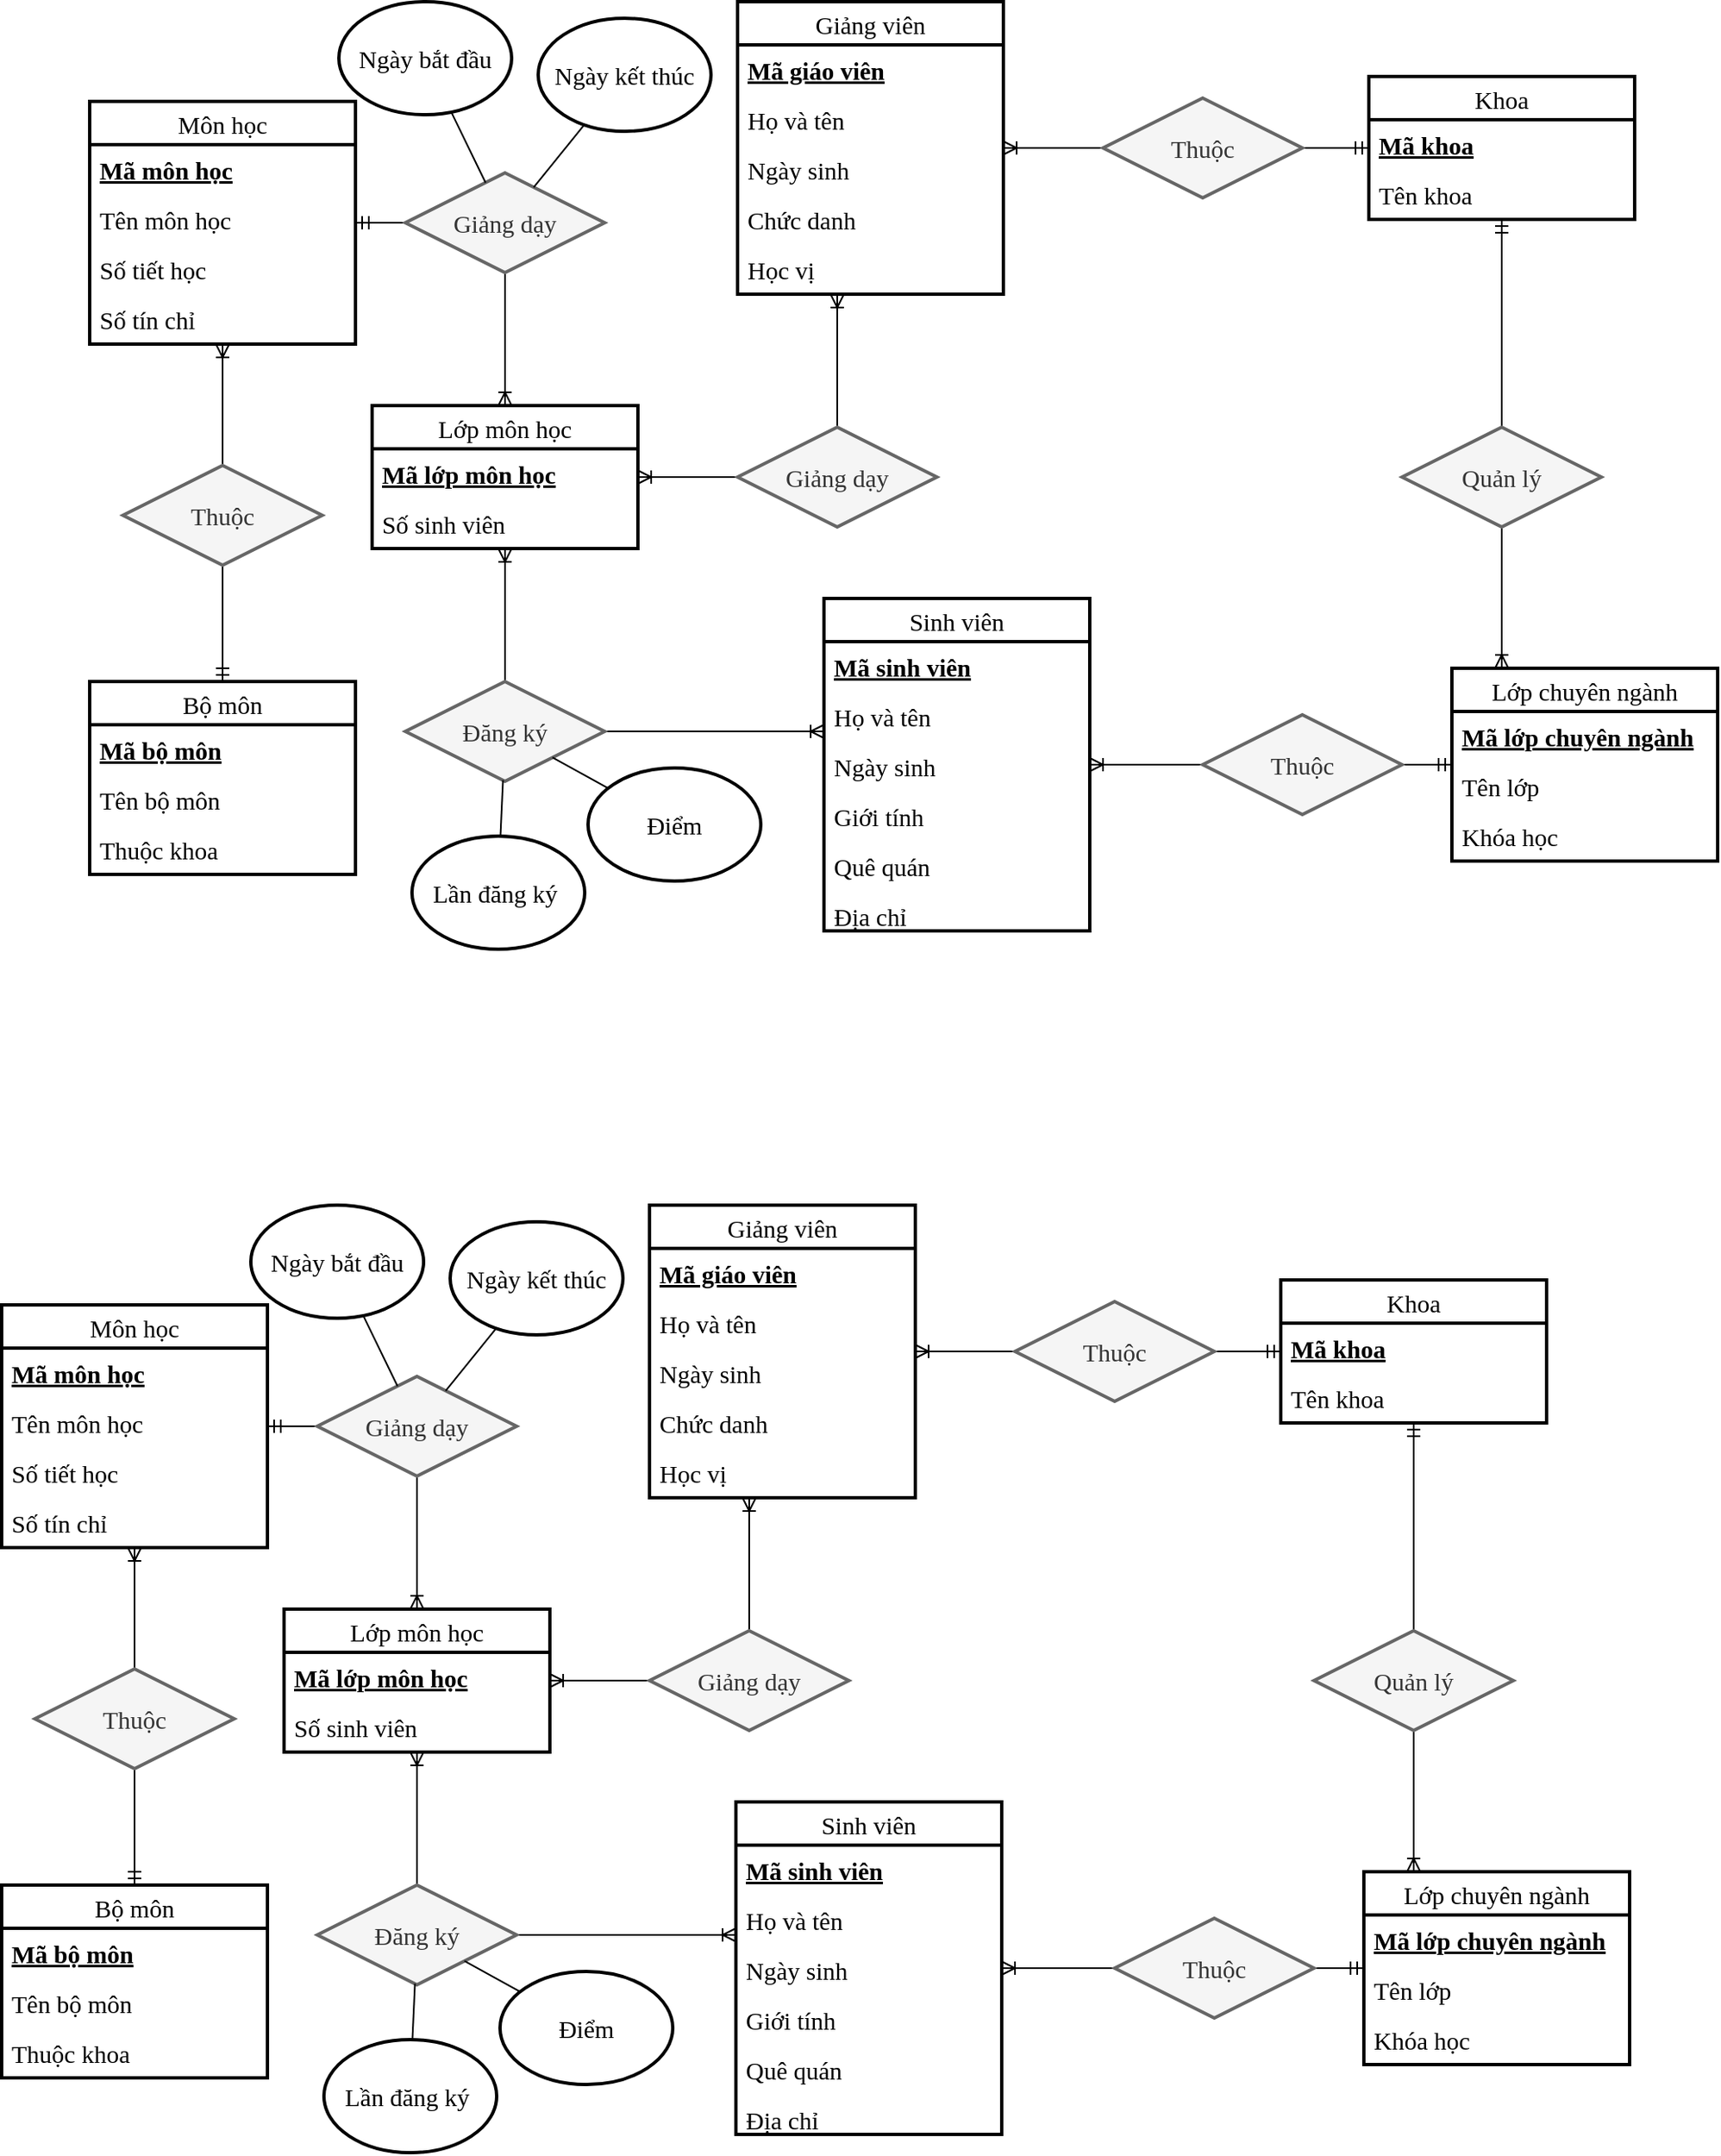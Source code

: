 <mxfile version="14.5.1" type="device" pages="6"><diagram id="kN7BY8LuihKiyTuQPkYo" name="ERmorong"><mxGraphModel dx="2085" dy="2989" grid="0" gridSize="10" guides="1" tooltips="1" connect="1" arrows="1" fold="1" page="0" pageScale="1" pageWidth="850" pageHeight="1100" math="0" shadow="0"><root><mxCell id="0"/><mxCell id="1" parent="0"/><mxCell id="dJhfsxL6cpXpR6jrGZaO-207" value="Sinh viên" style="swimlane;fontStyle=0;childLayout=stackLayout;horizontal=1;startSize=26;horizontalStack=0;resizeParent=1;resizeParentMax=0;resizeLast=0;collapsible=1;marginBottom=0;align=center;fontSize=15;strokeWidth=2;fontFamily=Times New Roman;" parent="1" vertex="1"><mxGeometry x="-228" y="-1680" width="160" height="200" as="geometry"/></mxCell><mxCell id="dJhfsxL6cpXpR6jrGZaO-208" value="Mã sinh viên" style="text;strokeColor=none;fillColor=none;spacingLeft=4;spacingRight=4;overflow=hidden;rotatable=0;points=[[0,0.5],[1,0.5]];portConstraint=eastwest;fontSize=15;fontFamily=Times New Roman;fontStyle=5" parent="dJhfsxL6cpXpR6jrGZaO-207" vertex="1"><mxGeometry y="26" width="160" height="30" as="geometry"/></mxCell><mxCell id="dJhfsxL6cpXpR6jrGZaO-209" value="Họ và tên" style="text;strokeColor=none;fillColor=none;spacingLeft=4;spacingRight=4;overflow=hidden;rotatable=0;points=[[0,0.5],[1,0.5]];portConstraint=eastwest;fontSize=15;fontFamily=Times New Roman;" parent="dJhfsxL6cpXpR6jrGZaO-207" vertex="1"><mxGeometry y="56" width="160" height="30" as="geometry"/></mxCell><mxCell id="dJhfsxL6cpXpR6jrGZaO-257" value="Ngày sinh" style="text;strokeColor=none;fillColor=none;spacingLeft=4;spacingRight=4;overflow=hidden;rotatable=0;points=[[0,0.5],[1,0.5]];portConstraint=eastwest;fontSize=15;fontFamily=Times New Roman;" parent="dJhfsxL6cpXpR6jrGZaO-207" vertex="1"><mxGeometry y="86" width="160" height="30" as="geometry"/></mxCell><mxCell id="dJhfsxL6cpXpR6jrGZaO-210" value="Giới tính" style="text;strokeColor=none;fillColor=none;spacingLeft=4;spacingRight=4;overflow=hidden;rotatable=0;points=[[0,0.5],[1,0.5]];portConstraint=eastwest;fontSize=15;fontFamily=Times New Roman;" parent="dJhfsxL6cpXpR6jrGZaO-207" vertex="1"><mxGeometry y="116" width="160" height="30" as="geometry"/></mxCell><mxCell id="dJhfsxL6cpXpR6jrGZaO-211" value="Quê quán" style="text;strokeColor=none;fillColor=none;spacingLeft=4;spacingRight=4;overflow=hidden;rotatable=0;points=[[0,0.5],[1,0.5]];portConstraint=eastwest;fontSize=15;fontFamily=Times New Roman;" parent="dJhfsxL6cpXpR6jrGZaO-207" vertex="1"><mxGeometry y="146" width="160" height="30" as="geometry"/></mxCell><mxCell id="dJhfsxL6cpXpR6jrGZaO-213" value="Địa chỉ" style="text;strokeColor=none;fillColor=none;spacingLeft=4;spacingRight=4;overflow=hidden;rotatable=0;points=[[0,0.5],[1,0.5]];portConstraint=eastwest;fontSize=15;fontFamily=Times New Roman;" parent="dJhfsxL6cpXpR6jrGZaO-207" vertex="1"><mxGeometry y="176" width="160" height="24" as="geometry"/></mxCell><mxCell id="dJhfsxL6cpXpR6jrGZaO-216" value="Lớp môn học" style="swimlane;fontStyle=0;childLayout=stackLayout;horizontal=1;startSize=26;horizontalStack=0;resizeParent=1;resizeParentMax=0;resizeLast=0;collapsible=1;marginBottom=0;align=center;fontSize=15;strokeWidth=2;fontFamily=Times New Roman;" parent="1" vertex="1"><mxGeometry x="-500" y="-1796" width="160" height="86" as="geometry"/></mxCell><mxCell id="dJhfsxL6cpXpR6jrGZaO-217" value="Mã lớp môn học" style="text;strokeColor=none;fillColor=none;spacingLeft=4;spacingRight=4;overflow=hidden;rotatable=0;points=[[0,0.5],[1,0.5]];portConstraint=eastwest;fontSize=15;fontFamily=Times New Roman;fontStyle=5" parent="dJhfsxL6cpXpR6jrGZaO-216" vertex="1"><mxGeometry y="26" width="160" height="30" as="geometry"/></mxCell><mxCell id="dJhfsxL6cpXpR6jrGZaO-218" value="Số sinh viên" style="text;strokeColor=none;fillColor=none;spacingLeft=4;spacingRight=4;overflow=hidden;rotatable=0;points=[[0,0.5],[1,0.5]];portConstraint=eastwest;fontSize=15;fontFamily=Times New Roman;" parent="dJhfsxL6cpXpR6jrGZaO-216" vertex="1"><mxGeometry y="56" width="160" height="30" as="geometry"/></mxCell><mxCell id="dJhfsxL6cpXpR6jrGZaO-224" value="Môn học" style="swimlane;fontStyle=0;childLayout=stackLayout;horizontal=1;startSize=26;horizontalStack=0;resizeParent=1;resizeParentMax=0;resizeLast=0;collapsible=1;marginBottom=0;align=center;fontSize=15;strokeWidth=2;fontFamily=Times New Roman;" parent="1" vertex="1"><mxGeometry x="-670" y="-1979" width="160" height="146" as="geometry"/></mxCell><mxCell id="dJhfsxL6cpXpR6jrGZaO-225" value="Mã môn học" style="text;strokeColor=none;fillColor=none;spacingLeft=4;spacingRight=4;overflow=hidden;rotatable=0;points=[[0,0.5],[1,0.5]];portConstraint=eastwest;fontSize=15;fontFamily=Times New Roman;fontStyle=5" parent="dJhfsxL6cpXpR6jrGZaO-224" vertex="1"><mxGeometry y="26" width="160" height="30" as="geometry"/></mxCell><mxCell id="dJhfsxL6cpXpR6jrGZaO-226" value="Tên môn học" style="text;strokeColor=none;fillColor=none;spacingLeft=4;spacingRight=4;overflow=hidden;rotatable=0;points=[[0,0.5],[1,0.5]];portConstraint=eastwest;fontSize=15;fontFamily=Times New Roman;" parent="dJhfsxL6cpXpR6jrGZaO-224" vertex="1"><mxGeometry y="56" width="160" height="30" as="geometry"/></mxCell><mxCell id="dJhfsxL6cpXpR6jrGZaO-227" value="Số tiết học" style="text;strokeColor=none;fillColor=none;spacingLeft=4;spacingRight=4;overflow=hidden;rotatable=0;points=[[0,0.5],[1,0.5]];portConstraint=eastwest;fontSize=15;fontFamily=Times New Roman;" parent="dJhfsxL6cpXpR6jrGZaO-224" vertex="1"><mxGeometry y="86" width="160" height="30" as="geometry"/></mxCell><mxCell id="dJhfsxL6cpXpR6jrGZaO-228" value="Số tín chỉ" style="text;strokeColor=none;fillColor=none;spacingLeft=4;spacingRight=4;overflow=hidden;rotatable=0;points=[[0,0.5],[1,0.5]];portConstraint=eastwest;fontSize=15;fontFamily=Times New Roman;" parent="dJhfsxL6cpXpR6jrGZaO-224" vertex="1"><mxGeometry y="116" width="160" height="30" as="geometry"/></mxCell><mxCell id="dJhfsxL6cpXpR6jrGZaO-302" style="edgeStyle=orthogonalEdgeStyle;rounded=0;orthogonalLoop=1;jettySize=auto;html=1;endArrow=ERmandOne;endFill=0;fontFamily=Times New Roman;fontSize=15;" parent="1" source="dJhfsxL6cpXpR6jrGZaO-300" target="dJhfsxL6cpXpR6jrGZaO-229" edge="1"><mxGeometry relative="1" as="geometry"/></mxCell><mxCell id="dJhfsxL6cpXpR6jrGZaO-229" value="Khoa" style="swimlane;fontStyle=0;childLayout=stackLayout;horizontal=1;startSize=26;horizontalStack=0;resizeParent=1;resizeParentMax=0;resizeLast=0;collapsible=1;marginBottom=0;align=center;fontSize=15;strokeWidth=2;fontFamily=Times New Roman;" parent="1" vertex="1"><mxGeometry x="100" y="-1994" width="160" height="86" as="geometry"/></mxCell><mxCell id="dJhfsxL6cpXpR6jrGZaO-230" value="Mã khoa" style="text;strokeColor=none;fillColor=none;spacingLeft=4;spacingRight=4;overflow=hidden;rotatable=0;points=[[0,0.5],[1,0.5]];portConstraint=eastwest;fontSize=15;fontFamily=Times New Roman;fontStyle=5" parent="dJhfsxL6cpXpR6jrGZaO-229" vertex="1"><mxGeometry y="26" width="160" height="30" as="geometry"/></mxCell><mxCell id="dJhfsxL6cpXpR6jrGZaO-231" value="Tên khoa" style="text;strokeColor=none;fillColor=none;spacingLeft=4;spacingRight=4;overflow=hidden;rotatable=0;points=[[0,0.5],[1,0.5]];portConstraint=eastwest;fontSize=15;fontFamily=Times New Roman;" parent="dJhfsxL6cpXpR6jrGZaO-229" vertex="1"><mxGeometry y="56" width="160" height="30" as="geometry"/></mxCell><mxCell id="dJhfsxL6cpXpR6jrGZaO-234" value="Lớp chuyên ngành" style="swimlane;fontStyle=0;childLayout=stackLayout;horizontal=1;startSize=26;horizontalStack=0;resizeParent=1;resizeParentMax=0;resizeLast=0;collapsible=1;marginBottom=0;align=center;fontSize=15;strokeWidth=2;fontFamily=Times New Roman;" parent="1" vertex="1"><mxGeometry x="150" y="-1638" width="160" height="116" as="geometry"/></mxCell><mxCell id="dJhfsxL6cpXpR6jrGZaO-235" value="Mã lớp chuyên ngành" style="text;strokeColor=none;fillColor=none;spacingLeft=4;spacingRight=4;overflow=hidden;rotatable=0;points=[[0,0.5],[1,0.5]];portConstraint=eastwest;fontSize=15;fontFamily=Times New Roman;fontStyle=5" parent="dJhfsxL6cpXpR6jrGZaO-234" vertex="1"><mxGeometry y="26" width="160" height="30" as="geometry"/></mxCell><mxCell id="dJhfsxL6cpXpR6jrGZaO-237" value="Tên lớp" style="text;strokeColor=none;fillColor=none;spacingLeft=4;spacingRight=4;overflow=hidden;rotatable=0;points=[[0,0.5],[1,0.5]];portConstraint=eastwest;fontSize=15;fontFamily=Times New Roman;" parent="dJhfsxL6cpXpR6jrGZaO-234" vertex="1"><mxGeometry y="56" width="160" height="30" as="geometry"/></mxCell><mxCell id="dJhfsxL6cpXpR6jrGZaO-236" value="Khóa học" style="text;strokeColor=none;fillColor=none;spacingLeft=4;spacingRight=4;overflow=hidden;rotatable=0;points=[[0,0.5],[1,0.5]];portConstraint=eastwest;fontSize=15;fontFamily=Times New Roman;" parent="dJhfsxL6cpXpR6jrGZaO-234" vertex="1"><mxGeometry y="86" width="160" height="30" as="geometry"/></mxCell><mxCell id="dJhfsxL6cpXpR6jrGZaO-249" value="Giảng viên" style="swimlane;fontStyle=0;childLayout=stackLayout;horizontal=1;startSize=26;horizontalStack=0;resizeParent=1;resizeParentMax=0;resizeLast=0;collapsible=1;marginBottom=0;align=center;fontSize=15;strokeWidth=2;fontFamily=Times New Roman;" parent="1" vertex="1"><mxGeometry x="-280" y="-2039" width="160" height="176" as="geometry"/></mxCell><mxCell id="dJhfsxL6cpXpR6jrGZaO-250" value="Mã giáo viên" style="text;strokeColor=none;fillColor=none;spacingLeft=4;spacingRight=4;overflow=hidden;rotatable=0;points=[[0,0.5],[1,0.5]];portConstraint=eastwest;fontSize=15;fontFamily=Times New Roman;fontStyle=5" parent="dJhfsxL6cpXpR6jrGZaO-249" vertex="1"><mxGeometry y="26" width="160" height="30" as="geometry"/></mxCell><mxCell id="dJhfsxL6cpXpR6jrGZaO-251" value="Họ và tên" style="text;strokeColor=none;fillColor=none;spacingLeft=4;spacingRight=4;overflow=hidden;rotatable=0;points=[[0,0.5],[1,0.5]];portConstraint=eastwest;fontSize=15;fontFamily=Times New Roman;" parent="dJhfsxL6cpXpR6jrGZaO-249" vertex="1"><mxGeometry y="56" width="160" height="30" as="geometry"/></mxCell><mxCell id="dJhfsxL6cpXpR6jrGZaO-252" value="Ngày sinh" style="text;strokeColor=none;fillColor=none;spacingLeft=4;spacingRight=4;overflow=hidden;rotatable=0;points=[[0,0.5],[1,0.5]];portConstraint=eastwest;fontSize=15;fontFamily=Times New Roman;" parent="dJhfsxL6cpXpR6jrGZaO-249" vertex="1"><mxGeometry y="86" width="160" height="30" as="geometry"/></mxCell><mxCell id="dJhfsxL6cpXpR6jrGZaO-253" value="Chức danh" style="text;strokeColor=none;fillColor=none;spacingLeft=4;spacingRight=4;overflow=hidden;rotatable=0;points=[[0,0.5],[1,0.5]];portConstraint=eastwest;fontSize=15;fontFamily=Times New Roman;" parent="dJhfsxL6cpXpR6jrGZaO-249" vertex="1"><mxGeometry y="116" width="160" height="30" as="geometry"/></mxCell><mxCell id="dJhfsxL6cpXpR6jrGZaO-254" value="Học vị" style="text;strokeColor=none;fillColor=none;spacingLeft=4;spacingRight=4;overflow=hidden;rotatable=0;points=[[0,0.5],[1,0.5]];portConstraint=eastwest;fontSize=15;fontFamily=Times New Roman;" parent="dJhfsxL6cpXpR6jrGZaO-249" vertex="1"><mxGeometry y="146" width="160" height="30" as="geometry"/></mxCell><mxCell id="dJhfsxL6cpXpR6jrGZaO-262" style="edgeStyle=orthogonalEdgeStyle;rounded=0;orthogonalLoop=1;jettySize=auto;html=1;endArrow=ERoneToMany;endFill=0;fontFamily=Times New Roman;fontSize=15;" parent="1" source="dJhfsxL6cpXpR6jrGZaO-289" target="dJhfsxL6cpXpR6jrGZaO-224" edge="1"><mxGeometry relative="1" as="geometry"><mxPoint x="300" y="-2440" as="sourcePoint"/></mxGeometry></mxCell><mxCell id="dJhfsxL6cpXpR6jrGZaO-263" style="edgeStyle=orthogonalEdgeStyle;rounded=0;orthogonalLoop=1;jettySize=auto;html=1;endArrow=ERoneToMany;endFill=0;fontFamily=Times New Roman;fontSize=15;" parent="1" source="dJhfsxL6cpXpR6jrGZaO-303" target="dJhfsxL6cpXpR6jrGZaO-249" edge="1"><mxGeometry relative="1" as="geometry"><mxPoint x="200" y="-2230" as="sourcePoint"/><Array as="points"><mxPoint x="-220" y="-1951"/></Array></mxGeometry></mxCell><mxCell id="dJhfsxL6cpXpR6jrGZaO-264" style="edgeStyle=orthogonalEdgeStyle;rounded=0;orthogonalLoop=1;jettySize=auto;html=1;endArrow=ERoneToMany;endFill=0;fontFamily=Times New Roman;fontSize=15;" parent="1" source="dJhfsxL6cpXpR6jrGZaO-300" target="dJhfsxL6cpXpR6jrGZaO-234" edge="1"><mxGeometry relative="1" as="geometry"><mxPoint x="390" y="-1830" as="sourcePoint"/><Array as="points"><mxPoint x="180" y="-1668"/><mxPoint x="180" y="-1668"/></Array></mxGeometry></mxCell><mxCell id="dJhfsxL6cpXpR6jrGZaO-274" style="edgeStyle=orthogonalEdgeStyle;rounded=0;orthogonalLoop=1;jettySize=auto;html=1;endArrow=ERoneToMany;endFill=0;fontFamily=Times New Roman;fontSize=15;" parent="1" source="dJhfsxL6cpXpR6jrGZaO-272" target="dJhfsxL6cpXpR6jrGZaO-249" edge="1"><mxGeometry relative="1" as="geometry"/></mxCell><mxCell id="dJhfsxL6cpXpR6jrGZaO-275" style="edgeStyle=orthogonalEdgeStyle;rounded=0;orthogonalLoop=1;jettySize=auto;html=1;endArrow=ERmandOne;endFill=0;fontFamily=Times New Roman;fontSize=15;" parent="1" source="dJhfsxL6cpXpR6jrGZaO-272" target="dJhfsxL6cpXpR6jrGZaO-229" edge="1"><mxGeometry relative="1" as="geometry"><Array as="points"/></mxGeometry></mxCell><mxCell id="dJhfsxL6cpXpR6jrGZaO-272" value="Thuộc" style="shape=rhombus;perimeter=rhombusPerimeter;whiteSpace=wrap;html=1;align=center;strokeWidth=2;fillColor=#f5f5f5;strokeColor=#666666;fontColor=#333333;fontFamily=Times New Roman;fontSize=15;" parent="1" vertex="1"><mxGeometry x="-60" y="-1981" width="120" height="60" as="geometry"/></mxCell><mxCell id="dJhfsxL6cpXpR6jrGZaO-276" value="Bộ môn" style="swimlane;fontStyle=0;childLayout=stackLayout;horizontal=1;startSize=26;horizontalStack=0;resizeParent=1;resizeParentMax=0;resizeLast=0;collapsible=1;marginBottom=0;align=center;fontSize=15;strokeWidth=2;fontFamily=Times New Roman;" parent="1" vertex="1"><mxGeometry x="-670" y="-1630" width="160" height="116" as="geometry"/></mxCell><mxCell id="dJhfsxL6cpXpR6jrGZaO-277" value="Mã bộ môn" style="text;strokeColor=none;fillColor=none;spacingLeft=4;spacingRight=4;overflow=hidden;rotatable=0;points=[[0,0.5],[1,0.5]];portConstraint=eastwest;fontSize=15;fontFamily=Times New Roman;fontStyle=5" parent="dJhfsxL6cpXpR6jrGZaO-276" vertex="1"><mxGeometry y="26" width="160" height="30" as="geometry"/></mxCell><mxCell id="dJhfsxL6cpXpR6jrGZaO-278" value="Tên bộ môn" style="text;strokeColor=none;fillColor=none;spacingLeft=4;spacingRight=4;overflow=hidden;rotatable=0;points=[[0,0.5],[1,0.5]];portConstraint=eastwest;fontSize=15;fontFamily=Times New Roman;" parent="dJhfsxL6cpXpR6jrGZaO-276" vertex="1"><mxGeometry y="56" width="160" height="30" as="geometry"/></mxCell><mxCell id="dJhfsxL6cpXpR6jrGZaO-279" value="Thuộc khoa" style="text;strokeColor=none;fillColor=none;spacingLeft=4;spacingRight=4;overflow=hidden;rotatable=0;points=[[0,0.5],[1,0.5]];portConstraint=eastwest;fontSize=15;fontFamily=Times New Roman;" parent="dJhfsxL6cpXpR6jrGZaO-276" vertex="1"><mxGeometry y="86" width="160" height="30" as="geometry"/></mxCell><mxCell id="dJhfsxL6cpXpR6jrGZaO-287" style="edgeStyle=orthogonalEdgeStyle;rounded=0;orthogonalLoop=1;jettySize=auto;html=1;endArrow=ERmandOne;endFill=0;fontFamily=Times New Roman;fontSize=15;" parent="1" source="U6X-7vrjsxEvbKtRq87J-2" target="dJhfsxL6cpXpR6jrGZaO-224" edge="1"><mxGeometry relative="1" as="geometry"><mxPoint x="200" y="-2430" as="sourcePoint"/><mxPoint x="-130.0" y="-2278" as="targetPoint"/></mxGeometry></mxCell><mxCell id="dJhfsxL6cpXpR6jrGZaO-288" style="edgeStyle=orthogonalEdgeStyle;rounded=0;orthogonalLoop=1;jettySize=auto;html=1;endArrow=ERmandOne;endFill=0;fontFamily=Times New Roman;fontSize=15;" parent="1" source="dJhfsxL6cpXpR6jrGZaO-289" target="dJhfsxL6cpXpR6jrGZaO-276" edge="1"><mxGeometry relative="1" as="geometry"><mxPoint x="-290.0" y="-2316" as="targetPoint"/><Array as="points"/></mxGeometry></mxCell><mxCell id="dJhfsxL6cpXpR6jrGZaO-289" value="Thuộc" style="shape=rhombus;perimeter=rhombusPerimeter;whiteSpace=wrap;html=1;align=center;strokeWidth=2;fillColor=#f5f5f5;strokeColor=#666666;fontColor=#333333;fontFamily=Times New Roman;fontSize=15;" parent="1" vertex="1"><mxGeometry x="-650" y="-1760" width="120" height="60" as="geometry"/></mxCell><mxCell id="dJhfsxL6cpXpR6jrGZaO-293" style="edgeStyle=orthogonalEdgeStyle;rounded=0;orthogonalLoop=1;jettySize=auto;html=1;endArrow=ERoneToMany;endFill=0;fontFamily=Times New Roman;fontSize=15;" parent="1" source="dJhfsxL6cpXpR6jrGZaO-295" target="dJhfsxL6cpXpR6jrGZaO-216" edge="1"><mxGeometry relative="1" as="geometry"><mxPoint x="590" y="-2276" as="sourcePoint"/><mxPoint x="720" y="-2060" as="targetPoint"/></mxGeometry></mxCell><mxCell id="dJhfsxL6cpXpR6jrGZaO-294" style="edgeStyle=orthogonalEdgeStyle;rounded=0;orthogonalLoop=1;jettySize=auto;html=1;endArrow=ERoneToMany;endFill=0;fontFamily=Times New Roman;fontSize=15;" parent="1" source="dJhfsxL6cpXpR6jrGZaO-295" target="dJhfsxL6cpXpR6jrGZaO-207" edge="1"><mxGeometry relative="1" as="geometry"><mxPoint x="590" y="-2176" as="targetPoint"/><Array as="points"><mxPoint x="-310" y="-1600"/><mxPoint x="-310" y="-1600"/></Array></mxGeometry></mxCell><mxCell id="dJhfsxL6cpXpR6jrGZaO-295" value="Đăng ký" style="shape=rhombus;perimeter=rhombusPerimeter;whiteSpace=wrap;html=1;align=center;strokeWidth=2;fillColor=#f5f5f5;strokeColor=#666666;fontColor=#333333;fontFamily=Times New Roman;fontSize=15;" parent="1" vertex="1"><mxGeometry x="-480" y="-1630" width="120" height="60" as="geometry"/></mxCell><mxCell id="dJhfsxL6cpXpR6jrGZaO-296" style="edgeStyle=orthogonalEdgeStyle;rounded=0;orthogonalLoop=1;jettySize=auto;html=1;endArrow=ERoneToMany;endFill=0;fontFamily=Times New Roman;fontSize=15;" parent="1" source="dJhfsxL6cpXpR6jrGZaO-298" target="dJhfsxL6cpXpR6jrGZaO-207" edge="1"><mxGeometry relative="1" as="geometry"><mxPoint x="325" y="-1998" as="sourcePoint"/><mxPoint x="325" y="-2040" as="targetPoint"/></mxGeometry></mxCell><mxCell id="dJhfsxL6cpXpR6jrGZaO-297" style="edgeStyle=orthogonalEdgeStyle;rounded=0;orthogonalLoop=1;jettySize=auto;html=1;endArrow=ERmandOne;endFill=0;fontFamily=Times New Roman;fontSize=15;" parent="1" source="dJhfsxL6cpXpR6jrGZaO-298" target="dJhfsxL6cpXpR6jrGZaO-234" edge="1"><mxGeometry relative="1" as="geometry"><mxPoint x="325" y="-1898" as="targetPoint"/><Array as="points"/></mxGeometry></mxCell><mxCell id="dJhfsxL6cpXpR6jrGZaO-298" value="Thuộc" style="shape=rhombus;perimeter=rhombusPerimeter;whiteSpace=wrap;html=1;align=center;strokeWidth=2;fillColor=#f5f5f5;strokeColor=#666666;fontColor=#333333;fontFamily=Times New Roman;fontSize=15;" parent="1" vertex="1"><mxGeometry y="-1610" width="120" height="60" as="geometry"/></mxCell><mxCell id="dJhfsxL6cpXpR6jrGZaO-300" value="Quản lý" style="shape=rhombus;perimeter=rhombusPerimeter;whiteSpace=wrap;html=1;align=center;strokeWidth=2;fillColor=#f5f5f5;strokeColor=#666666;fontColor=#333333;fontFamily=Times New Roman;fontSize=15;" parent="1" vertex="1"><mxGeometry x="120" y="-1783" width="120" height="60" as="geometry"/></mxCell><mxCell id="U6X-7vrjsxEvbKtRq87J-1" style="edgeStyle=orthogonalEdgeStyle;rounded=0;orthogonalLoop=1;jettySize=auto;html=1;endArrow=ERoneToMany;endFill=0;fontFamily=Times New Roman;fontSize=15;" parent="1" source="dJhfsxL6cpXpR6jrGZaO-303" target="dJhfsxL6cpXpR6jrGZaO-216" edge="1"><mxGeometry relative="1" as="geometry"/></mxCell><mxCell id="dJhfsxL6cpXpR6jrGZaO-303" value="Giảng dạy" style="shape=rhombus;perimeter=rhombusPerimeter;whiteSpace=wrap;html=1;align=center;strokeWidth=2;fillColor=#f5f5f5;strokeColor=#666666;fontColor=#333333;fontFamily=Times New Roman;fontSize=15;" parent="1" vertex="1"><mxGeometry x="-280" y="-1783" width="120" height="60" as="geometry"/></mxCell><mxCell id="U6X-7vrjsxEvbKtRq87J-3" style="edgeStyle=orthogonalEdgeStyle;rounded=0;orthogonalLoop=1;jettySize=auto;html=1;endArrow=ERoneToMany;endFill=0;fontFamily=Times New Roman;fontSize=15;" parent="1" source="U6X-7vrjsxEvbKtRq87J-2" target="dJhfsxL6cpXpR6jrGZaO-216" edge="1"><mxGeometry relative="1" as="geometry"/></mxCell><mxCell id="U6X-7vrjsxEvbKtRq87J-2" value="Giảng dạy" style="shape=rhombus;perimeter=rhombusPerimeter;whiteSpace=wrap;html=1;align=center;strokeWidth=2;fillColor=#f5f5f5;strokeColor=#666666;fontColor=#333333;fontFamily=Times New Roman;fontSize=15;" parent="1" vertex="1"><mxGeometry x="-480" y="-1936" width="120" height="60" as="geometry"/></mxCell><mxCell id="YjV7NAwRrlPUTxU4ezSu-2" value="" style="endArrow=none;html=1;fontFamily=Times New Roman;fontSize=15;" parent="1" source="YjV7NAwRrlPUTxU4ezSu-3" target="U6X-7vrjsxEvbKtRq87J-2" edge="1"><mxGeometry width="50" height="50" relative="1" as="geometry"><mxPoint x="-418.446" y="-2022.76" as="sourcePoint"/><mxPoint x="-500.0" y="-1981.005" as="targetPoint"/></mxGeometry></mxCell><mxCell id="YjV7NAwRrlPUTxU4ezSu-3" value="&lt;div style=&quot;text-align: left&quot;&gt;&lt;span&gt;Ngày bắt đầu&lt;/span&gt;&lt;/div&gt;" style="ellipse;whiteSpace=wrap;html=1;strokeWidth=2;fontFamily=Times New Roman;fontSize=15;" parent="1" vertex="1"><mxGeometry x="-520" y="-2039" width="104" height="68" as="geometry"/></mxCell><mxCell id="YjV7NAwRrlPUTxU4ezSu-4" value="" style="endArrow=none;html=1;fontFamily=Times New Roman;fontSize=15;" parent="1" source="YjV7NAwRrlPUTxU4ezSu-5" target="U6X-7vrjsxEvbKtRq87J-2" edge="1"><mxGeometry width="50" height="50" relative="1" as="geometry"><mxPoint x="-303.446" y="-2013.2" as="sourcePoint"/><mxPoint x="-315.872" y="-1921.004" as="targetPoint"/></mxGeometry></mxCell><mxCell id="YjV7NAwRrlPUTxU4ezSu-5" value="&lt;span style=&quot;text-align: left&quot;&gt;Ngày kết thúc&lt;/span&gt;" style="ellipse;whiteSpace=wrap;html=1;strokeWidth=2;fontFamily=Times New Roman;fontSize=15;" parent="1" vertex="1"><mxGeometry x="-400" y="-2029" width="104" height="68" as="geometry"/></mxCell><mxCell id="2_V7grQ1jHPY-FKRKXde-1" value="" style="endArrow=none;html=1;fontFamily=Times New Roman;fontSize=15;" parent="1" source="2_V7grQ1jHPY-FKRKXde-2" target="dJhfsxL6cpXpR6jrGZaO-295" edge="1"><mxGeometry width="50" height="50" relative="1" as="geometry"><mxPoint x="-332.726" y="-1542.2" as="sourcePoint"/><mxPoint x="-432.0" y="-1456.36" as="targetPoint"/></mxGeometry></mxCell><mxCell id="2_V7grQ1jHPY-FKRKXde-2" value="&lt;div style=&quot;text-align: left&quot;&gt;&lt;span&gt;Điểm&lt;/span&gt;&lt;/div&gt;" style="ellipse;whiteSpace=wrap;html=1;strokeWidth=2;fontFamily=Times New Roman;fontSize=15;" parent="1" vertex="1"><mxGeometry x="-370" y="-1578" width="104" height="68" as="geometry"/></mxCell><mxCell id="2_V7grQ1jHPY-FKRKXde-3" value="" style="endArrow=none;html=1;fontFamily=Times New Roman;fontSize=15;" parent="1" source="2_V7grQ1jHPY-FKRKXde-4" target="dJhfsxL6cpXpR6jrGZaO-295" edge="1"><mxGeometry width="50" height="50" relative="1" as="geometry"><mxPoint x="-427.726" y="-1506.2" as="sourcePoint"/><mxPoint x="-527.0" y="-1420.36" as="targetPoint"/></mxGeometry></mxCell><mxCell id="2_V7grQ1jHPY-FKRKXde-4" value="Lần đăng ký&amp;nbsp;" style="ellipse;whiteSpace=wrap;html=1;strokeWidth=2;fontFamily=Times New Roman;fontSize=15;" parent="1" vertex="1"><mxGeometry x="-476" y="-1537" width="104" height="68" as="geometry"/></mxCell><mxCell id="yLDjI_nomI9fjFQVHPzw-1" value="Sinh viên" style="swimlane;fontStyle=0;childLayout=stackLayout;horizontal=1;startSize=26;horizontalStack=0;resizeParent=1;resizeParentMax=0;resizeLast=0;collapsible=1;marginBottom=0;align=center;fontSize=15;strokeWidth=2;fontFamily=Times New Roman;" vertex="1" parent="1"><mxGeometry x="-281" y="-956" width="160" height="200" as="geometry"/></mxCell><mxCell id="yLDjI_nomI9fjFQVHPzw-2" value="Mã sinh viên" style="text;strokeColor=none;fillColor=none;spacingLeft=4;spacingRight=4;overflow=hidden;rotatable=0;points=[[0,0.5],[1,0.5]];portConstraint=eastwest;fontSize=15;fontFamily=Times New Roman;fontStyle=5" vertex="1" parent="yLDjI_nomI9fjFQVHPzw-1"><mxGeometry y="26" width="160" height="30" as="geometry"/></mxCell><mxCell id="yLDjI_nomI9fjFQVHPzw-3" value="Họ và tên" style="text;strokeColor=none;fillColor=none;spacingLeft=4;spacingRight=4;overflow=hidden;rotatable=0;points=[[0,0.5],[1,0.5]];portConstraint=eastwest;fontSize=15;fontFamily=Times New Roman;" vertex="1" parent="yLDjI_nomI9fjFQVHPzw-1"><mxGeometry y="56" width="160" height="30" as="geometry"/></mxCell><mxCell id="yLDjI_nomI9fjFQVHPzw-4" value="Ngày sinh" style="text;strokeColor=none;fillColor=none;spacingLeft=4;spacingRight=4;overflow=hidden;rotatable=0;points=[[0,0.5],[1,0.5]];portConstraint=eastwest;fontSize=15;fontFamily=Times New Roman;" vertex="1" parent="yLDjI_nomI9fjFQVHPzw-1"><mxGeometry y="86" width="160" height="30" as="geometry"/></mxCell><mxCell id="yLDjI_nomI9fjFQVHPzw-5" value="Giới tính" style="text;strokeColor=none;fillColor=none;spacingLeft=4;spacingRight=4;overflow=hidden;rotatable=0;points=[[0,0.5],[1,0.5]];portConstraint=eastwest;fontSize=15;fontFamily=Times New Roman;" vertex="1" parent="yLDjI_nomI9fjFQVHPzw-1"><mxGeometry y="116" width="160" height="30" as="geometry"/></mxCell><mxCell id="yLDjI_nomI9fjFQVHPzw-6" value="Quê quán" style="text;strokeColor=none;fillColor=none;spacingLeft=4;spacingRight=4;overflow=hidden;rotatable=0;points=[[0,0.5],[1,0.5]];portConstraint=eastwest;fontSize=15;fontFamily=Times New Roman;" vertex="1" parent="yLDjI_nomI9fjFQVHPzw-1"><mxGeometry y="146" width="160" height="30" as="geometry"/></mxCell><mxCell id="yLDjI_nomI9fjFQVHPzw-7" value="Địa chỉ" style="text;strokeColor=none;fillColor=none;spacingLeft=4;spacingRight=4;overflow=hidden;rotatable=0;points=[[0,0.5],[1,0.5]];portConstraint=eastwest;fontSize=15;fontFamily=Times New Roman;" vertex="1" parent="yLDjI_nomI9fjFQVHPzw-1"><mxGeometry y="176" width="160" height="24" as="geometry"/></mxCell><mxCell id="yLDjI_nomI9fjFQVHPzw-8" value="Lớp môn học" style="swimlane;fontStyle=0;childLayout=stackLayout;horizontal=1;startSize=26;horizontalStack=0;resizeParent=1;resizeParentMax=0;resizeLast=0;collapsible=1;marginBottom=0;align=center;fontSize=15;strokeWidth=2;fontFamily=Times New Roman;" vertex="1" parent="1"><mxGeometry x="-553" y="-1072" width="160" height="86" as="geometry"/></mxCell><mxCell id="yLDjI_nomI9fjFQVHPzw-9" value="Mã lớp môn học" style="text;strokeColor=none;fillColor=none;spacingLeft=4;spacingRight=4;overflow=hidden;rotatable=0;points=[[0,0.5],[1,0.5]];portConstraint=eastwest;fontSize=15;fontFamily=Times New Roman;fontStyle=5" vertex="1" parent="yLDjI_nomI9fjFQVHPzw-8"><mxGeometry y="26" width="160" height="30" as="geometry"/></mxCell><mxCell id="yLDjI_nomI9fjFQVHPzw-10" value="Số sinh viên" style="text;strokeColor=none;fillColor=none;spacingLeft=4;spacingRight=4;overflow=hidden;rotatable=0;points=[[0,0.5],[1,0.5]];portConstraint=eastwest;fontSize=15;fontFamily=Times New Roman;" vertex="1" parent="yLDjI_nomI9fjFQVHPzw-8"><mxGeometry y="56" width="160" height="30" as="geometry"/></mxCell><mxCell id="yLDjI_nomI9fjFQVHPzw-11" value="Môn học" style="swimlane;fontStyle=0;childLayout=stackLayout;horizontal=1;startSize=26;horizontalStack=0;resizeParent=1;resizeParentMax=0;resizeLast=0;collapsible=1;marginBottom=0;align=center;fontSize=15;strokeWidth=2;fontFamily=Times New Roman;" vertex="1" parent="1"><mxGeometry x="-723" y="-1255" width="160" height="146" as="geometry"/></mxCell><mxCell id="yLDjI_nomI9fjFQVHPzw-12" value="Mã môn học" style="text;strokeColor=none;fillColor=none;spacingLeft=4;spacingRight=4;overflow=hidden;rotatable=0;points=[[0,0.5],[1,0.5]];portConstraint=eastwest;fontSize=15;fontFamily=Times New Roman;fontStyle=5" vertex="1" parent="yLDjI_nomI9fjFQVHPzw-11"><mxGeometry y="26" width="160" height="30" as="geometry"/></mxCell><mxCell id="yLDjI_nomI9fjFQVHPzw-13" value="Tên môn học" style="text;strokeColor=none;fillColor=none;spacingLeft=4;spacingRight=4;overflow=hidden;rotatable=0;points=[[0,0.5],[1,0.5]];portConstraint=eastwest;fontSize=15;fontFamily=Times New Roman;" vertex="1" parent="yLDjI_nomI9fjFQVHPzw-11"><mxGeometry y="56" width="160" height="30" as="geometry"/></mxCell><mxCell id="yLDjI_nomI9fjFQVHPzw-14" value="Số tiết học" style="text;strokeColor=none;fillColor=none;spacingLeft=4;spacingRight=4;overflow=hidden;rotatable=0;points=[[0,0.5],[1,0.5]];portConstraint=eastwest;fontSize=15;fontFamily=Times New Roman;" vertex="1" parent="yLDjI_nomI9fjFQVHPzw-11"><mxGeometry y="86" width="160" height="30" as="geometry"/></mxCell><mxCell id="yLDjI_nomI9fjFQVHPzw-15" value="Số tín chỉ" style="text;strokeColor=none;fillColor=none;spacingLeft=4;spacingRight=4;overflow=hidden;rotatable=0;points=[[0,0.5],[1,0.5]];portConstraint=eastwest;fontSize=15;fontFamily=Times New Roman;" vertex="1" parent="yLDjI_nomI9fjFQVHPzw-11"><mxGeometry y="116" width="160" height="30" as="geometry"/></mxCell><mxCell id="yLDjI_nomI9fjFQVHPzw-16" style="edgeStyle=orthogonalEdgeStyle;rounded=0;orthogonalLoop=1;jettySize=auto;html=1;endArrow=ERmandOne;endFill=0;fontFamily=Times New Roman;fontSize=15;" edge="1" parent="1" source="yLDjI_nomI9fjFQVHPzw-49" target="yLDjI_nomI9fjFQVHPzw-17"><mxGeometry relative="1" as="geometry"/></mxCell><mxCell id="yLDjI_nomI9fjFQVHPzw-17" value="Khoa" style="swimlane;fontStyle=0;childLayout=stackLayout;horizontal=1;startSize=26;horizontalStack=0;resizeParent=1;resizeParentMax=0;resizeLast=0;collapsible=1;marginBottom=0;align=center;fontSize=15;strokeWidth=2;fontFamily=Times New Roman;" vertex="1" parent="1"><mxGeometry x="47" y="-1270" width="160" height="86" as="geometry"/></mxCell><mxCell id="yLDjI_nomI9fjFQVHPzw-18" value="Mã khoa" style="text;strokeColor=none;fillColor=none;spacingLeft=4;spacingRight=4;overflow=hidden;rotatable=0;points=[[0,0.5],[1,0.5]];portConstraint=eastwest;fontSize=15;fontFamily=Times New Roman;fontStyle=5" vertex="1" parent="yLDjI_nomI9fjFQVHPzw-17"><mxGeometry y="26" width="160" height="30" as="geometry"/></mxCell><mxCell id="yLDjI_nomI9fjFQVHPzw-19" value="Tên khoa" style="text;strokeColor=none;fillColor=none;spacingLeft=4;spacingRight=4;overflow=hidden;rotatable=0;points=[[0,0.5],[1,0.5]];portConstraint=eastwest;fontSize=15;fontFamily=Times New Roman;" vertex="1" parent="yLDjI_nomI9fjFQVHPzw-17"><mxGeometry y="56" width="160" height="30" as="geometry"/></mxCell><mxCell id="yLDjI_nomI9fjFQVHPzw-20" value="Lớp chuyên ngành" style="swimlane;fontStyle=0;childLayout=stackLayout;horizontal=1;startSize=26;horizontalStack=0;resizeParent=1;resizeParentMax=0;resizeLast=0;collapsible=1;marginBottom=0;align=center;fontSize=15;strokeWidth=2;fontFamily=Times New Roman;" vertex="1" parent="1"><mxGeometry x="97" y="-914" width="160" height="116" as="geometry"/></mxCell><mxCell id="yLDjI_nomI9fjFQVHPzw-21" value="Mã lớp chuyên ngành" style="text;strokeColor=none;fillColor=none;spacingLeft=4;spacingRight=4;overflow=hidden;rotatable=0;points=[[0,0.5],[1,0.5]];portConstraint=eastwest;fontSize=15;fontFamily=Times New Roman;fontStyle=5" vertex="1" parent="yLDjI_nomI9fjFQVHPzw-20"><mxGeometry y="26" width="160" height="30" as="geometry"/></mxCell><mxCell id="yLDjI_nomI9fjFQVHPzw-22" value="Tên lớp" style="text;strokeColor=none;fillColor=none;spacingLeft=4;spacingRight=4;overflow=hidden;rotatable=0;points=[[0,0.5],[1,0.5]];portConstraint=eastwest;fontSize=15;fontFamily=Times New Roman;" vertex="1" parent="yLDjI_nomI9fjFQVHPzw-20"><mxGeometry y="56" width="160" height="30" as="geometry"/></mxCell><mxCell id="yLDjI_nomI9fjFQVHPzw-23" value="Khóa học" style="text;strokeColor=none;fillColor=none;spacingLeft=4;spacingRight=4;overflow=hidden;rotatable=0;points=[[0,0.5],[1,0.5]];portConstraint=eastwest;fontSize=15;fontFamily=Times New Roman;" vertex="1" parent="yLDjI_nomI9fjFQVHPzw-20"><mxGeometry y="86" width="160" height="30" as="geometry"/></mxCell><mxCell id="yLDjI_nomI9fjFQVHPzw-24" value="Giảng viên" style="swimlane;fontStyle=0;childLayout=stackLayout;horizontal=1;startSize=26;horizontalStack=0;resizeParent=1;resizeParentMax=0;resizeLast=0;collapsible=1;marginBottom=0;align=center;fontSize=15;strokeWidth=2;fontFamily=Times New Roman;" vertex="1" parent="1"><mxGeometry x="-333" y="-1315" width="160" height="176" as="geometry"/></mxCell><mxCell id="yLDjI_nomI9fjFQVHPzw-25" value="Mã giáo viên" style="text;strokeColor=none;fillColor=none;spacingLeft=4;spacingRight=4;overflow=hidden;rotatable=0;points=[[0,0.5],[1,0.5]];portConstraint=eastwest;fontSize=15;fontFamily=Times New Roman;fontStyle=5" vertex="1" parent="yLDjI_nomI9fjFQVHPzw-24"><mxGeometry y="26" width="160" height="30" as="geometry"/></mxCell><mxCell id="yLDjI_nomI9fjFQVHPzw-26" value="Họ và tên" style="text;strokeColor=none;fillColor=none;spacingLeft=4;spacingRight=4;overflow=hidden;rotatable=0;points=[[0,0.5],[1,0.5]];portConstraint=eastwest;fontSize=15;fontFamily=Times New Roman;" vertex="1" parent="yLDjI_nomI9fjFQVHPzw-24"><mxGeometry y="56" width="160" height="30" as="geometry"/></mxCell><mxCell id="yLDjI_nomI9fjFQVHPzw-27" value="Ngày sinh" style="text;strokeColor=none;fillColor=none;spacingLeft=4;spacingRight=4;overflow=hidden;rotatable=0;points=[[0,0.5],[1,0.5]];portConstraint=eastwest;fontSize=15;fontFamily=Times New Roman;" vertex="1" parent="yLDjI_nomI9fjFQVHPzw-24"><mxGeometry y="86" width="160" height="30" as="geometry"/></mxCell><mxCell id="yLDjI_nomI9fjFQVHPzw-28" value="Chức danh" style="text;strokeColor=none;fillColor=none;spacingLeft=4;spacingRight=4;overflow=hidden;rotatable=0;points=[[0,0.5],[1,0.5]];portConstraint=eastwest;fontSize=15;fontFamily=Times New Roman;" vertex="1" parent="yLDjI_nomI9fjFQVHPzw-24"><mxGeometry y="116" width="160" height="30" as="geometry"/></mxCell><mxCell id="yLDjI_nomI9fjFQVHPzw-29" value="Học vị" style="text;strokeColor=none;fillColor=none;spacingLeft=4;spacingRight=4;overflow=hidden;rotatable=0;points=[[0,0.5],[1,0.5]];portConstraint=eastwest;fontSize=15;fontFamily=Times New Roman;" vertex="1" parent="yLDjI_nomI9fjFQVHPzw-24"><mxGeometry y="146" width="160" height="30" as="geometry"/></mxCell><mxCell id="yLDjI_nomI9fjFQVHPzw-30" style="edgeStyle=orthogonalEdgeStyle;rounded=0;orthogonalLoop=1;jettySize=auto;html=1;endArrow=ERoneToMany;endFill=0;fontFamily=Times New Roman;fontSize=15;" edge="1" parent="1" source="yLDjI_nomI9fjFQVHPzw-42" target="yLDjI_nomI9fjFQVHPzw-11"><mxGeometry relative="1" as="geometry"><mxPoint x="247" y="-1716" as="sourcePoint"/></mxGeometry></mxCell><mxCell id="yLDjI_nomI9fjFQVHPzw-31" style="edgeStyle=orthogonalEdgeStyle;rounded=0;orthogonalLoop=1;jettySize=auto;html=1;endArrow=ERoneToMany;endFill=0;fontFamily=Times New Roman;fontSize=15;" edge="1" parent="1" source="yLDjI_nomI9fjFQVHPzw-51" target="yLDjI_nomI9fjFQVHPzw-24"><mxGeometry relative="1" as="geometry"><mxPoint x="147" y="-1506" as="sourcePoint"/><Array as="points"><mxPoint x="-273" y="-1227"/></Array></mxGeometry></mxCell><mxCell id="yLDjI_nomI9fjFQVHPzw-32" style="edgeStyle=orthogonalEdgeStyle;rounded=0;orthogonalLoop=1;jettySize=auto;html=1;endArrow=ERoneToMany;endFill=0;fontFamily=Times New Roman;fontSize=15;" edge="1" parent="1" source="yLDjI_nomI9fjFQVHPzw-49" target="yLDjI_nomI9fjFQVHPzw-20"><mxGeometry relative="1" as="geometry"><mxPoint x="337" y="-1106" as="sourcePoint"/><Array as="points"><mxPoint x="127" y="-944"/><mxPoint x="127" y="-944"/></Array></mxGeometry></mxCell><mxCell id="yLDjI_nomI9fjFQVHPzw-33" style="edgeStyle=orthogonalEdgeStyle;rounded=0;orthogonalLoop=1;jettySize=auto;html=1;endArrow=ERoneToMany;endFill=0;fontFamily=Times New Roman;fontSize=15;" edge="1" parent="1" source="yLDjI_nomI9fjFQVHPzw-35" target="yLDjI_nomI9fjFQVHPzw-24"><mxGeometry relative="1" as="geometry"/></mxCell><mxCell id="yLDjI_nomI9fjFQVHPzw-34" style="edgeStyle=orthogonalEdgeStyle;rounded=0;orthogonalLoop=1;jettySize=auto;html=1;endArrow=ERmandOne;endFill=0;fontFamily=Times New Roman;fontSize=15;" edge="1" parent="1" source="yLDjI_nomI9fjFQVHPzw-35" target="yLDjI_nomI9fjFQVHPzw-17"><mxGeometry relative="1" as="geometry"><Array as="points"/></mxGeometry></mxCell><mxCell id="yLDjI_nomI9fjFQVHPzw-35" value="Thuộc" style="shape=rhombus;perimeter=rhombusPerimeter;whiteSpace=wrap;html=1;align=center;strokeWidth=2;fillColor=#f5f5f5;strokeColor=#666666;fontColor=#333333;fontFamily=Times New Roman;fontSize=15;" vertex="1" parent="1"><mxGeometry x="-113" y="-1257" width="120" height="60" as="geometry"/></mxCell><mxCell id="yLDjI_nomI9fjFQVHPzw-36" value="Bộ môn" style="swimlane;fontStyle=0;childLayout=stackLayout;horizontal=1;startSize=26;horizontalStack=0;resizeParent=1;resizeParentMax=0;resizeLast=0;collapsible=1;marginBottom=0;align=center;fontSize=15;strokeWidth=2;fontFamily=Times New Roman;" vertex="1" parent="1"><mxGeometry x="-723" y="-906" width="160" height="116" as="geometry"/></mxCell><mxCell id="yLDjI_nomI9fjFQVHPzw-37" value="Mã bộ môn" style="text;strokeColor=none;fillColor=none;spacingLeft=4;spacingRight=4;overflow=hidden;rotatable=0;points=[[0,0.5],[1,0.5]];portConstraint=eastwest;fontSize=15;fontFamily=Times New Roman;fontStyle=5" vertex="1" parent="yLDjI_nomI9fjFQVHPzw-36"><mxGeometry y="26" width="160" height="30" as="geometry"/></mxCell><mxCell id="yLDjI_nomI9fjFQVHPzw-38" value="Tên bộ môn" style="text;strokeColor=none;fillColor=none;spacingLeft=4;spacingRight=4;overflow=hidden;rotatable=0;points=[[0,0.5],[1,0.5]];portConstraint=eastwest;fontSize=15;fontFamily=Times New Roman;" vertex="1" parent="yLDjI_nomI9fjFQVHPzw-36"><mxGeometry y="56" width="160" height="30" as="geometry"/></mxCell><mxCell id="yLDjI_nomI9fjFQVHPzw-39" value="Thuộc khoa" style="text;strokeColor=none;fillColor=none;spacingLeft=4;spacingRight=4;overflow=hidden;rotatable=0;points=[[0,0.5],[1,0.5]];portConstraint=eastwest;fontSize=15;fontFamily=Times New Roman;" vertex="1" parent="yLDjI_nomI9fjFQVHPzw-36"><mxGeometry y="86" width="160" height="30" as="geometry"/></mxCell><mxCell id="yLDjI_nomI9fjFQVHPzw-40" style="edgeStyle=orthogonalEdgeStyle;rounded=0;orthogonalLoop=1;jettySize=auto;html=1;endArrow=ERmandOne;endFill=0;fontFamily=Times New Roman;fontSize=15;" edge="1" parent="1" source="yLDjI_nomI9fjFQVHPzw-53" target="yLDjI_nomI9fjFQVHPzw-11"><mxGeometry relative="1" as="geometry"><mxPoint x="147" y="-1706" as="sourcePoint"/><mxPoint x="-183.0" y="-1554" as="targetPoint"/></mxGeometry></mxCell><mxCell id="yLDjI_nomI9fjFQVHPzw-41" style="edgeStyle=orthogonalEdgeStyle;rounded=0;orthogonalLoop=1;jettySize=auto;html=1;endArrow=ERmandOne;endFill=0;fontFamily=Times New Roman;fontSize=15;" edge="1" parent="1" source="yLDjI_nomI9fjFQVHPzw-42" target="yLDjI_nomI9fjFQVHPzw-36"><mxGeometry relative="1" as="geometry"><mxPoint x="-343.0" y="-1592" as="targetPoint"/><Array as="points"/></mxGeometry></mxCell><mxCell id="yLDjI_nomI9fjFQVHPzw-42" value="Thuộc" style="shape=rhombus;perimeter=rhombusPerimeter;whiteSpace=wrap;html=1;align=center;strokeWidth=2;fillColor=#f5f5f5;strokeColor=#666666;fontColor=#333333;fontFamily=Times New Roman;fontSize=15;" vertex="1" parent="1"><mxGeometry x="-703" y="-1036" width="120" height="60" as="geometry"/></mxCell><mxCell id="yLDjI_nomI9fjFQVHPzw-43" style="edgeStyle=orthogonalEdgeStyle;rounded=0;orthogonalLoop=1;jettySize=auto;html=1;endArrow=ERoneToMany;endFill=0;fontFamily=Times New Roman;fontSize=15;" edge="1" parent="1" source="yLDjI_nomI9fjFQVHPzw-45" target="yLDjI_nomI9fjFQVHPzw-8"><mxGeometry relative="1" as="geometry"><mxPoint x="537" y="-1552" as="sourcePoint"/><mxPoint x="667" y="-1336" as="targetPoint"/></mxGeometry></mxCell><mxCell id="yLDjI_nomI9fjFQVHPzw-44" style="edgeStyle=orthogonalEdgeStyle;rounded=0;orthogonalLoop=1;jettySize=auto;html=1;endArrow=ERoneToMany;endFill=0;fontFamily=Times New Roman;fontSize=15;" edge="1" parent="1" source="yLDjI_nomI9fjFQVHPzw-45" target="yLDjI_nomI9fjFQVHPzw-1"><mxGeometry relative="1" as="geometry"><mxPoint x="537" y="-1452" as="targetPoint"/><Array as="points"><mxPoint x="-363" y="-876"/><mxPoint x="-363" y="-876"/></Array></mxGeometry></mxCell><mxCell id="yLDjI_nomI9fjFQVHPzw-45" value="Đăng ký" style="shape=rhombus;perimeter=rhombusPerimeter;whiteSpace=wrap;html=1;align=center;strokeWidth=2;fillColor=#f5f5f5;strokeColor=#666666;fontColor=#333333;fontFamily=Times New Roman;fontSize=15;" vertex="1" parent="1"><mxGeometry x="-533" y="-906" width="120" height="60" as="geometry"/></mxCell><mxCell id="yLDjI_nomI9fjFQVHPzw-46" style="edgeStyle=orthogonalEdgeStyle;rounded=0;orthogonalLoop=1;jettySize=auto;html=1;endArrow=ERoneToMany;endFill=0;fontFamily=Times New Roman;fontSize=15;" edge="1" parent="1" source="yLDjI_nomI9fjFQVHPzw-48" target="yLDjI_nomI9fjFQVHPzw-1"><mxGeometry relative="1" as="geometry"><mxPoint x="272" y="-1274" as="sourcePoint"/><mxPoint x="272" y="-1316" as="targetPoint"/></mxGeometry></mxCell><mxCell id="yLDjI_nomI9fjFQVHPzw-47" style="edgeStyle=orthogonalEdgeStyle;rounded=0;orthogonalLoop=1;jettySize=auto;html=1;endArrow=ERmandOne;endFill=0;fontFamily=Times New Roman;fontSize=15;" edge="1" parent="1" source="yLDjI_nomI9fjFQVHPzw-48" target="yLDjI_nomI9fjFQVHPzw-20"><mxGeometry relative="1" as="geometry"><mxPoint x="272" y="-1174" as="targetPoint"/><Array as="points"/></mxGeometry></mxCell><mxCell id="yLDjI_nomI9fjFQVHPzw-48" value="Thuộc" style="shape=rhombus;perimeter=rhombusPerimeter;whiteSpace=wrap;html=1;align=center;strokeWidth=2;fillColor=#f5f5f5;strokeColor=#666666;fontColor=#333333;fontFamily=Times New Roman;fontSize=15;" vertex="1" parent="1"><mxGeometry x="-53" y="-886" width="120" height="60" as="geometry"/></mxCell><mxCell id="yLDjI_nomI9fjFQVHPzw-49" value="Quản lý" style="shape=rhombus;perimeter=rhombusPerimeter;whiteSpace=wrap;html=1;align=center;strokeWidth=2;fillColor=#f5f5f5;strokeColor=#666666;fontColor=#333333;fontFamily=Times New Roman;fontSize=15;" vertex="1" parent="1"><mxGeometry x="67" y="-1059" width="120" height="60" as="geometry"/></mxCell><mxCell id="yLDjI_nomI9fjFQVHPzw-50" style="edgeStyle=orthogonalEdgeStyle;rounded=0;orthogonalLoop=1;jettySize=auto;html=1;endArrow=ERoneToMany;endFill=0;fontFamily=Times New Roman;fontSize=15;" edge="1" parent="1" source="yLDjI_nomI9fjFQVHPzw-51" target="yLDjI_nomI9fjFQVHPzw-8"><mxGeometry relative="1" as="geometry"/></mxCell><mxCell id="yLDjI_nomI9fjFQVHPzw-51" value="Giảng dạy" style="shape=rhombus;perimeter=rhombusPerimeter;whiteSpace=wrap;html=1;align=center;strokeWidth=2;fillColor=#f5f5f5;strokeColor=#666666;fontColor=#333333;fontFamily=Times New Roman;fontSize=15;" vertex="1" parent="1"><mxGeometry x="-333" y="-1059" width="120" height="60" as="geometry"/></mxCell><mxCell id="yLDjI_nomI9fjFQVHPzw-52" style="edgeStyle=orthogonalEdgeStyle;rounded=0;orthogonalLoop=1;jettySize=auto;html=1;endArrow=ERoneToMany;endFill=0;fontFamily=Times New Roman;fontSize=15;" edge="1" parent="1" source="yLDjI_nomI9fjFQVHPzw-53" target="yLDjI_nomI9fjFQVHPzw-8"><mxGeometry relative="1" as="geometry"/></mxCell><mxCell id="yLDjI_nomI9fjFQVHPzw-53" value="Giảng dạy" style="shape=rhombus;perimeter=rhombusPerimeter;whiteSpace=wrap;html=1;align=center;strokeWidth=2;fillColor=#f5f5f5;strokeColor=#666666;fontColor=#333333;fontFamily=Times New Roman;fontSize=15;" vertex="1" parent="1"><mxGeometry x="-533" y="-1212" width="120" height="60" as="geometry"/></mxCell><mxCell id="yLDjI_nomI9fjFQVHPzw-54" value="" style="endArrow=none;html=1;fontFamily=Times New Roman;fontSize=15;" edge="1" parent="1" source="yLDjI_nomI9fjFQVHPzw-55" target="yLDjI_nomI9fjFQVHPzw-53"><mxGeometry width="50" height="50" relative="1" as="geometry"><mxPoint x="-471.446" y="-1298.76" as="sourcePoint"/><mxPoint x="-553.0" y="-1257.005" as="targetPoint"/></mxGeometry></mxCell><mxCell id="yLDjI_nomI9fjFQVHPzw-55" value="&lt;div style=&quot;text-align: left&quot;&gt;&lt;span&gt;Ngày bắt đầu&lt;/span&gt;&lt;/div&gt;" style="ellipse;whiteSpace=wrap;html=1;strokeWidth=2;fontFamily=Times New Roman;fontSize=15;" vertex="1" parent="1"><mxGeometry x="-573" y="-1315" width="104" height="68" as="geometry"/></mxCell><mxCell id="yLDjI_nomI9fjFQVHPzw-56" value="" style="endArrow=none;html=1;fontFamily=Times New Roman;fontSize=15;" edge="1" parent="1" source="yLDjI_nomI9fjFQVHPzw-57" target="yLDjI_nomI9fjFQVHPzw-53"><mxGeometry width="50" height="50" relative="1" as="geometry"><mxPoint x="-356.446" y="-1289.2" as="sourcePoint"/><mxPoint x="-368.872" y="-1197.004" as="targetPoint"/></mxGeometry></mxCell><mxCell id="yLDjI_nomI9fjFQVHPzw-57" value="&lt;span style=&quot;text-align: left&quot;&gt;Ngày kết thúc&lt;/span&gt;" style="ellipse;whiteSpace=wrap;html=1;strokeWidth=2;fontFamily=Times New Roman;fontSize=15;" vertex="1" parent="1"><mxGeometry x="-453" y="-1305" width="104" height="68" as="geometry"/></mxCell><mxCell id="yLDjI_nomI9fjFQVHPzw-58" value="" style="endArrow=none;html=1;fontFamily=Times New Roman;fontSize=15;" edge="1" parent="1" source="yLDjI_nomI9fjFQVHPzw-59" target="yLDjI_nomI9fjFQVHPzw-45"><mxGeometry width="50" height="50" relative="1" as="geometry"><mxPoint x="-385.726" y="-818.2" as="sourcePoint"/><mxPoint x="-485.0" y="-732.36" as="targetPoint"/></mxGeometry></mxCell><mxCell id="yLDjI_nomI9fjFQVHPzw-59" value="&lt;div style=&quot;text-align: left&quot;&gt;&lt;span&gt;Điểm&lt;/span&gt;&lt;/div&gt;" style="ellipse;whiteSpace=wrap;html=1;strokeWidth=2;fontFamily=Times New Roman;fontSize=15;" vertex="1" parent="1"><mxGeometry x="-423" y="-854" width="104" height="68" as="geometry"/></mxCell><mxCell id="yLDjI_nomI9fjFQVHPzw-60" value="" style="endArrow=none;html=1;fontFamily=Times New Roman;fontSize=15;" edge="1" parent="1" source="yLDjI_nomI9fjFQVHPzw-61" target="yLDjI_nomI9fjFQVHPzw-45"><mxGeometry width="50" height="50" relative="1" as="geometry"><mxPoint x="-480.726" y="-782.2" as="sourcePoint"/><mxPoint x="-580.0" y="-696.36" as="targetPoint"/></mxGeometry></mxCell><mxCell id="yLDjI_nomI9fjFQVHPzw-61" value="Lần đăng ký&amp;nbsp;" style="ellipse;whiteSpace=wrap;html=1;strokeWidth=2;fontFamily=Times New Roman;fontSize=15;" vertex="1" parent="1"><mxGeometry x="-529" y="-813" width="104" height="68" as="geometry"/></mxCell></root></mxGraphModel></diagram><diagram id="2cRdUvKAqWjeKiXP-E32" name="ERhanche"><mxGraphModel dx="1892" dy="2535" grid="0" gridSize="10" guides="1" tooltips="1" connect="1" arrows="1" fold="1" page="0" pageScale="1" pageWidth="850" pageHeight="1100" math="0" shadow="0"><root><mxCell id="862m9JuiCnOO9CeYGQo3-0"/><mxCell id="862m9JuiCnOO9CeYGQo3-1" parent="862m9JuiCnOO9CeYGQo3-0"/><mxCell id="tquJuzGby1LTbBVq1mwF-0" value="Sinh viên" style="swimlane;fontStyle=0;childLayout=stackLayout;horizontal=1;startSize=26;horizontalStack=0;resizeParent=1;resizeParentMax=0;resizeLast=0;collapsible=1;marginBottom=0;align=center;fontSize=15;strokeWidth=2;fontFamily=Times New Roman;" parent="862m9JuiCnOO9CeYGQo3-1" vertex="1"><mxGeometry x="-256" y="-1670" width="160" height="224" as="geometry"/></mxCell><mxCell id="tquJuzGby1LTbBVq1mwF-1" value="Mã sinh viên" style="text;strokeColor=none;fillColor=none;spacingLeft=4;spacingRight=4;overflow=hidden;rotatable=0;points=[[0,0.5],[1,0.5]];portConstraint=eastwest;fontSize=15;fontFamily=Times New Roman;fontStyle=5" parent="tquJuzGby1LTbBVq1mwF-0" vertex="1"><mxGeometry y="26" width="160" height="30" as="geometry"/></mxCell><mxCell id="tquJuzGby1LTbBVq1mwF-2" value="Họ và tên" style="text;strokeColor=none;fillColor=none;spacingLeft=4;spacingRight=4;overflow=hidden;rotatable=0;points=[[0,0.5],[1,0.5]];portConstraint=eastwest;fontSize=15;fontFamily=Times New Roman;" parent="tquJuzGby1LTbBVq1mwF-0" vertex="1"><mxGeometry y="56" width="160" height="30" as="geometry"/></mxCell><mxCell id="tquJuzGby1LTbBVq1mwF-3" value="Ngày sinh" style="text;strokeColor=none;fillColor=none;spacingLeft=4;spacingRight=4;overflow=hidden;rotatable=0;points=[[0,0.5],[1,0.5]];portConstraint=eastwest;fontSize=15;fontFamily=Times New Roman;" parent="tquJuzGby1LTbBVq1mwF-0" vertex="1"><mxGeometry y="86" width="160" height="30" as="geometry"/></mxCell><mxCell id="tquJuzGby1LTbBVq1mwF-4" value="Giới tính" style="text;strokeColor=none;fillColor=none;spacingLeft=4;spacingRight=4;overflow=hidden;rotatable=0;points=[[0,0.5],[1,0.5]];portConstraint=eastwest;fontSize=15;fontFamily=Times New Roman;" parent="tquJuzGby1LTbBVq1mwF-0" vertex="1"><mxGeometry y="116" width="160" height="30" as="geometry"/></mxCell><mxCell id="tquJuzGby1LTbBVq1mwF-5" value="Quê quán" style="text;strokeColor=none;fillColor=none;spacingLeft=4;spacingRight=4;overflow=hidden;rotatable=0;points=[[0,0.5],[1,0.5]];portConstraint=eastwest;fontSize=15;fontFamily=Times New Roman;" parent="tquJuzGby1LTbBVq1mwF-0" vertex="1"><mxGeometry y="146" width="160" height="30" as="geometry"/></mxCell><mxCell id="tquJuzGby1LTbBVq1mwF-6" value="Địa chỉ" style="text;strokeColor=none;fillColor=none;spacingLeft=4;spacingRight=4;overflow=hidden;rotatable=0;points=[[0,0.5],[1,0.5]];portConstraint=eastwest;fontSize=15;fontFamily=Times New Roman;" parent="tquJuzGby1LTbBVq1mwF-0" vertex="1"><mxGeometry y="176" width="160" height="24" as="geometry"/></mxCell><mxCell id="4E8B97D7vyU14rNXFN6E-0" value="Mã lớp chuyên ngành" style="text;strokeColor=none;fillColor=none;spacingLeft=4;spacingRight=4;overflow=hidden;rotatable=0;points=[[0,0.5],[1,0.5]];portConstraint=eastwest;fontSize=15;fontFamily=Times New Roman;fontStyle=5" vertex="1" parent="tquJuzGby1LTbBVq1mwF-0"><mxGeometry y="200" width="160" height="24" as="geometry"/></mxCell><mxCell id="tquJuzGby1LTbBVq1mwF-7" value="Lớp môn học" style="swimlane;fontStyle=0;childLayout=stackLayout;horizontal=1;startSize=26;horizontalStack=0;resizeParent=1;resizeParentMax=0;resizeLast=0;collapsible=1;marginBottom=0;align=center;fontSize=15;strokeWidth=2;fontFamily=Times New Roman;" parent="862m9JuiCnOO9CeYGQo3-1" vertex="1"><mxGeometry x="-500" y="-1830" width="160" height="176" as="geometry"/></mxCell><mxCell id="tquJuzGby1LTbBVq1mwF-8" value="Mã lớp môn học" style="text;strokeColor=none;fillColor=none;spacingLeft=4;spacingRight=4;overflow=hidden;rotatable=0;points=[[0,0.5],[1,0.5]];portConstraint=eastwest;fontSize=15;fontFamily=Times New Roman;fontStyle=5" parent="tquJuzGby1LTbBVq1mwF-7" vertex="1"><mxGeometry y="26" width="160" height="30" as="geometry"/></mxCell><mxCell id="tquJuzGby1LTbBVq1mwF-9" value="Số sinh viên" style="text;strokeColor=none;fillColor=none;spacingLeft=4;spacingRight=4;overflow=hidden;rotatable=0;points=[[0,0.5],[1,0.5]];portConstraint=eastwest;fontSize=15;fontFamily=Times New Roman;" parent="tquJuzGby1LTbBVq1mwF-7" vertex="1"><mxGeometry y="56" width="160" height="30" as="geometry"/></mxCell><mxCell id="78HwBV_KsLtdA6S5PG47-0" value="Ngày bắt đầu" style="text;strokeColor=none;fillColor=none;spacingLeft=4;spacingRight=4;overflow=hidden;rotatable=0;points=[[0,0.5],[1,0.5]];portConstraint=eastwest;fontSize=15;fontFamily=Times New Roman;" parent="tquJuzGby1LTbBVq1mwF-7" vertex="1"><mxGeometry y="86" width="160" height="30" as="geometry"/></mxCell><mxCell id="78HwBV_KsLtdA6S5PG47-1" value="Ngày kết thúc" style="text;strokeColor=none;fillColor=none;spacingLeft=4;spacingRight=4;overflow=hidden;rotatable=0;points=[[0,0.5],[1,0.5]];portConstraint=eastwest;fontSize=15;fontFamily=Times New Roman;" parent="tquJuzGby1LTbBVq1mwF-7" vertex="1"><mxGeometry y="116" width="160" height="30" as="geometry"/></mxCell><mxCell id="4E8B97D7vyU14rNXFN6E-3" value="Mã môn học" style="text;strokeColor=none;fillColor=none;spacingLeft=4;spacingRight=4;overflow=hidden;rotatable=0;points=[[0,0.5],[1,0.5]];portConstraint=eastwest;fontSize=15;fontFamily=Times New Roman;fontStyle=5" vertex="1" parent="tquJuzGby1LTbBVq1mwF-7"><mxGeometry y="146" width="160" height="30" as="geometry"/></mxCell><mxCell id="tquJuzGby1LTbBVq1mwF-10" value="Môn học" style="swimlane;fontStyle=0;childLayout=stackLayout;horizontal=1;startSize=26;horizontalStack=0;resizeParent=1;resizeParentMax=0;resizeLast=0;collapsible=1;marginBottom=0;align=center;fontSize=15;strokeWidth=2;fontFamily=Times New Roman;" parent="862m9JuiCnOO9CeYGQo3-1" vertex="1"><mxGeometry x="-750" y="-1900" width="160" height="176" as="geometry"/></mxCell><mxCell id="tquJuzGby1LTbBVq1mwF-11" value="Mã môn học" style="text;strokeColor=none;fillColor=none;spacingLeft=4;spacingRight=4;overflow=hidden;rotatable=0;points=[[0,0.5],[1,0.5]];portConstraint=eastwest;fontSize=15;fontFamily=Times New Roman;fontStyle=5" parent="tquJuzGby1LTbBVq1mwF-10" vertex="1"><mxGeometry y="26" width="160" height="30" as="geometry"/></mxCell><mxCell id="tquJuzGby1LTbBVq1mwF-12" value="Tên môn học" style="text;strokeColor=none;fillColor=none;spacingLeft=4;spacingRight=4;overflow=hidden;rotatable=0;points=[[0,0.5],[1,0.5]];portConstraint=eastwest;fontSize=15;fontFamily=Times New Roman;" parent="tquJuzGby1LTbBVq1mwF-10" vertex="1"><mxGeometry y="56" width="160" height="30" as="geometry"/></mxCell><mxCell id="tquJuzGby1LTbBVq1mwF-13" value="Số tiết học" style="text;strokeColor=none;fillColor=none;spacingLeft=4;spacingRight=4;overflow=hidden;rotatable=0;points=[[0,0.5],[1,0.5]];portConstraint=eastwest;fontSize=15;fontFamily=Times New Roman;" parent="tquJuzGby1LTbBVq1mwF-10" vertex="1"><mxGeometry y="86" width="160" height="30" as="geometry"/></mxCell><mxCell id="tquJuzGby1LTbBVq1mwF-14" value="Số tín chỉ" style="text;strokeColor=none;fillColor=none;spacingLeft=4;spacingRight=4;overflow=hidden;rotatable=0;points=[[0,0.5],[1,0.5]];portConstraint=eastwest;fontSize=15;fontFamily=Times New Roman;" parent="tquJuzGby1LTbBVq1mwF-10" vertex="1"><mxGeometry y="116" width="160" height="30" as="geometry"/></mxCell><mxCell id="4E8B97D7vyU14rNXFN6E-4" value="Mã bộ môn" style="text;strokeColor=none;fillColor=none;spacingLeft=4;spacingRight=4;overflow=hidden;rotatable=0;points=[[0,0.5],[1,0.5]];portConstraint=eastwest;fontSize=15;fontFamily=Times New Roman;fontStyle=5" vertex="1" parent="tquJuzGby1LTbBVq1mwF-10"><mxGeometry y="146" width="160" height="30" as="geometry"/></mxCell><mxCell id="tquJuzGby1LTbBVq1mwF-15" style="edgeStyle=orthogonalEdgeStyle;rounded=0;orthogonalLoop=1;jettySize=auto;html=1;endArrow=none;endFill=0;fontFamily=Times New Roman;fontSize=15;startArrow=ERmany;startFill=0;" parent="862m9JuiCnOO9CeYGQo3-1" source="tquJuzGby1LTbBVq1mwF-20" target="tquJuzGby1LTbBVq1mwF-16" edge="1"><mxGeometry relative="1" as="geometry"><mxPoint x="100" y="-1773" as="sourcePoint"/><Array as="points"><mxPoint x="120" y="-1650"/><mxPoint x="120" y="-1650"/></Array></mxGeometry></mxCell><mxCell id="tquJuzGby1LTbBVq1mwF-16" value="Khoa" style="swimlane;fontStyle=0;childLayout=stackLayout;horizontal=1;startSize=26;horizontalStack=0;resizeParent=1;resizeParentMax=0;resizeLast=0;collapsible=1;marginBottom=0;align=center;fontSize=15;strokeWidth=2;fontFamily=Times New Roman;" parent="862m9JuiCnOO9CeYGQo3-1" vertex="1"><mxGeometry x="40" y="-1726" width="160" height="86" as="geometry"/></mxCell><mxCell id="tquJuzGby1LTbBVq1mwF-17" value="Mã khoa" style="text;strokeColor=none;fillColor=none;spacingLeft=4;spacingRight=4;overflow=hidden;rotatable=0;points=[[0,0.5],[1,0.5]];portConstraint=eastwest;fontSize=15;fontFamily=Times New Roman;fontStyle=5" parent="tquJuzGby1LTbBVq1mwF-16" vertex="1"><mxGeometry y="26" width="160" height="30" as="geometry"/></mxCell><mxCell id="tquJuzGby1LTbBVq1mwF-18" value="Tên khoa" style="text;strokeColor=none;fillColor=none;spacingLeft=4;spacingRight=4;overflow=hidden;rotatable=0;points=[[0,0.5],[1,0.5]];portConstraint=eastwest;fontSize=15;fontFamily=Times New Roman;" parent="tquJuzGby1LTbBVq1mwF-16" vertex="1"><mxGeometry y="56" width="160" height="30" as="geometry"/></mxCell><mxCell id="tquJuzGby1LTbBVq1mwF-20" value="Lớp chuyên ngành" style="swimlane;fontStyle=0;childLayout=stackLayout;horizontal=1;startSize=26;horizontalStack=0;resizeParent=1;resizeParentMax=0;resizeLast=0;collapsible=1;marginBottom=0;align=center;fontSize=15;strokeWidth=2;fontFamily=Times New Roman;" parent="862m9JuiCnOO9CeYGQo3-1" vertex="1"><mxGeometry y="-1586" width="160" height="146" as="geometry"/></mxCell><mxCell id="tquJuzGby1LTbBVq1mwF-21" value="Mã lớp chuyên ngành" style="text;strokeColor=none;fillColor=none;spacingLeft=4;spacingRight=4;overflow=hidden;rotatable=0;points=[[0,0.5],[1,0.5]];portConstraint=eastwest;fontSize=15;fontFamily=Times New Roman;fontStyle=5" parent="tquJuzGby1LTbBVq1mwF-20" vertex="1"><mxGeometry y="26" width="160" height="30" as="geometry"/></mxCell><mxCell id="tquJuzGby1LTbBVq1mwF-22" value="Tên lớp" style="text;strokeColor=none;fillColor=none;spacingLeft=4;spacingRight=4;overflow=hidden;rotatable=0;points=[[0,0.5],[1,0.5]];portConstraint=eastwest;fontSize=15;fontFamily=Times New Roman;" parent="tquJuzGby1LTbBVq1mwF-20" vertex="1"><mxGeometry y="56" width="160" height="30" as="geometry"/></mxCell><mxCell id="tquJuzGby1LTbBVq1mwF-23" value="Khóa học" style="text;strokeColor=none;fillColor=none;spacingLeft=4;spacingRight=4;overflow=hidden;rotatable=0;points=[[0,0.5],[1,0.5]];portConstraint=eastwest;fontSize=15;fontFamily=Times New Roman;" parent="tquJuzGby1LTbBVq1mwF-20" vertex="1"><mxGeometry y="86" width="160" height="30" as="geometry"/></mxCell><mxCell id="4E8B97D7vyU14rNXFN6E-1" value="Mã khoa" style="text;strokeColor=none;fillColor=none;spacingLeft=4;spacingRight=4;overflow=hidden;rotatable=0;points=[[0,0.5],[1,0.5]];portConstraint=eastwest;fontSize=15;fontFamily=Times New Roman;fontStyle=5" vertex="1" parent="tquJuzGby1LTbBVq1mwF-20"><mxGeometry y="116" width="160" height="30" as="geometry"/></mxCell><mxCell id="tquJuzGby1LTbBVq1mwF-33" value="Giảng viên" style="swimlane;fontStyle=0;childLayout=stackLayout;horizontal=1;startSize=26;horizontalStack=0;resizeParent=1;resizeParentMax=0;resizeLast=0;collapsible=1;marginBottom=0;align=center;fontSize=15;strokeWidth=2;fontFamily=Times New Roman;" parent="862m9JuiCnOO9CeYGQo3-1" vertex="1"><mxGeometry x="20" y="-1964" width="160" height="206" as="geometry"/></mxCell><mxCell id="tquJuzGby1LTbBVq1mwF-34" value="Mã giáo viên" style="text;strokeColor=none;fillColor=none;spacingLeft=4;spacingRight=4;overflow=hidden;rotatable=0;points=[[0,0.5],[1,0.5]];portConstraint=eastwest;fontSize=15;fontFamily=Times New Roman;fontStyle=5" parent="tquJuzGby1LTbBVq1mwF-33" vertex="1"><mxGeometry y="26" width="160" height="30" as="geometry"/></mxCell><mxCell id="tquJuzGby1LTbBVq1mwF-35" value="Họ và tên" style="text;strokeColor=none;fillColor=none;spacingLeft=4;spacingRight=4;overflow=hidden;rotatable=0;points=[[0,0.5],[1,0.5]];portConstraint=eastwest;fontSize=15;fontFamily=Times New Roman;" parent="tquJuzGby1LTbBVq1mwF-33" vertex="1"><mxGeometry y="56" width="160" height="30" as="geometry"/></mxCell><mxCell id="tquJuzGby1LTbBVq1mwF-36" value="Ngày sinh" style="text;strokeColor=none;fillColor=none;spacingLeft=4;spacingRight=4;overflow=hidden;rotatable=0;points=[[0,0.5],[1,0.5]];portConstraint=eastwest;fontSize=15;fontFamily=Times New Roman;" parent="tquJuzGby1LTbBVq1mwF-33" vertex="1"><mxGeometry y="86" width="160" height="30" as="geometry"/></mxCell><mxCell id="tquJuzGby1LTbBVq1mwF-37" value="Chức danh" style="text;strokeColor=none;fillColor=none;spacingLeft=4;spacingRight=4;overflow=hidden;rotatable=0;points=[[0,0.5],[1,0.5]];portConstraint=eastwest;fontSize=15;fontFamily=Times New Roman;" parent="tquJuzGby1LTbBVq1mwF-33" vertex="1"><mxGeometry y="116" width="160" height="30" as="geometry"/></mxCell><mxCell id="tquJuzGby1LTbBVq1mwF-38" value="Học vị" style="text;strokeColor=none;fillColor=none;spacingLeft=4;spacingRight=4;overflow=hidden;rotatable=0;points=[[0,0.5],[1,0.5]];portConstraint=eastwest;fontSize=15;fontFamily=Times New Roman;" parent="tquJuzGby1LTbBVq1mwF-33" vertex="1"><mxGeometry y="146" width="160" height="30" as="geometry"/></mxCell><mxCell id="4E8B97D7vyU14rNXFN6E-2" value="Mã khoa" style="text;strokeColor=none;fillColor=none;spacingLeft=4;spacingRight=4;overflow=hidden;rotatable=0;points=[[0,0.5],[1,0.5]];portConstraint=eastwest;fontSize=15;fontFamily=Times New Roman;fontStyle=5" vertex="1" parent="tquJuzGby1LTbBVq1mwF-33"><mxGeometry y="176" width="160" height="30" as="geometry"/></mxCell><mxCell id="tquJuzGby1LTbBVq1mwF-40" style="edgeStyle=orthogonalEdgeStyle;rounded=0;orthogonalLoop=1;jettySize=auto;html=1;endArrow=none;endFill=0;fontFamily=Times New Roman;fontSize=15;startArrow=ERmany;startFill=0;" parent="862m9JuiCnOO9CeYGQo3-1" source="izig64OHYdqj7D5BvKgB-0" target="tquJuzGby1LTbBVq1mwF-33" edge="1"><mxGeometry relative="1" as="geometry"><mxPoint x="-200" y="-1787" as="sourcePoint"/><Array as="points"><mxPoint x="20" y="-1830"/><mxPoint x="20" y="-1830"/></Array></mxGeometry></mxCell><mxCell id="tquJuzGby1LTbBVq1mwF-43" style="edgeStyle=orthogonalEdgeStyle;rounded=0;orthogonalLoop=1;jettySize=auto;html=1;endArrow=none;endFill=0;fontFamily=Times New Roman;fontSize=15;startArrow=ERmany;startFill=0;" parent="862m9JuiCnOO9CeYGQo3-1" source="tquJuzGby1LTbBVq1mwF-33" target="tquJuzGby1LTbBVq1mwF-16" edge="1"><mxGeometry relative="1" as="geometry"><Array as="points"><mxPoint x="70" y="-1920"/></Array><mxPoint x="-20" y="-1941" as="sourcePoint"/></mxGeometry></mxCell><mxCell id="tquJuzGby1LTbBVq1mwF-45" value="Bộ môn" style="swimlane;fontStyle=0;childLayout=stackLayout;horizontal=1;startSize=26;horizontalStack=0;resizeParent=1;resizeParentMax=0;resizeLast=0;collapsible=1;marginBottom=0;align=center;fontSize=15;strokeWidth=2;fontFamily=Times New Roman;" parent="862m9JuiCnOO9CeYGQo3-1" vertex="1"><mxGeometry x="-730" y="-1640" width="160" height="116" as="geometry"/></mxCell><mxCell id="tquJuzGby1LTbBVq1mwF-46" value="Mã bộ môn" style="text;strokeColor=none;fillColor=none;spacingLeft=4;spacingRight=4;overflow=hidden;rotatable=0;points=[[0,0.5],[1,0.5]];portConstraint=eastwest;fontSize=15;fontFamily=Times New Roman;fontStyle=5" parent="tquJuzGby1LTbBVq1mwF-45" vertex="1"><mxGeometry y="26" width="160" height="30" as="geometry"/></mxCell><mxCell id="tquJuzGby1LTbBVq1mwF-47" value="Tên bộ môn" style="text;strokeColor=none;fillColor=none;spacingLeft=4;spacingRight=4;overflow=hidden;rotatable=0;points=[[0,0.5],[1,0.5]];portConstraint=eastwest;fontSize=15;fontFamily=Times New Roman;" parent="tquJuzGby1LTbBVq1mwF-45" vertex="1"><mxGeometry y="56" width="160" height="30" as="geometry"/></mxCell><mxCell id="tquJuzGby1LTbBVq1mwF-48" value="Thuộc khoa" style="text;strokeColor=none;fillColor=none;spacingLeft=4;spacingRight=4;overflow=hidden;rotatable=0;points=[[0,0.5],[1,0.5]];portConstraint=eastwest;fontSize=15;fontFamily=Times New Roman;" parent="tquJuzGby1LTbBVq1mwF-45" vertex="1"><mxGeometry y="86" width="160" height="30" as="geometry"/></mxCell><mxCell id="tquJuzGby1LTbBVq1mwF-49" style="edgeStyle=orthogonalEdgeStyle;rounded=0;orthogonalLoop=1;jettySize=auto;html=1;endArrow=none;endFill=0;fontFamily=Times New Roman;fontSize=15;startArrow=ERmany;startFill=0;" parent="862m9JuiCnOO9CeYGQo3-1" source="tquJuzGby1LTbBVq1mwF-7" target="tquJuzGby1LTbBVq1mwF-10" edge="1"><mxGeometry relative="1" as="geometry"><mxPoint x="-480" y="-1906" as="sourcePoint"/><mxPoint x="-130.0" y="-2278" as="targetPoint"/><Array as="points"><mxPoint x="-430" y="-1870"/></Array></mxGeometry></mxCell><mxCell id="tquJuzGby1LTbBVq1mwF-50" style="edgeStyle=orthogonalEdgeStyle;rounded=0;orthogonalLoop=1;jettySize=auto;html=1;endArrow=none;endFill=0;fontFamily=Times New Roman;fontSize=15;startArrow=ERmany;startFill=0;" parent="862m9JuiCnOO9CeYGQo3-1" source="tquJuzGby1LTbBVq1mwF-10" target="tquJuzGby1LTbBVq1mwF-45" edge="1"><mxGeometry relative="1" as="geometry"><mxPoint x="-290.0" y="-2316" as="targetPoint"/><Array as="points"><mxPoint x="-640" y="-1760"/><mxPoint x="-640" y="-1760"/></Array><mxPoint x="-590" y="-1700" as="sourcePoint"/></mxGeometry></mxCell><mxCell id="tquJuzGby1LTbBVq1mwF-52" style="edgeStyle=orthogonalEdgeStyle;rounded=0;orthogonalLoop=1;jettySize=auto;html=1;endArrow=none;endFill=0;fontFamily=Times New Roman;fontSize=15;startArrow=ERmany;startFill=0;" parent="862m9JuiCnOO9CeYGQo3-1" target="tquJuzGby1LTbBVq1mwF-7" edge="1"><mxGeometry relative="1" as="geometry"><mxPoint x="-420" y="-1610" as="sourcePoint"/><mxPoint x="720" y="-2060" as="targetPoint"/></mxGeometry></mxCell><mxCell id="tquJuzGby1LTbBVq1mwF-53" style="edgeStyle=orthogonalEdgeStyle;rounded=0;orthogonalLoop=1;jettySize=auto;html=1;endArrow=none;endFill=0;fontFamily=Times New Roman;fontSize=15;startArrow=ERmany;startFill=0;" parent="862m9JuiCnOO9CeYGQo3-1" source="S5nu643-SR4Uf7HT-_De-0" target="tquJuzGby1LTbBVq1mwF-0" edge="1"><mxGeometry relative="1" as="geometry"><mxPoint x="590" y="-2176" as="targetPoint"/><Array as="points"><mxPoint x="-280" y="-1552"/><mxPoint x="-280" y="-1552"/></Array><mxPoint x="-360" y="-1580" as="sourcePoint"/></mxGeometry></mxCell><mxCell id="tquJuzGby1LTbBVq1mwF-56" style="edgeStyle=orthogonalEdgeStyle;rounded=0;orthogonalLoop=1;jettySize=auto;html=1;endArrow=none;endFill=0;fontFamily=Times New Roman;fontSize=15;startArrow=ERmany;startFill=0;" parent="862m9JuiCnOO9CeYGQo3-1" source="tquJuzGby1LTbBVq1mwF-0" target="tquJuzGby1LTbBVq1mwF-20" edge="1"><mxGeometry relative="1" as="geometry"><mxPoint x="325" y="-1898" as="targetPoint"/><Array as="points"><mxPoint x="-70" y="-1528"/><mxPoint x="-70" y="-1528"/></Array><mxPoint x="140" y="-1567" as="sourcePoint"/></mxGeometry></mxCell><mxCell id="tquJuzGby1LTbBVq1mwF-59" style="edgeStyle=orthogonalEdgeStyle;rounded=0;orthogonalLoop=1;jettySize=auto;html=1;endArrow=none;endFill=0;fontFamily=Times New Roman;fontSize=15;startArrow=ERmany;startFill=0;" parent="862m9JuiCnOO9CeYGQo3-1" source="izig64OHYdqj7D5BvKgB-0" target="tquJuzGby1LTbBVq1mwF-7" edge="1"><mxGeometry relative="1" as="geometry"><mxPoint x="-260" y="-1757" as="sourcePoint"/><Array as="points"><mxPoint x="-276" y="-1794"/><mxPoint x="-276" y="-1794"/></Array></mxGeometry></mxCell><mxCell id="S5nu643-SR4Uf7HT-_De-0" value="Lớp môn học_Sinh viên" style="swimlane;fontStyle=0;childLayout=stackLayout;horizontal=1;startSize=26;horizontalStack=0;resizeParent=1;resizeParentMax=0;resizeLast=0;collapsible=1;marginBottom=0;align=center;fontSize=15;strokeWidth=2;fontFamily=Times New Roman;" parent="862m9JuiCnOO9CeYGQo3-1" vertex="1"><mxGeometry x="-500" y="-1610" width="160" height="146" as="geometry"/></mxCell><mxCell id="S5nu643-SR4Uf7HT-_De-1" value="Mã lớp môn học" style="text;strokeColor=none;fillColor=none;spacingLeft=4;spacingRight=4;overflow=hidden;rotatable=0;points=[[0,0.5],[1,0.5]];portConstraint=eastwest;fontSize=15;fontFamily=Times New Roman;fontStyle=5" parent="S5nu643-SR4Uf7HT-_De-0" vertex="1"><mxGeometry y="26" width="160" height="30" as="geometry"/></mxCell><mxCell id="S5nu643-SR4Uf7HT-_De-2" value="Mã sinh viên" style="text;strokeColor=none;fillColor=none;spacingLeft=4;spacingRight=4;overflow=hidden;rotatable=0;points=[[0,0.5],[1,0.5]];portConstraint=eastwest;fontSize=15;fontFamily=Times New Roman;fontStyle=5" parent="S5nu643-SR4Uf7HT-_De-0" vertex="1"><mxGeometry y="56" width="160" height="30" as="geometry"/></mxCell><mxCell id="yMjjC3OxgSVdgMHyx7QO-0" value="Điểm" style="text;strokeColor=none;fillColor=none;spacingLeft=4;spacingRight=4;overflow=hidden;rotatable=0;points=[[0,0.5],[1,0.5]];portConstraint=eastwest;fontSize=15;fontFamily=Times New Roman;fontStyle=0" parent="S5nu643-SR4Uf7HT-_De-0" vertex="1"><mxGeometry y="86" width="160" height="30" as="geometry"/></mxCell><mxCell id="yMjjC3OxgSVdgMHyx7QO-1" value="Lần đăng ký" style="text;strokeColor=none;fillColor=none;spacingLeft=4;spacingRight=4;overflow=hidden;rotatable=0;points=[[0,0.5],[1,0.5]];portConstraint=eastwest;fontSize=15;fontFamily=Times New Roman;fontStyle=0" parent="S5nu643-SR4Uf7HT-_De-0" vertex="1"><mxGeometry y="116" width="160" height="30" as="geometry"/></mxCell><mxCell id="izig64OHYdqj7D5BvKgB-0" value="Lớp môn học_Giảng viên" style="swimlane;fontStyle=0;childLayout=stackLayout;horizontal=1;startSize=26;horizontalStack=0;resizeParent=1;resizeParentMax=0;resizeLast=0;collapsible=1;marginBottom=0;align=center;fontSize=15;strokeWidth=2;fontFamily=Times New Roman;" parent="862m9JuiCnOO9CeYGQo3-1" vertex="1"><mxGeometry x="-223" y="-1855" width="160" height="86" as="geometry"/></mxCell><mxCell id="izig64OHYdqj7D5BvKgB-1" value="Mã lớp môn học" style="text;strokeColor=none;fillColor=none;spacingLeft=4;spacingRight=4;overflow=hidden;rotatable=0;points=[[0,0.5],[1,0.5]];portConstraint=eastwest;fontSize=15;fontFamily=Times New Roman;fontStyle=5" parent="izig64OHYdqj7D5BvKgB-0" vertex="1"><mxGeometry y="26" width="160" height="30" as="geometry"/></mxCell><mxCell id="izig64OHYdqj7D5BvKgB-2" value="Mã giáo viên" style="text;strokeColor=none;fillColor=none;spacingLeft=4;spacingRight=4;overflow=hidden;rotatable=0;points=[[0,0.5],[1,0.5]];portConstraint=eastwest;fontSize=15;fontFamily=Times New Roman;fontStyle=5" parent="izig64OHYdqj7D5BvKgB-0" vertex="1"><mxGeometry y="56" width="160" height="30" as="geometry"/></mxCell><mxCell id="dJTsl5oXU3DKE9Lz75Eb-0" value="Lớp môn học" style="swimlane;fontStyle=0;childLayout=stackLayout;horizontal=1;startSize=26;horizontalStack=0;resizeParent=1;resizeParentMax=0;resizeLast=0;collapsible=1;marginBottom=0;align=center;fontSize=15;strokeWidth=2;fontFamily=Times New Roman;" parent="862m9JuiCnOO9CeYGQo3-1" vertex="1"><mxGeometry x="-626" y="-1235" width="160" height="176" as="geometry"/></mxCell><mxCell id="dJTsl5oXU3DKE9Lz75Eb-1" value="Mã lớp môn học" style="text;strokeColor=none;fillColor=none;spacingLeft=4;spacingRight=4;overflow=hidden;rotatable=0;points=[[0,0.5],[1,0.5]];portConstraint=eastwest;fontSize=15;fontFamily=Times New Roman;fontStyle=5" parent="dJTsl5oXU3DKE9Lz75Eb-0" vertex="1"><mxGeometry y="26" width="160" height="30" as="geometry"/></mxCell><mxCell id="dJTsl5oXU3DKE9Lz75Eb-2" value="Số sinh viên" style="text;strokeColor=none;fillColor=none;spacingLeft=4;spacingRight=4;overflow=hidden;rotatable=0;points=[[0,0.5],[1,0.5]];portConstraint=eastwest;fontSize=15;fontFamily=Times New Roman;" parent="dJTsl5oXU3DKE9Lz75Eb-0" vertex="1"><mxGeometry y="56" width="160" height="30" as="geometry"/></mxCell><mxCell id="dJTsl5oXU3DKE9Lz75Eb-3" value="Ngày bắt đầu" style="text;strokeColor=none;fillColor=none;spacingLeft=4;spacingRight=4;overflow=hidden;rotatable=0;points=[[0,0.5],[1,0.5]];portConstraint=eastwest;fontSize=15;fontFamily=Times New Roman;" parent="dJTsl5oXU3DKE9Lz75Eb-0" vertex="1"><mxGeometry y="86" width="160" height="30" as="geometry"/></mxCell><mxCell id="dJTsl5oXU3DKE9Lz75Eb-4" value="Ngày kết thúc" style="text;strokeColor=none;fillColor=none;spacingLeft=4;spacingRight=4;overflow=hidden;rotatable=0;points=[[0,0.5],[1,0.5]];portConstraint=eastwest;fontSize=15;fontFamily=Times New Roman;" parent="dJTsl5oXU3DKE9Lz75Eb-0" vertex="1"><mxGeometry y="116" width="160" height="30" as="geometry"/></mxCell><mxCell id="dJTsl5oXU3DKE9Lz75Eb-21" value="Mã khoa" style="text;strokeColor=none;fillColor=none;spacingLeft=4;spacingRight=4;overflow=hidden;rotatable=0;points=[[0,0.5],[1,0.5]];portConstraint=eastwest;fontSize=15;fontFamily=Times New Roman;fontStyle=4" parent="dJTsl5oXU3DKE9Lz75Eb-0" vertex="1"><mxGeometry y="146" width="160" height="30" as="geometry"/></mxCell><mxCell id="dJTsl5oXU3DKE9Lz75Eb-6" value="Giảng viên" style="swimlane;fontStyle=0;childLayout=stackLayout;horizontal=1;startSize=26;horizontalStack=0;resizeParent=1;resizeParentMax=0;resizeLast=0;collapsible=1;marginBottom=0;align=center;fontSize=15;strokeWidth=2;fontFamily=Times New Roman;" parent="862m9JuiCnOO9CeYGQo3-1" vertex="1"><mxGeometry x="-373" y="-1056" width="160" height="176" as="geometry"/></mxCell><mxCell id="dJTsl5oXU3DKE9Lz75Eb-7" value="Mã giáo viên" style="text;strokeColor=none;fillColor=none;spacingLeft=4;spacingRight=4;overflow=hidden;rotatable=0;points=[[0,0.5],[1,0.5]];portConstraint=eastwest;fontSize=15;fontFamily=Times New Roman;fontStyle=5" parent="dJTsl5oXU3DKE9Lz75Eb-6" vertex="1"><mxGeometry y="26" width="160" height="30" as="geometry"/></mxCell><mxCell id="dJTsl5oXU3DKE9Lz75Eb-8" value="Họ và tên" style="text;strokeColor=none;fillColor=none;spacingLeft=4;spacingRight=4;overflow=hidden;rotatable=0;points=[[0,0.5],[1,0.5]];portConstraint=eastwest;fontSize=15;fontFamily=Times New Roman;" parent="dJTsl5oXU3DKE9Lz75Eb-6" vertex="1"><mxGeometry y="56" width="160" height="30" as="geometry"/></mxCell><mxCell id="dJTsl5oXU3DKE9Lz75Eb-9" value="Ngày sinh" style="text;strokeColor=none;fillColor=none;spacingLeft=4;spacingRight=4;overflow=hidden;rotatable=0;points=[[0,0.5],[1,0.5]];portConstraint=eastwest;fontSize=15;fontFamily=Times New Roman;" parent="dJTsl5oXU3DKE9Lz75Eb-6" vertex="1"><mxGeometry y="86" width="160" height="30" as="geometry"/></mxCell><mxCell id="dJTsl5oXU3DKE9Lz75Eb-10" value="Chức danh" style="text;strokeColor=none;fillColor=none;spacingLeft=4;spacingRight=4;overflow=hidden;rotatable=0;points=[[0,0.5],[1,0.5]];portConstraint=eastwest;fontSize=15;fontFamily=Times New Roman;" parent="dJTsl5oXU3DKE9Lz75Eb-6" vertex="1"><mxGeometry y="116" width="160" height="30" as="geometry"/></mxCell><mxCell id="dJTsl5oXU3DKE9Lz75Eb-11" value="Học vị" style="text;strokeColor=none;fillColor=none;spacingLeft=4;spacingRight=4;overflow=hidden;rotatable=0;points=[[0,0.5],[1,0.5]];portConstraint=eastwest;fontSize=15;fontFamily=Times New Roman;" parent="dJTsl5oXU3DKE9Lz75Eb-6" vertex="1"><mxGeometry y="146" width="160" height="30" as="geometry"/></mxCell><mxCell id="dJTsl5oXU3DKE9Lz75Eb-12" style="edgeStyle=orthogonalEdgeStyle;rounded=0;orthogonalLoop=1;jettySize=auto;html=1;endArrow=none;endFill=0;fontFamily=Times New Roman;fontSize=15;startArrow=ERmany;startFill=0;" parent="862m9JuiCnOO9CeYGQo3-1" source="dJTsl5oXU3DKE9Lz75Eb-15" target="dJTsl5oXU3DKE9Lz75Eb-6" edge="1"><mxGeometry relative="1" as="geometry"><mxPoint x="-326" y="-1192" as="sourcePoint"/><Array as="points"><mxPoint x="-277" y="-1123"/><mxPoint x="-277" y="-1123"/></Array></mxGeometry></mxCell><mxCell id="dJTsl5oXU3DKE9Lz75Eb-13" style="edgeStyle=orthogonalEdgeStyle;rounded=0;orthogonalLoop=1;jettySize=auto;html=1;endArrow=none;endFill=0;fontFamily=Times New Roman;fontSize=15;startArrow=ERmany;startFill=0;" parent="862m9JuiCnOO9CeYGQo3-1" source="dJTsl5oXU3DKE9Lz75Eb-6" target="dJTsl5oXU3DKE9Lz75Eb-18" edge="1"><mxGeometry relative="1" as="geometry"><Array as="points"><mxPoint x="-408" y="-985"/><mxPoint x="-408" y="-985"/></Array><mxPoint x="-146" y="-1346" as="sourcePoint"/><mxPoint x="-26" y="-1131" as="targetPoint"/></mxGeometry></mxCell><mxCell id="dJTsl5oXU3DKE9Lz75Eb-14" style="edgeStyle=orthogonalEdgeStyle;rounded=0;orthogonalLoop=1;jettySize=auto;html=1;endArrow=none;endFill=0;fontFamily=Times New Roman;fontSize=15;startArrow=ERmany;startFill=0;" parent="862m9JuiCnOO9CeYGQo3-1" source="dJTsl5oXU3DKE9Lz75Eb-15" target="dJTsl5oXU3DKE9Lz75Eb-0" edge="1"><mxGeometry relative="1" as="geometry"><mxPoint x="-386" y="-1162" as="sourcePoint"/><Array as="points"><mxPoint x="-424" y="-1167"/><mxPoint x="-424" y="-1167"/></Array></mxGeometry></mxCell><mxCell id="dJTsl5oXU3DKE9Lz75Eb-15" value="Lớp môn học_Giảng viên" style="swimlane;fontStyle=0;childLayout=stackLayout;horizontal=1;startSize=26;horizontalStack=0;resizeParent=1;resizeParentMax=0;resizeLast=0;collapsible=1;marginBottom=0;align=center;fontSize=15;strokeWidth=2;fontFamily=Times New Roman;" parent="862m9JuiCnOO9CeYGQo3-1" vertex="1"><mxGeometry x="-380" y="-1205" width="160" height="86" as="geometry"/></mxCell><mxCell id="dJTsl5oXU3DKE9Lz75Eb-16" value="Mã lớp môn học" style="text;strokeColor=none;fillColor=none;spacingLeft=4;spacingRight=4;overflow=hidden;rotatable=0;points=[[0,0.5],[1,0.5]];portConstraint=eastwest;fontSize=15;fontFamily=Times New Roman;fontStyle=5" parent="dJTsl5oXU3DKE9Lz75Eb-15" vertex="1"><mxGeometry y="26" width="160" height="30" as="geometry"/></mxCell><mxCell id="dJTsl5oXU3DKE9Lz75Eb-17" value="Mã giáo viên" style="text;strokeColor=none;fillColor=none;spacingLeft=4;spacingRight=4;overflow=hidden;rotatable=0;points=[[0,0.5],[1,0.5]];portConstraint=eastwest;fontSize=15;fontFamily=Times New Roman;fontStyle=5" parent="dJTsl5oXU3DKE9Lz75Eb-15" vertex="1"><mxGeometry y="56" width="160" height="30" as="geometry"/></mxCell><mxCell id="dJTsl5oXU3DKE9Lz75Eb-18" value="Khoa" style="swimlane;fontStyle=0;childLayout=stackLayout;horizontal=1;startSize=26;horizontalStack=0;resizeParent=1;resizeParentMax=0;resizeLast=0;collapsible=1;marginBottom=0;align=center;fontSize=15;strokeWidth=2;fontFamily=Times New Roman;" parent="862m9JuiCnOO9CeYGQo3-1" vertex="1"><mxGeometry x="-630" y="-1028" width="160" height="86" as="geometry"/></mxCell><mxCell id="dJTsl5oXU3DKE9Lz75Eb-19" value="Mã khoa" style="text;strokeColor=none;fillColor=none;spacingLeft=4;spacingRight=4;overflow=hidden;rotatable=0;points=[[0,0.5],[1,0.5]];portConstraint=eastwest;fontSize=15;fontFamily=Times New Roman;fontStyle=5" parent="dJTsl5oXU3DKE9Lz75Eb-18" vertex="1"><mxGeometry y="26" width="160" height="30" as="geometry"/></mxCell><mxCell id="dJTsl5oXU3DKE9Lz75Eb-20" value="Tên khoa" style="text;strokeColor=none;fillColor=none;spacingLeft=4;spacingRight=4;overflow=hidden;rotatable=0;points=[[0,0.5],[1,0.5]];portConstraint=eastwest;fontSize=15;fontFamily=Times New Roman;" parent="dJTsl5oXU3DKE9Lz75Eb-18" vertex="1"><mxGeometry y="56" width="160" height="30" as="geometry"/></mxCell></root></mxGraphModel></diagram><diagram id="Vn3_b9eVQ8r0andRhD6D" name="MHQH"><mxGraphModel dx="3560" dy="3564" grid="0" gridSize="10" guides="1" tooltips="1" connect="1" arrows="1" fold="1" page="0" pageScale="1" pageWidth="850" pageHeight="1100" math="0" shadow="0"><root><mxCell id="3tVKBQbnjdUw7flIEUuT-0"/><mxCell id="3tVKBQbnjdUw7flIEUuT-1" parent="3tVKBQbnjdUw7flIEUuT-0"/><mxCell id="3tVKBQbnjdUw7flIEUuT-37" style="edgeStyle=orthogonalEdgeStyle;rounded=0;orthogonalLoop=1;jettySize=auto;html=1;fontFamily=Garamond;fontSize=18;" parent="3tVKBQbnjdUw7flIEUuT-1" source="3tVKBQbnjdUw7flIEUuT-83" target="3tVKBQbnjdUw7flIEUuT-201" edge="1"><mxGeometry relative="1" as="geometry"/></mxCell><mxCell id="3tVKBQbnjdUw7flIEUuT-39" style="edgeStyle=orthogonalEdgeStyle;rounded=0;orthogonalLoop=1;jettySize=auto;html=1;fontFamily=Garamond;fontSize=18;" parent="3tVKBQbnjdUw7flIEUuT-1" source="3tVKBQbnjdUw7flIEUuT-96" target="3tVKBQbnjdUw7flIEUuT-155" edge="1"><mxGeometry relative="1" as="geometry"><mxPoint x="-891.5" y="-2222" as="targetPoint"/><Array as="points"><mxPoint x="-1170" y="-2050"/><mxPoint x="-1170" y="-2050"/></Array></mxGeometry></mxCell><mxCell id="3tVKBQbnjdUw7flIEUuT-40" style="edgeStyle=orthogonalEdgeStyle;rounded=0;orthogonalLoop=1;jettySize=auto;html=1;fontFamily=Garamond;fontSize=18;" parent="3tVKBQbnjdUw7flIEUuT-1" source="3tVKBQbnjdUw7flIEUuT-42" target="3tVKBQbnjdUw7flIEUuT-115" edge="1"><mxGeometry relative="1" as="geometry"><Array as="points"><mxPoint x="-1597" y="-1870"/><mxPoint x="-1597" y="-1870"/></Array></mxGeometry></mxCell><mxCell id="3tVKBQbnjdUw7flIEUuT-41" style="edgeStyle=orthogonalEdgeStyle;rounded=0;orthogonalLoop=1;jettySize=auto;html=1;fontFamily=Garamond;fontSize=18;" parent="3tVKBQbnjdUw7flIEUuT-1" source="3tVKBQbnjdUw7flIEUuT-96" target="3tVKBQbnjdUw7flIEUuT-42" edge="1"><mxGeometry relative="1" as="geometry"><Array as="points"><mxPoint x="-1390" y="-2070"/><mxPoint x="-1390" y="-2070"/></Array></mxGeometry></mxCell><mxCell id="3tVKBQbnjdUw7flIEUuT-42" value="&lt;font style=&quot;font-size: 18px;&quot;&gt;LOP_MON_HOC&lt;/font&gt;" style="shape=table;startSize=30;container=1;collapsible=1;childLayout=tableLayout;fixedRows=1;rowLines=0;fontStyle=1;align=center;resizeLast=1;html=1;fontFamily=Garamond;fontSize=18;horizontal=1;" parent="3tVKBQbnjdUw7flIEUuT-1" vertex="1"><mxGeometry x="-1714" y="-2222" width="180" height="220" as="geometry"/></mxCell><mxCell id="3tVKBQbnjdUw7flIEUuT-43" value="" style="shape=partialRectangle;collapsible=0;dropTarget=0;pointerEvents=0;top=0;left=0;bottom=1;right=0;points=[[0,0.5],[1,0.5]];portConstraint=eastwest;fontFamily=Garamond;fontSize=18;horizontal=1;" parent="3tVKBQbnjdUw7flIEUuT-42" vertex="1"><mxGeometry y="30" width="180" height="30" as="geometry"/></mxCell><mxCell id="3tVKBQbnjdUw7flIEUuT-44" value="PK" style="shape=partialRectangle;connectable=0;top=0;left=0;bottom=0;right=0;fontStyle=1;overflow=hidden;fontFamily=Garamond;fontSize=18;horizontal=1;" parent="3tVKBQbnjdUw7flIEUuT-43" vertex="1"><mxGeometry width="30" height="30" as="geometry"/></mxCell><mxCell id="3tVKBQbnjdUw7flIEUuT-45" value="MaLMH" style="shape=partialRectangle;connectable=0;top=0;left=0;bottom=0;right=0;align=left;spacingLeft=6;fontStyle=5;overflow=hidden;fontFamily=Garamond;fontSize=18;horizontal=1;" parent="3tVKBQbnjdUw7flIEUuT-43" vertex="1"><mxGeometry x="30" width="150" height="30" as="geometry"/></mxCell><mxCell id="3tVKBQbnjdUw7flIEUuT-46" value="" style="shape=partialRectangle;collapsible=0;dropTarget=0;pointerEvents=0;top=0;left=0;bottom=0;right=0;points=[[0,0.5],[1,0.5]];portConstraint=eastwest;fontFamily=Garamond;fontSize=18;horizontal=1;" parent="3tVKBQbnjdUw7flIEUuT-42" vertex="1"><mxGeometry y="60" width="180" height="30" as="geometry"/></mxCell><mxCell id="3tVKBQbnjdUw7flIEUuT-47" value="" style="shape=partialRectangle;connectable=0;top=0;left=0;bottom=0;right=0;editable=1;overflow=hidden;fontFamily=Garamond;fontSize=18;horizontal=1;" parent="3tVKBQbnjdUw7flIEUuT-46" vertex="1"><mxGeometry width="30" height="30" as="geometry"/></mxCell><mxCell id="3tVKBQbnjdUw7flIEUuT-48" value="NgayBatDau" style="shape=partialRectangle;connectable=0;top=0;left=0;bottom=0;right=0;align=left;spacingLeft=6;overflow=hidden;fontFamily=Garamond;fontSize=18;horizontal=1;" parent="3tVKBQbnjdUw7flIEUuT-46" vertex="1"><mxGeometry x="30" width="150" height="30" as="geometry"/></mxCell><mxCell id="3tVKBQbnjdUw7flIEUuT-49" value="" style="shape=partialRectangle;collapsible=0;dropTarget=0;pointerEvents=0;top=0;left=0;bottom=0;right=0;points=[[0,0.5],[1,0.5]];portConstraint=eastwest;fontFamily=Garamond;fontSize=18;horizontal=1;" parent="3tVKBQbnjdUw7flIEUuT-42" vertex="1"><mxGeometry y="90" width="180" height="30" as="geometry"/></mxCell><mxCell id="3tVKBQbnjdUw7flIEUuT-50" value="" style="shape=partialRectangle;connectable=0;top=0;left=0;bottom=0;right=0;editable=1;overflow=hidden;fontFamily=Garamond;fontSize=18;horizontal=1;" parent="3tVKBQbnjdUw7flIEUuT-49" vertex="1"><mxGeometry width="30" height="30" as="geometry"/></mxCell><mxCell id="3tVKBQbnjdUw7flIEUuT-51" value="NgayKetThuc" style="shape=partialRectangle;connectable=0;top=0;left=0;bottom=0;right=0;align=left;spacingLeft=6;overflow=hidden;fontFamily=Garamond;fontSize=18;horizontal=1;" parent="3tVKBQbnjdUw7flIEUuT-49" vertex="1"><mxGeometry x="30" width="150" height="30" as="geometry"/></mxCell><mxCell id="3tVKBQbnjdUw7flIEUuT-52" value="" style="shape=partialRectangle;collapsible=0;dropTarget=0;pointerEvents=0;top=0;left=0;bottom=0;right=0;points=[[0,0.5],[1,0.5]];portConstraint=eastwest;fontFamily=Garamond;fontSize=18;horizontal=1;" parent="3tVKBQbnjdUw7flIEUuT-42" vertex="1"><mxGeometry y="120" width="180" height="30" as="geometry"/></mxCell><mxCell id="3tVKBQbnjdUw7flIEUuT-53" value="" style="shape=partialRectangle;connectable=0;top=0;left=0;bottom=0;right=0;editable=1;overflow=hidden;fontFamily=Garamond;fontSize=18;horizontal=1;" parent="3tVKBQbnjdUw7flIEUuT-52" vertex="1"><mxGeometry width="30" height="30" as="geometry"/></mxCell><mxCell id="3tVKBQbnjdUw7flIEUuT-54" value="NgayThi" style="shape=partialRectangle;connectable=0;top=0;left=0;bottom=0;right=0;align=left;spacingLeft=6;overflow=hidden;fontFamily=Garamond;fontSize=18;horizontal=1;" parent="3tVKBQbnjdUw7flIEUuT-52" vertex="1"><mxGeometry x="30" width="150" height="30" as="geometry"/></mxCell><mxCell id="3tVKBQbnjdUw7flIEUuT-55" value="" style="shape=partialRectangle;collapsible=0;dropTarget=0;pointerEvents=0;top=0;left=0;bottom=0;right=0;points=[[0,0.5],[1,0.5]];portConstraint=eastwest;fontFamily=Garamond;fontSize=18;horizontal=1;" parent="3tVKBQbnjdUw7flIEUuT-42" vertex="1"><mxGeometry y="150" width="180" height="30" as="geometry"/></mxCell><mxCell id="3tVKBQbnjdUw7flIEUuT-56" value="FK" style="shape=partialRectangle;connectable=0;top=0;left=0;bottom=0;right=0;editable=1;overflow=hidden;fontFamily=Garamond;fontSize=18;horizontal=1;" parent="3tVKBQbnjdUw7flIEUuT-55" vertex="1"><mxGeometry width="30" height="30" as="geometry"/></mxCell><mxCell id="3tVKBQbnjdUw7flIEUuT-57" value="MaMH" style="shape=partialRectangle;connectable=0;top=0;left=0;bottom=0;right=0;align=left;spacingLeft=6;overflow=hidden;fontFamily=Garamond;fontSize=18;horizontal=1;" parent="3tVKBQbnjdUw7flIEUuT-55" vertex="1"><mxGeometry x="30" width="150" height="30" as="geometry"/></mxCell><mxCell id="3tVKBQbnjdUw7flIEUuT-58" value="" style="shape=partialRectangle;collapsible=0;dropTarget=0;pointerEvents=0;top=0;left=0;bottom=0;right=0;points=[[0,0.5],[1,0.5]];portConstraint=eastwest;fontFamily=Garamond;fontSize=18;horizontal=1;" parent="3tVKBQbnjdUw7flIEUuT-42" vertex="1"><mxGeometry y="180" width="180" height="30" as="geometry"/></mxCell><mxCell id="3tVKBQbnjdUw7flIEUuT-59" value="" style="shape=partialRectangle;connectable=0;top=0;left=0;bottom=0;right=0;editable=1;overflow=hidden;fontFamily=Garamond;fontSize=18;horizontal=1;" parent="3tVKBQbnjdUw7flIEUuT-58" vertex="1"><mxGeometry width="30" height="30" as="geometry"/></mxCell><mxCell id="3tVKBQbnjdUw7flIEUuT-60" value="SoSV_Max" style="shape=partialRectangle;connectable=0;top=0;left=0;bottom=0;right=0;align=left;spacingLeft=6;overflow=hidden;fontFamily=Garamond;fontSize=18;horizontal=1;" parent="3tVKBQbnjdUw7flIEUuT-58" vertex="1"><mxGeometry x="30" width="150" height="30" as="geometry"/></mxCell><mxCell id="3tVKBQbnjdUw7flIEUuT-83" value="LOP_CHUYEN_NGANH" style="shape=table;startSize=35;container=1;collapsible=1;childLayout=tableLayout;fixedRows=1;rowLines=0;fontStyle=1;align=center;resizeLast=1;html=1;fontFamily=Garamond;fontSize=18;horizontal=1;" parent="3tVKBQbnjdUw7flIEUuT-1" vertex="1"><mxGeometry x="-781" y="-1962" width="229.83" height="180" as="geometry"/></mxCell><mxCell id="3tVKBQbnjdUw7flIEUuT-84" value="" style="shape=partialRectangle;collapsible=0;dropTarget=0;pointerEvents=0;top=0;left=0;bottom=1;right=0;points=[[0,0.5],[1,0.5]];portConstraint=eastwest;fontFamily=Garamond;fontSize=18;horizontal=1;" parent="3tVKBQbnjdUw7flIEUuT-83" vertex="1"><mxGeometry y="35" width="229.83" height="25" as="geometry"/></mxCell><mxCell id="3tVKBQbnjdUw7flIEUuT-85" value="PK" style="shape=partialRectangle;connectable=0;top=0;left=0;bottom=0;right=0;fontStyle=1;overflow=hidden;fontFamily=Garamond;fontSize=18;horizontal=1;" parent="3tVKBQbnjdUw7flIEUuT-84" vertex="1"><mxGeometry width="42.5" height="25" as="geometry"/></mxCell><mxCell id="3tVKBQbnjdUw7flIEUuT-86" value="MaLop&#10;" style="shape=partialRectangle;connectable=0;top=0;left=0;bottom=0;right=0;align=left;spacingLeft=6;fontStyle=5;overflow=hidden;fontFamily=Garamond;fontSize=18;horizontal=1;" parent="3tVKBQbnjdUw7flIEUuT-84" vertex="1"><mxGeometry x="42.5" width="187.33" height="25" as="geometry"/></mxCell><mxCell id="3tVKBQbnjdUw7flIEUuT-87" value="" style="shape=partialRectangle;collapsible=0;dropTarget=0;pointerEvents=0;top=0;left=0;bottom=0;right=0;points=[[0,0.5],[1,0.5]];portConstraint=eastwest;fontFamily=Garamond;fontSize=18;horizontal=1;" parent="3tVKBQbnjdUw7flIEUuT-83" vertex="1"><mxGeometry y="60" width="229.83" height="40" as="geometry"/></mxCell><mxCell id="3tVKBQbnjdUw7flIEUuT-88" value="" style="shape=partialRectangle;connectable=0;top=0;left=0;bottom=0;right=0;editable=1;overflow=hidden;fontFamily=Garamond;fontSize=18;horizontal=1;" parent="3tVKBQbnjdUw7flIEUuT-87" vertex="1"><mxGeometry width="42.5" height="40" as="geometry"/></mxCell><mxCell id="3tVKBQbnjdUw7flIEUuT-89" value="KhoaHoc" style="shape=partialRectangle;connectable=0;top=0;left=0;bottom=0;right=0;align=left;spacingLeft=6;overflow=hidden;fontFamily=Garamond;fontSize=18;horizontal=1;" parent="3tVKBQbnjdUw7flIEUuT-87" vertex="1"><mxGeometry x="42.5" width="187.33" height="40" as="geometry"/></mxCell><mxCell id="3tVKBQbnjdUw7flIEUuT-90" value="" style="shape=partialRectangle;collapsible=0;dropTarget=0;pointerEvents=0;top=0;left=0;bottom=0;right=0;points=[[0,0.5],[1,0.5]];portConstraint=eastwest;fontFamily=Garamond;fontSize=18;horizontal=1;" parent="3tVKBQbnjdUw7flIEUuT-83" vertex="1"><mxGeometry y="100" width="229.83" height="40" as="geometry"/></mxCell><mxCell id="3tVKBQbnjdUw7flIEUuT-91" value="" style="shape=partialRectangle;connectable=0;top=0;left=0;bottom=0;right=0;editable=1;overflow=hidden;fontFamily=Garamond;fontSize=18;horizontal=1;" parent="3tVKBQbnjdUw7flIEUuT-90" vertex="1"><mxGeometry width="42.5" height="40" as="geometry"/></mxCell><mxCell id="3tVKBQbnjdUw7flIEUuT-92" value="TenLop" style="shape=partialRectangle;connectable=0;top=0;left=0;bottom=0;right=0;align=left;spacingLeft=6;overflow=hidden;fontFamily=Garamond;fontSize=18;horizontal=1;" parent="3tVKBQbnjdUw7flIEUuT-90" vertex="1"><mxGeometry x="42.5" width="187.33" height="40" as="geometry"/></mxCell><mxCell id="3tVKBQbnjdUw7flIEUuT-93" value="" style="shape=partialRectangle;collapsible=0;dropTarget=0;pointerEvents=0;top=0;left=0;bottom=0;right=0;points=[[0,0.5],[1,0.5]];portConstraint=eastwest;fontFamily=Garamond;fontSize=18;horizontal=1;" parent="3tVKBQbnjdUw7flIEUuT-83" vertex="1"><mxGeometry y="140" width="229.83" height="40" as="geometry"/></mxCell><mxCell id="3tVKBQbnjdUw7flIEUuT-94" value="FK" style="shape=partialRectangle;connectable=0;top=0;left=0;bottom=0;right=0;editable=1;overflow=hidden;fontFamily=Garamond;fontSize=18;horizontal=1;" parent="3tVKBQbnjdUw7flIEUuT-93" vertex="1"><mxGeometry width="42.5" height="40" as="geometry"/></mxCell><mxCell id="3tVKBQbnjdUw7flIEUuT-95" value="MaKhoa" style="shape=partialRectangle;connectable=0;top=0;left=0;bottom=0;right=0;align=left;spacingLeft=6;overflow=hidden;fontFamily=Garamond;fontSize=18;horizontal=1;" parent="3tVKBQbnjdUw7flIEUuT-93" vertex="1"><mxGeometry x="42.5" width="187.33" height="40" as="geometry"/></mxCell><mxCell id="3tVKBQbnjdUw7flIEUuT-96" value="SV_LOP_MON_HOC" style="shape=table;startSize=30;container=1;collapsible=1;childLayout=tableLayout;fixedRows=1;rowLines=0;fontStyle=1;align=center;resizeLast=1;shadow=0;fontSize=18;html=1;fontFamily=Garamond;horizontal=1;" parent="3tVKBQbnjdUw7flIEUuT-1" vertex="1"><mxGeometry x="-1393" y="-2234" width="195" height="310" as="geometry"/></mxCell><mxCell id="3tVKBQbnjdUw7flIEUuT-97" value="" style="shape=partialRectangle;collapsible=0;dropTarget=0;pointerEvents=0;top=0;left=0;bottom=0;right=0;points=[[0,0.5],[1,0.5]];portConstraint=eastwest;fontFamily=Garamond;fontSize=18;horizontal=1;" parent="3tVKBQbnjdUw7flIEUuT-96" vertex="1"><mxGeometry y="30" width="195" height="30" as="geometry"/></mxCell><mxCell id="3tVKBQbnjdUw7flIEUuT-98" value="PK,FK1" style="shape=partialRectangle;connectable=0;top=0;left=0;bottom=0;right=0;fontStyle=1;overflow=hidden;fontFamily=Garamond;fontSize=18;horizontal=1;" parent="3tVKBQbnjdUw7flIEUuT-97" vertex="1"><mxGeometry width="60" height="30" as="geometry"/></mxCell><mxCell id="3tVKBQbnjdUw7flIEUuT-99" value="MaSV" style="shape=partialRectangle;connectable=0;top=0;left=0;bottom=0;right=0;align=left;spacingLeft=6;fontStyle=5;overflow=hidden;fontFamily=Garamond;fontSize=18;horizontal=1;" parent="3tVKBQbnjdUw7flIEUuT-97" vertex="1"><mxGeometry x="60" width="135" height="30" as="geometry"/></mxCell><mxCell id="3tVKBQbnjdUw7flIEUuT-100" value="" style="shape=partialRectangle;collapsible=0;dropTarget=0;pointerEvents=0;top=0;left=0;bottom=1;right=0;points=[[0,0.5],[1,0.5]];portConstraint=eastwest;fontFamily=Garamond;fontSize=18;horizontal=1;" parent="3tVKBQbnjdUw7flIEUuT-96" vertex="1"><mxGeometry y="60" width="195" height="30" as="geometry"/></mxCell><mxCell id="3tVKBQbnjdUw7flIEUuT-101" value="PK,FK2" style="shape=partialRectangle;connectable=0;top=0;left=0;bottom=0;right=0;fontStyle=1;overflow=hidden;fontFamily=Garamond;fontSize=18;horizontal=1;" parent="3tVKBQbnjdUw7flIEUuT-100" vertex="1"><mxGeometry width="60" height="30" as="geometry"/></mxCell><mxCell id="3tVKBQbnjdUw7flIEUuT-102" value="MaLHM" style="shape=partialRectangle;connectable=0;top=0;left=0;bottom=0;right=0;align=left;spacingLeft=6;fontStyle=5;overflow=hidden;fontFamily=Garamond;fontSize=18;horizontal=1;" parent="3tVKBQbnjdUw7flIEUuT-100" vertex="1"><mxGeometry x="60" width="135" height="30" as="geometry"/></mxCell><mxCell id="3tVKBQbnjdUw7flIEUuT-103" value="" style="shape=partialRectangle;collapsible=0;dropTarget=0;pointerEvents=0;top=0;left=0;bottom=0;right=0;points=[[0,0.5],[1,0.5]];portConstraint=eastwest;fontFamily=Garamond;fontSize=18;horizontal=1;" parent="3tVKBQbnjdUw7flIEUuT-96" vertex="1"><mxGeometry y="90" width="195" height="30" as="geometry"/></mxCell><mxCell id="3tVKBQbnjdUw7flIEUuT-104" value="PK" style="shape=partialRectangle;connectable=0;top=0;left=0;bottom=0;right=0;editable=1;overflow=hidden;fontFamily=Garamond;fontSize=18;horizontal=1;fontStyle=1" parent="3tVKBQbnjdUw7flIEUuT-103" vertex="1"><mxGeometry width="60" height="30" as="geometry"/></mxCell><mxCell id="3tVKBQbnjdUw7flIEUuT-105" value="LanDangKy" style="shape=partialRectangle;connectable=0;top=0;left=0;bottom=0;right=0;align=left;spacingLeft=6;overflow=hidden;fontFamily=Garamond;fontSize=18;horizontal=1;fontStyle=5" parent="3tVKBQbnjdUw7flIEUuT-103" vertex="1"><mxGeometry x="60" width="135" height="30" as="geometry"/></mxCell><mxCell id="3tVKBQbnjdUw7flIEUuT-106" value="" style="shape=partialRectangle;collapsible=0;dropTarget=0;pointerEvents=0;top=0;left=0;bottom=0;right=0;points=[[0,0.5],[1,0.5]];portConstraint=eastwest;fontFamily=Garamond;fontSize=18;horizontal=1;" parent="3tVKBQbnjdUw7flIEUuT-96" vertex="1"><mxGeometry y="120" width="195" height="30" as="geometry"/></mxCell><mxCell id="3tVKBQbnjdUw7flIEUuT-107" value="" style="shape=partialRectangle;connectable=0;top=0;left=0;bottom=0;right=0;editable=1;overflow=hidden;fontFamily=Garamond;fontSize=18;horizontal=1;" parent="3tVKBQbnjdUw7flIEUuT-106" vertex="1"><mxGeometry width="60" height="30" as="geometry"/></mxCell><mxCell id="3tVKBQbnjdUw7flIEUuT-108" value="DiemCC" style="shape=partialRectangle;connectable=0;top=0;left=0;bottom=0;right=0;align=left;spacingLeft=6;overflow=hidden;fontFamily=Garamond;fontSize=18;horizontal=1;" parent="3tVKBQbnjdUw7flIEUuT-106" vertex="1"><mxGeometry x="60" width="135" height="30" as="geometry"/></mxCell><mxCell id="3tVKBQbnjdUw7flIEUuT-109" value="" style="shape=partialRectangle;collapsible=0;dropTarget=0;pointerEvents=0;top=0;left=0;bottom=0;right=0;points=[[0,0.5],[1,0.5]];portConstraint=eastwest;fontFamily=Garamond;fontSize=18;horizontal=1;" parent="3tVKBQbnjdUw7flIEUuT-96" vertex="1"><mxGeometry y="150" width="195" height="30" as="geometry"/></mxCell><mxCell id="3tVKBQbnjdUw7flIEUuT-110" value="" style="shape=partialRectangle;connectable=0;top=0;left=0;bottom=0;right=0;editable=1;overflow=hidden;fontFamily=Garamond;fontSize=18;horizontal=1;" parent="3tVKBQbnjdUw7flIEUuT-109" vertex="1"><mxGeometry width="60" height="30" as="geometry"/></mxCell><mxCell id="3tVKBQbnjdUw7flIEUuT-111" value="DiemTX" style="shape=partialRectangle;connectable=0;top=0;left=0;bottom=0;right=0;align=left;spacingLeft=6;overflow=hidden;fontFamily=Garamond;fontSize=18;horizontal=1;" parent="3tVKBQbnjdUw7flIEUuT-109" vertex="1"><mxGeometry x="60" width="135" height="30" as="geometry"/></mxCell><mxCell id="3tVKBQbnjdUw7flIEUuT-112" value="" style="shape=partialRectangle;collapsible=0;dropTarget=0;pointerEvents=0;top=0;left=0;bottom=0;right=0;points=[[0,0.5],[1,0.5]];portConstraint=eastwest;fontFamily=Garamond;fontSize=18;horizontal=1;" parent="3tVKBQbnjdUw7flIEUuT-96" vertex="1"><mxGeometry y="180" width="195" height="30" as="geometry"/></mxCell><mxCell id="3tVKBQbnjdUw7flIEUuT-113" value="" style="shape=partialRectangle;connectable=0;top=0;left=0;bottom=0;right=0;editable=1;overflow=hidden;fontFamily=Garamond;fontSize=18;horizontal=1;" parent="3tVKBQbnjdUw7flIEUuT-112" vertex="1"><mxGeometry width="60" height="30" as="geometry"/></mxCell><mxCell id="3tVKBQbnjdUw7flIEUuT-114" value="DiemCK" style="shape=partialRectangle;connectable=0;top=0;left=0;bottom=0;right=0;align=left;spacingLeft=6;overflow=hidden;fontFamily=Garamond;fontSize=18;horizontal=1;" parent="3tVKBQbnjdUw7flIEUuT-112" vertex="1"><mxGeometry x="60" width="135" height="30" as="geometry"/></mxCell><mxCell id="fjhjzM_c7NTeIunLjoA9-0" value="" style="shape=partialRectangle;collapsible=0;dropTarget=0;pointerEvents=0;top=0;left=0;bottom=0;right=0;points=[[0,0.5],[1,0.5]];portConstraint=eastwest;fontFamily=Garamond;fontSize=18;horizontal=1;" parent="3tVKBQbnjdUw7flIEUuT-96" vertex="1"><mxGeometry y="210" width="195" height="30" as="geometry"/></mxCell><mxCell id="fjhjzM_c7NTeIunLjoA9-1" value="" style="shape=partialRectangle;connectable=0;top=0;left=0;bottom=0;right=0;editable=1;overflow=hidden;fontFamily=Garamond;fontSize=18;horizontal=1;" parent="fjhjzM_c7NTeIunLjoA9-0" vertex="1"><mxGeometry width="60" height="30" as="geometry"/></mxCell><mxCell id="fjhjzM_c7NTeIunLjoA9-2" value="DiemHeSo4" style="shape=partialRectangle;connectable=0;top=0;left=0;bottom=0;right=0;align=left;spacingLeft=6;overflow=hidden;fontFamily=Garamond;fontSize=18;horizontal=1;" parent="fjhjzM_c7NTeIunLjoA9-0" vertex="1"><mxGeometry x="60" width="135" height="30" as="geometry"/></mxCell><mxCell id="fjhjzM_c7NTeIunLjoA9-3" value="" style="shape=partialRectangle;collapsible=0;dropTarget=0;pointerEvents=0;top=0;left=0;bottom=0;right=0;points=[[0,0.5],[1,0.5]];portConstraint=eastwest;fontFamily=Garamond;fontSize=18;horizontal=1;" parent="3tVKBQbnjdUw7flIEUuT-96" vertex="1"><mxGeometry y="240" width="195" height="30" as="geometry"/></mxCell><mxCell id="fjhjzM_c7NTeIunLjoA9-4" value="" style="shape=partialRectangle;connectable=0;top=0;left=0;bottom=0;right=0;editable=1;overflow=hidden;fontFamily=Garamond;fontSize=18;horizontal=1;" parent="fjhjzM_c7NTeIunLjoA9-3" vertex="1"><mxGeometry width="60" height="30" as="geometry"/></mxCell><mxCell id="fjhjzM_c7NTeIunLjoA9-5" value="DiemHeSo10" style="shape=partialRectangle;connectable=0;top=0;left=0;bottom=0;right=0;align=left;spacingLeft=6;overflow=hidden;fontFamily=Garamond;fontSize=18;horizontal=1;" parent="fjhjzM_c7NTeIunLjoA9-3" vertex="1"><mxGeometry x="60" width="135" height="30" as="geometry"/></mxCell><mxCell id="fjhjzM_c7NTeIunLjoA9-6" value="" style="shape=partialRectangle;collapsible=0;dropTarget=0;pointerEvents=0;top=0;left=0;bottom=0;right=0;points=[[0,0.5],[1,0.5]];portConstraint=eastwest;fontFamily=Garamond;fontSize=18;horizontal=1;" parent="3tVKBQbnjdUw7flIEUuT-96" vertex="1"><mxGeometry y="270" width="195" height="30" as="geometry"/></mxCell><mxCell id="fjhjzM_c7NTeIunLjoA9-7" value="" style="shape=partialRectangle;connectable=0;top=0;left=0;bottom=0;right=0;editable=1;overflow=hidden;fontFamily=Garamond;fontSize=18;horizontal=1;" parent="fjhjzM_c7NTeIunLjoA9-6" vertex="1"><mxGeometry width="60" height="30" as="geometry"/></mxCell><mxCell id="fjhjzM_c7NTeIunLjoA9-8" value="DiemChu" style="shape=partialRectangle;connectable=0;top=0;left=0;bottom=0;right=0;align=left;spacingLeft=6;overflow=hidden;fontFamily=Garamond;fontSize=18;horizontal=1;" parent="fjhjzM_c7NTeIunLjoA9-6" vertex="1"><mxGeometry x="60" width="135" height="30" as="geometry"/></mxCell><mxCell id="coZMJxb5-3oAye40uIKE-57" style="edgeStyle=orthogonalEdgeStyle;rounded=0;orthogonalLoop=1;jettySize=auto;html=1;startArrow=none;startFill=0;endArrow=classic;endFill=1;fontFamily=Times New Roman;fontSize=15;" parent="3tVKBQbnjdUw7flIEUuT-1" source="3tVKBQbnjdUw7flIEUuT-115" target="coZMJxb5-3oAye40uIKE-44" edge="1"><mxGeometry relative="1" as="geometry"><Array as="points"><mxPoint x="-1470" y="-1853"/><mxPoint x="-1470" y="-1853"/></Array></mxGeometry></mxCell><mxCell id="3tVKBQbnjdUw7flIEUuT-115" value="&lt;font style=&quot;font-size: 18px;&quot;&gt;MON_HOC&lt;/font&gt;" style="shape=table;startSize=30;container=1;collapsible=1;childLayout=tableLayout;fixedRows=1;rowLines=0;fontStyle=1;align=center;resizeLast=1;html=1;fontFamily=Garamond;fontSize=18;horizontal=1;" parent="3tVKBQbnjdUw7flIEUuT-1" vertex="1"><mxGeometry x="-1750" y="-1943" width="185" height="194.5" as="geometry"/></mxCell><mxCell id="3tVKBQbnjdUw7flIEUuT-116" value="" style="shape=partialRectangle;collapsible=0;dropTarget=0;pointerEvents=0;top=0;left=0;bottom=1;right=0;points=[[0,0.5],[1,0.5]];portConstraint=eastwest;fontFamily=Garamond;fontSize=18;horizontal=1;" parent="3tVKBQbnjdUw7flIEUuT-115" vertex="1"><mxGeometry y="30" width="185" height="50" as="geometry"/></mxCell><mxCell id="3tVKBQbnjdUw7flIEUuT-117" value="PK" style="shape=partialRectangle;connectable=0;top=0;left=0;bottom=0;right=0;fontStyle=1;overflow=hidden;fontFamily=Garamond;fontSize=18;horizontal=1;" parent="3tVKBQbnjdUw7flIEUuT-116" vertex="1"><mxGeometry width="35" height="50" as="geometry"/></mxCell><mxCell id="3tVKBQbnjdUw7flIEUuT-118" value="MaMH" style="shape=partialRectangle;connectable=0;top=0;left=0;bottom=0;right=0;align=left;spacingLeft=6;fontStyle=5;overflow=hidden;fontFamily=Garamond;fontSize=18;horizontal=1;" parent="3tVKBQbnjdUw7flIEUuT-116" vertex="1"><mxGeometry x="35" width="150" height="50" as="geometry"/></mxCell><mxCell id="3tVKBQbnjdUw7flIEUuT-119" value="" style="shape=partialRectangle;collapsible=0;dropTarget=0;pointerEvents=0;top=0;left=0;bottom=0;right=0;points=[[0,0.5],[1,0.5]];portConstraint=eastwest;fontFamily=Garamond;fontSize=18;horizontal=1;" parent="3tVKBQbnjdUw7flIEUuT-115" vertex="1"><mxGeometry y="80" width="185" height="30" as="geometry"/></mxCell><mxCell id="3tVKBQbnjdUw7flIEUuT-120" value="" style="shape=partialRectangle;connectable=0;top=0;left=0;bottom=0;right=0;editable=1;overflow=hidden;fontFamily=Garamond;fontSize=18;horizontal=1;" parent="3tVKBQbnjdUw7flIEUuT-119" vertex="1"><mxGeometry width="35" height="30" as="geometry"/></mxCell><mxCell id="3tVKBQbnjdUw7flIEUuT-121" value="TenMH" style="shape=partialRectangle;connectable=0;top=0;left=0;bottom=0;right=0;align=left;spacingLeft=6;overflow=hidden;fontFamily=Garamond;fontSize=18;horizontal=1;" parent="3tVKBQbnjdUw7flIEUuT-119" vertex="1"><mxGeometry x="35" width="150" height="30" as="geometry"/></mxCell><mxCell id="3tVKBQbnjdUw7flIEUuT-122" value="" style="shape=partialRectangle;collapsible=0;dropTarget=0;pointerEvents=0;top=0;left=0;bottom=0;right=0;points=[[0,0.5],[1,0.5]];portConstraint=eastwest;fontFamily=Garamond;fontSize=18;horizontal=1;" parent="3tVKBQbnjdUw7flIEUuT-115" vertex="1"><mxGeometry y="110" width="185" height="25" as="geometry"/></mxCell><mxCell id="3tVKBQbnjdUw7flIEUuT-123" value="" style="shape=partialRectangle;connectable=0;top=0;left=0;bottom=0;right=0;editable=1;overflow=hidden;fontFamily=Garamond;fontSize=18;horizontal=1;" parent="3tVKBQbnjdUw7flIEUuT-122" vertex="1"><mxGeometry width="35" height="25" as="geometry"/></mxCell><mxCell id="3tVKBQbnjdUw7flIEUuT-124" value="SoTietHoc" style="shape=partialRectangle;connectable=0;top=0;left=0;bottom=0;right=0;align=left;spacingLeft=6;overflow=hidden;fontFamily=Garamond;fontSize=18;horizontal=1;" parent="3tVKBQbnjdUw7flIEUuT-122" vertex="1"><mxGeometry x="35" width="150" height="25" as="geometry"/></mxCell><mxCell id="3tVKBQbnjdUw7flIEUuT-125" value="" style="shape=partialRectangle;collapsible=0;dropTarget=0;pointerEvents=0;top=0;left=0;bottom=0;right=0;points=[[0,0.5],[1,0.5]];portConstraint=eastwest;fontFamily=Garamond;fontSize=18;horizontal=1;" parent="3tVKBQbnjdUw7flIEUuT-115" vertex="1"><mxGeometry y="135" width="185" height="25" as="geometry"/></mxCell><mxCell id="3tVKBQbnjdUw7flIEUuT-126" value="" style="shape=partialRectangle;connectable=0;top=0;left=0;bottom=0;right=0;editable=1;overflow=hidden;fontFamily=Garamond;fontSize=18;horizontal=1;" parent="3tVKBQbnjdUw7flIEUuT-125" vertex="1"><mxGeometry width="35" height="25" as="geometry"/></mxCell><mxCell id="3tVKBQbnjdUw7flIEUuT-127" value="SoTin" style="shape=partialRectangle;connectable=0;top=0;left=0;bottom=0;right=0;align=left;spacingLeft=6;overflow=hidden;fontFamily=Garamond;fontSize=18;horizontal=1;" parent="3tVKBQbnjdUw7flIEUuT-125" vertex="1"><mxGeometry x="35" width="150" height="25" as="geometry"/></mxCell><mxCell id="nNvleuy8xTmMC-amIzFH-0" value="" style="shape=partialRectangle;collapsible=0;dropTarget=0;pointerEvents=0;top=0;left=0;bottom=0;right=0;points=[[0,0.5],[1,0.5]];portConstraint=eastwest;fontFamily=Garamond;fontSize=18;horizontal=1;" vertex="1" parent="3tVKBQbnjdUw7flIEUuT-115"><mxGeometry y="160" width="185" height="20" as="geometry"/></mxCell><mxCell id="nNvleuy8xTmMC-amIzFH-1" value="FK" style="shape=partialRectangle;connectable=0;top=0;left=0;bottom=0;right=0;editable=1;overflow=hidden;fontFamily=Garamond;fontSize=18;horizontal=1;" vertex="1" parent="nNvleuy8xTmMC-amIzFH-0"><mxGeometry width="35" height="20" as="geometry"/></mxCell><mxCell id="nNvleuy8xTmMC-amIzFH-2" value="MaBM" style="shape=partialRectangle;connectable=0;top=0;left=0;bottom=0;right=0;align=left;spacingLeft=6;overflow=hidden;fontFamily=Garamond;fontSize=18;horizontal=1;fontStyle=0" vertex="1" parent="nNvleuy8xTmMC-amIzFH-0"><mxGeometry x="35" width="150" height="20" as="geometry"/></mxCell><mxCell id="3tVKBQbnjdUw7flIEUuT-155" value="&lt;font style=&quot;font-size: 18px;&quot;&gt;SINH_VIEN&lt;/font&gt;" style="shape=table;startSize=30;container=1;collapsible=1;childLayout=tableLayout;fixedRows=1;rowLines=0;fontStyle=1;align=center;resizeLast=1;html=1;fontFamily=Garamond;fontSize=18;horizontal=1;" parent="3tVKBQbnjdUw7flIEUuT-1" vertex="1"><mxGeometry x="-1085" y="-2120" width="215" height="362" as="geometry"/></mxCell><mxCell id="3tVKBQbnjdUw7flIEUuT-156" value="" style="shape=partialRectangle;collapsible=0;dropTarget=0;pointerEvents=0;top=0;left=0;bottom=1;right=0;points=[[0,0.5],[1,0.5]];portConstraint=eastwest;fontFamily=Garamond;fontSize=18;horizontal=1;" parent="3tVKBQbnjdUw7flIEUuT-155" vertex="1"><mxGeometry y="30" width="215" height="40" as="geometry"/></mxCell><mxCell id="3tVKBQbnjdUw7flIEUuT-157" value="PK,FK" style="shape=partialRectangle;connectable=0;top=0;left=0;bottom=0;right=0;fontStyle=1;overflow=hidden;fontFamily=Garamond;fontSize=18;horizontal=1;" parent="3tVKBQbnjdUw7flIEUuT-156" vertex="1"><mxGeometry width="50.5" height="40" as="geometry"/></mxCell><mxCell id="3tVKBQbnjdUw7flIEUuT-158" value="MaSV&#10;" style="shape=partialRectangle;connectable=0;top=0;left=0;bottom=0;right=0;align=left;spacingLeft=6;fontStyle=5;overflow=hidden;fontFamily=Garamond;fontSize=18;verticalAlign=top;horizontal=1;" parent="3tVKBQbnjdUw7flIEUuT-156" vertex="1"><mxGeometry x="50.5" width="164.5" height="40" as="geometry"/></mxCell><mxCell id="3tVKBQbnjdUw7flIEUuT-162" value="" style="shape=partialRectangle;collapsible=0;dropTarget=0;pointerEvents=0;top=0;left=0;bottom=0;right=0;points=[[0,0.5],[1,0.5]];portConstraint=eastwest;fontFamily=Garamond;fontSize=18;horizontal=1;" parent="3tVKBQbnjdUw7flIEUuT-155" vertex="1"><mxGeometry y="70" width="215" height="32" as="geometry"/></mxCell><mxCell id="3tVKBQbnjdUw7flIEUuT-163" value="" style="shape=partialRectangle;connectable=0;top=0;left=0;bottom=0;right=0;editable=1;overflow=hidden;fontFamily=Garamond;fontSize=18;horizontal=1;" parent="3tVKBQbnjdUw7flIEUuT-162" vertex="1"><mxGeometry width="50.5" height="32" as="geometry"/></mxCell><mxCell id="3tVKBQbnjdUw7flIEUuT-164" value="HoTen" style="shape=partialRectangle;connectable=0;top=0;left=0;bottom=0;right=0;align=left;spacingLeft=6;overflow=hidden;fontFamily=Garamond;fontSize=18;horizontal=1;" parent="3tVKBQbnjdUw7flIEUuT-162" vertex="1"><mxGeometry x="50.5" width="164.5" height="32" as="geometry"/></mxCell><mxCell id="3tVKBQbnjdUw7flIEUuT-177" value="" style="shape=partialRectangle;collapsible=0;dropTarget=0;pointerEvents=0;top=0;left=0;bottom=0;right=0;points=[[0,0.5],[1,0.5]];portConstraint=eastwest;fontFamily=Garamond;fontSize=18;horizontal=1;" parent="3tVKBQbnjdUw7flIEUuT-155" vertex="1"><mxGeometry y="102" width="215" height="30" as="geometry"/></mxCell><mxCell id="3tVKBQbnjdUw7flIEUuT-178" value="FK" style="shape=partialRectangle;connectable=0;top=0;left=0;bottom=0;right=0;editable=1;overflow=hidden;fontFamily=Garamond;fontSize=18;horizontal=1;" parent="3tVKBQbnjdUw7flIEUuT-177" vertex="1"><mxGeometry width="50.5" height="30" as="geometry"/></mxCell><mxCell id="3tVKBQbnjdUw7flIEUuT-179" value="MaLop" style="shape=partialRectangle;connectable=0;top=0;left=0;bottom=0;right=0;align=left;spacingLeft=6;overflow=hidden;fontFamily=Garamond;fontSize=18;horizontal=1;" parent="3tVKBQbnjdUw7flIEUuT-177" vertex="1"><mxGeometry x="50.5" width="164.5" height="30" as="geometry"/></mxCell><mxCell id="3tVKBQbnjdUw7flIEUuT-180" value="" style="shape=partialRectangle;collapsible=0;dropTarget=0;pointerEvents=0;top=0;left=0;bottom=0;right=0;points=[[0,0.5],[1,0.5]];portConstraint=eastwest;fontFamily=Garamond;fontSize=18;horizontal=1;" parent="3tVKBQbnjdUw7flIEUuT-155" vertex="1"><mxGeometry y="132" width="215" height="30" as="geometry"/></mxCell><mxCell id="3tVKBQbnjdUw7flIEUuT-181" value="" style="shape=partialRectangle;connectable=0;top=0;left=0;bottom=0;right=0;editable=1;overflow=hidden;fontFamily=Garamond;fontSize=18;horizontal=1;" parent="3tVKBQbnjdUw7flIEUuT-180" vertex="1"><mxGeometry width="50.5" height="30" as="geometry"/></mxCell><mxCell id="3tVKBQbnjdUw7flIEUuT-182" value="TonGiao" style="shape=partialRectangle;connectable=0;top=0;left=0;bottom=0;right=0;align=left;spacingLeft=6;overflow=hidden;fontFamily=Garamond;fontSize=18;horizontal=1;" parent="3tVKBQbnjdUw7flIEUuT-180" vertex="1"><mxGeometry x="50.5" width="164.5" height="30" as="geometry"/></mxCell><mxCell id="3tVKBQbnjdUw7flIEUuT-183" value="" style="shape=partialRectangle;collapsible=0;dropTarget=0;pointerEvents=0;top=0;left=0;bottom=0;right=0;points=[[0,0.5],[1,0.5]];portConstraint=eastwest;fontFamily=Garamond;fontSize=18;horizontal=1;" parent="3tVKBQbnjdUw7flIEUuT-155" vertex="1"><mxGeometry y="162" width="215" height="30" as="geometry"/></mxCell><mxCell id="3tVKBQbnjdUw7flIEUuT-184" value="" style="shape=partialRectangle;connectable=0;top=0;left=0;bottom=0;right=0;editable=1;overflow=hidden;fontFamily=Garamond;fontSize=18;horizontal=1;" parent="3tVKBQbnjdUw7flIEUuT-183" vertex="1"><mxGeometry width="50.5" height="30" as="geometry"/></mxCell><mxCell id="3tVKBQbnjdUw7flIEUuT-185" value="NoiSinh" style="shape=partialRectangle;connectable=0;top=0;left=0;bottom=0;right=0;align=left;spacingLeft=6;overflow=hidden;fontFamily=Garamond;fontSize=18;horizontal=1;" parent="3tVKBQbnjdUw7flIEUuT-183" vertex="1"><mxGeometry x="50.5" width="164.5" height="30" as="geometry"/></mxCell><mxCell id="3tVKBQbnjdUw7flIEUuT-186" value="" style="shape=partialRectangle;collapsible=0;dropTarget=0;pointerEvents=0;top=0;left=0;bottom=0;right=0;points=[[0,0.5],[1,0.5]];portConstraint=eastwest;fontFamily=Garamond;fontSize=18;horizontal=1;" parent="3tVKBQbnjdUw7flIEUuT-155" vertex="1"><mxGeometry y="192" width="215" height="30" as="geometry"/></mxCell><mxCell id="3tVKBQbnjdUw7flIEUuT-187" value="" style="shape=partialRectangle;connectable=0;top=0;left=0;bottom=0;right=0;editable=1;overflow=hidden;fontFamily=Garamond;fontSize=18;horizontal=1;" parent="3tVKBQbnjdUw7flIEUuT-186" vertex="1"><mxGeometry width="50.5" height="30" as="geometry"/></mxCell><mxCell id="3tVKBQbnjdUw7flIEUuT-188" value="NOTE" style="shape=partialRectangle;connectable=0;top=0;left=0;bottom=0;right=0;align=left;spacingLeft=6;overflow=hidden;fontFamily=Garamond;fontSize=18;horizontal=1;" parent="3tVKBQbnjdUw7flIEUuT-186" vertex="1"><mxGeometry x="50.5" width="164.5" height="30" as="geometry"/></mxCell><mxCell id="3tVKBQbnjdUw7flIEUuT-189" value="" style="shape=partialRectangle;collapsible=0;dropTarget=0;pointerEvents=0;top=0;left=0;bottom=0;right=0;points=[[0,0.5],[1,0.5]];portConstraint=eastwest;fontFamily=Garamond;fontSize=18;horizontal=1;" parent="3tVKBQbnjdUw7flIEUuT-155" vertex="1"><mxGeometry y="222" width="215" height="30" as="geometry"/></mxCell><mxCell id="3tVKBQbnjdUw7flIEUuT-190" value="" style="shape=partialRectangle;connectable=0;top=0;left=0;bottom=0;right=0;editable=1;overflow=hidden;fontFamily=Garamond;fontSize=18;horizontal=1;" parent="3tVKBQbnjdUw7flIEUuT-189" vertex="1"><mxGeometry width="50.5" height="30" as="geometry"/></mxCell><mxCell id="3tVKBQbnjdUw7flIEUuT-191" value="QuocTich" style="shape=partialRectangle;connectable=0;top=0;left=0;bottom=0;right=0;align=left;spacingLeft=6;overflow=hidden;fontFamily=Garamond;fontSize=18;horizontal=1;" parent="3tVKBQbnjdUw7flIEUuT-189" vertex="1"><mxGeometry x="50.5" width="164.5" height="30" as="geometry"/></mxCell><mxCell id="3tVKBQbnjdUw7flIEUuT-192" value="" style="shape=partialRectangle;collapsible=0;dropTarget=0;pointerEvents=0;top=0;left=0;bottom=0;right=0;points=[[0,0.5],[1,0.5]];portConstraint=eastwest;fontFamily=Garamond;fontSize=18;horizontal=1;" parent="3tVKBQbnjdUw7flIEUuT-155" vertex="1"><mxGeometry y="252" width="215" height="30" as="geometry"/></mxCell><mxCell id="3tVKBQbnjdUw7flIEUuT-193" value="" style="shape=partialRectangle;connectable=0;top=0;left=0;bottom=0;right=0;editable=1;overflow=hidden;fontFamily=Garamond;fontSize=18;horizontal=1;" parent="3tVKBQbnjdUw7flIEUuT-192" vertex="1"><mxGeometry width="50.5" height="30" as="geometry"/></mxCell><mxCell id="3tVKBQbnjdUw7flIEUuT-194" value="Avatar" style="shape=partialRectangle;connectable=0;top=0;left=0;bottom=0;right=0;align=left;spacingLeft=6;overflow=hidden;fontFamily=Garamond;fontSize=18;horizontal=1;" parent="3tVKBQbnjdUw7flIEUuT-192" vertex="1"><mxGeometry x="50.5" width="164.5" height="30" as="geometry"/></mxCell><mxCell id="3tVKBQbnjdUw7flIEUuT-195" value="" style="shape=partialRectangle;collapsible=0;dropTarget=0;pointerEvents=0;top=0;left=0;bottom=0;right=0;points=[[0,0.5],[1,0.5]];portConstraint=eastwest;fontFamily=Garamond;fontSize=18;horizontal=1;" parent="3tVKBQbnjdUw7flIEUuT-155" vertex="1"><mxGeometry y="282" width="215" height="30" as="geometry"/></mxCell><mxCell id="3tVKBQbnjdUw7flIEUuT-196" value="" style="shape=partialRectangle;connectable=0;top=0;left=0;bottom=0;right=0;editable=1;overflow=hidden;fontFamily=Garamond;fontSize=18;horizontal=1;" parent="3tVKBQbnjdUw7flIEUuT-195" vertex="1"><mxGeometry width="50.5" height="30" as="geometry"/></mxCell><mxCell id="3tVKBQbnjdUw7flIEUuT-197" value="CMND" style="shape=partialRectangle;connectable=0;top=0;left=0;bottom=0;right=0;align=left;spacingLeft=6;overflow=hidden;fontFamily=Garamond;fontSize=18;horizontal=1;" parent="3tVKBQbnjdUw7flIEUuT-195" vertex="1"><mxGeometry x="50.5" width="164.5" height="30" as="geometry"/></mxCell><mxCell id="3tVKBQbnjdUw7flIEUuT-198" value="" style="shape=partialRectangle;collapsible=0;dropTarget=0;pointerEvents=0;top=0;left=0;bottom=0;right=0;points=[[0,0.5],[1,0.5]];portConstraint=eastwest;fontFamily=Garamond;fontSize=18;horizontal=1;" parent="3tVKBQbnjdUw7flIEUuT-155" vertex="1"><mxGeometry y="312" width="215" height="30" as="geometry"/></mxCell><mxCell id="3tVKBQbnjdUw7flIEUuT-199" value="" style="shape=partialRectangle;connectable=0;top=0;left=0;bottom=0;right=0;editable=1;overflow=hidden;fontFamily=Garamond;fontSize=18;horizontal=1;" parent="3tVKBQbnjdUw7flIEUuT-198" vertex="1"><mxGeometry width="50.5" height="30" as="geometry"/></mxCell><mxCell id="3tVKBQbnjdUw7flIEUuT-200" value="Khoahoc" style="shape=partialRectangle;connectable=0;top=0;left=0;bottom=0;right=0;align=left;spacingLeft=6;overflow=hidden;fontFamily=Garamond;fontSize=18;horizontal=1;" parent="3tVKBQbnjdUw7flIEUuT-198" vertex="1"><mxGeometry x="50.5" width="164.5" height="30" as="geometry"/></mxCell><mxCell id="3tVKBQbnjdUw7flIEUuT-201" value="&lt;font style=&quot;font-size: 18px;&quot;&gt;KHOA&lt;/font&gt;" style="shape=table;startSize=30;container=1;collapsible=1;childLayout=tableLayout;fixedRows=1;rowLines=0;fontStyle=1;align=center;resizeLast=1;html=1;fontFamily=Garamond;fontSize=18;horizontal=1;" parent="3tVKBQbnjdUw7flIEUuT-1" vertex="1"><mxGeometry x="-756.08" y="-2124" width="180" height="100" as="geometry"/></mxCell><mxCell id="3tVKBQbnjdUw7flIEUuT-202" value="" style="shape=partialRectangle;collapsible=0;dropTarget=0;pointerEvents=0;top=0;left=0;bottom=1;right=0;points=[[0,0.5],[1,0.5]];portConstraint=eastwest;fontFamily=Garamond;fontSize=18;horizontal=1;" parent="3tVKBQbnjdUw7flIEUuT-201" vertex="1"><mxGeometry y="30" width="180" height="30" as="geometry"/></mxCell><mxCell id="3tVKBQbnjdUw7flIEUuT-203" value="PK" style="shape=partialRectangle;connectable=0;top=0;left=0;bottom=0;right=0;fontStyle=1;overflow=hidden;fontFamily=Garamond;fontSize=18;horizontal=1;" parent="3tVKBQbnjdUw7flIEUuT-202" vertex="1"><mxGeometry width="30" height="30" as="geometry"/></mxCell><mxCell id="3tVKBQbnjdUw7flIEUuT-204" value="MaKhoa" style="shape=partialRectangle;connectable=0;top=0;left=0;bottom=0;right=0;align=left;spacingLeft=6;fontStyle=5;overflow=hidden;fontFamily=Garamond;fontSize=18;horizontal=1;" parent="3tVKBQbnjdUw7flIEUuT-202" vertex="1"><mxGeometry x="30" width="150" height="30" as="geometry"/></mxCell><mxCell id="3tVKBQbnjdUw7flIEUuT-205" value="" style="shape=partialRectangle;collapsible=0;dropTarget=0;pointerEvents=0;top=0;left=0;bottom=0;right=0;points=[[0,0.5],[1,0.5]];portConstraint=eastwest;fontFamily=Garamond;fontSize=18;horizontal=1;" parent="3tVKBQbnjdUw7flIEUuT-201" vertex="1"><mxGeometry y="60" width="180" height="30" as="geometry"/></mxCell><mxCell id="3tVKBQbnjdUw7flIEUuT-206" value="" style="shape=partialRectangle;connectable=0;top=0;left=0;bottom=0;right=0;editable=1;overflow=hidden;fontFamily=Garamond;fontSize=18;horizontal=1;" parent="3tVKBQbnjdUw7flIEUuT-205" vertex="1"><mxGeometry width="30" height="30" as="geometry"/></mxCell><mxCell id="3tVKBQbnjdUw7flIEUuT-207" value="TenKhoa" style="shape=partialRectangle;connectable=0;top=0;left=0;bottom=0;right=0;align=left;spacingLeft=6;overflow=hidden;fontFamily=Garamond;fontSize=18;horizontal=1;" parent="3tVKBQbnjdUw7flIEUuT-205" vertex="1"><mxGeometry x="30" width="150" height="30" as="geometry"/></mxCell><mxCell id="coZMJxb5-3oAye40uIKE-4" style="edgeStyle=orthogonalEdgeStyle;rounded=0;orthogonalLoop=1;jettySize=auto;html=1;startArrow=none;startFill=0;endArrow=classic;endFill=1;fontFamily=Times New Roman;fontSize=15;" parent="3tVKBQbnjdUw7flIEUuT-1" source="3tVKBQbnjdUw7flIEUuT-155" target="3tVKBQbnjdUw7flIEUuT-83" edge="1"><mxGeometry relative="1" as="geometry"><Array as="points"><mxPoint x="-830" y="-1860"/><mxPoint x="-830" y="-1860"/></Array></mxGeometry></mxCell><mxCell id="coZMJxb5-3oAye40uIKE-5" value="&lt;font style=&quot;font-size: 18px&quot;&gt;GIANG_VIEN&lt;/font&gt;" style="shape=table;startSize=35;container=1;collapsible=1;childLayout=tableLayout;fixedRows=1;rowLines=0;fontStyle=1;align=center;resizeLast=1;html=1;fontFamily=Garamond;fontSize=18;horizontal=1;" parent="3tVKBQbnjdUw7flIEUuT-1" vertex="1"><mxGeometry x="-1116" y="-2423" width="229.83" height="260" as="geometry"/></mxCell><mxCell id="coZMJxb5-3oAye40uIKE-6" value="" style="shape=partialRectangle;collapsible=0;dropTarget=0;pointerEvents=0;top=0;left=0;bottom=1;right=0;points=[[0,0.5],[1,0.5]];portConstraint=eastwest;fontFamily=Garamond;fontSize=18;horizontal=1;" parent="coZMJxb5-3oAye40uIKE-5" vertex="1"><mxGeometry y="35" width="229.83" height="25" as="geometry"/></mxCell><mxCell id="coZMJxb5-3oAye40uIKE-7" value="PK" style="shape=partialRectangle;connectable=0;top=0;left=0;bottom=0;right=0;fontStyle=1;overflow=hidden;fontFamily=Garamond;fontSize=18;horizontal=1;" parent="coZMJxb5-3oAye40uIKE-6" vertex="1"><mxGeometry width="42.5" height="25" as="geometry"/></mxCell><mxCell id="coZMJxb5-3oAye40uIKE-8" value="MaGV" style="shape=partialRectangle;connectable=0;top=0;left=0;bottom=0;right=0;align=left;spacingLeft=6;fontStyle=5;overflow=hidden;fontFamily=Garamond;fontSize=18;horizontal=1;" parent="coZMJxb5-3oAye40uIKE-6" vertex="1"><mxGeometry x="42.5" width="187.33" height="25" as="geometry"/></mxCell><mxCell id="coZMJxb5-3oAye40uIKE-9" value="" style="shape=partialRectangle;collapsible=0;dropTarget=0;pointerEvents=0;top=0;left=0;bottom=0;right=0;points=[[0,0.5],[1,0.5]];portConstraint=eastwest;fontFamily=Garamond;fontSize=18;horizontal=1;" parent="coZMJxb5-3oAye40uIKE-5" vertex="1"><mxGeometry y="60" width="229.83" height="40" as="geometry"/></mxCell><mxCell id="coZMJxb5-3oAye40uIKE-10" value="" style="shape=partialRectangle;connectable=0;top=0;left=0;bottom=0;right=0;editable=1;overflow=hidden;fontFamily=Garamond;fontSize=18;horizontal=1;" parent="coZMJxb5-3oAye40uIKE-9" vertex="1"><mxGeometry width="42.5" height="40" as="geometry"/></mxCell><mxCell id="coZMJxb5-3oAye40uIKE-11" value="HoTen" style="shape=partialRectangle;connectable=0;top=0;left=0;bottom=0;right=0;align=left;spacingLeft=6;overflow=hidden;fontFamily=Garamond;fontSize=18;horizontal=1;" parent="coZMJxb5-3oAye40uIKE-9" vertex="1"><mxGeometry x="42.5" width="187.33" height="40" as="geometry"/></mxCell><mxCell id="coZMJxb5-3oAye40uIKE-12" value="" style="shape=partialRectangle;collapsible=0;dropTarget=0;pointerEvents=0;top=0;left=0;bottom=0;right=0;points=[[0,0.5],[1,0.5]];portConstraint=eastwest;fontFamily=Garamond;fontSize=18;horizontal=1;" parent="coZMJxb5-3oAye40uIKE-5" vertex="1"><mxGeometry y="100" width="229.83" height="40" as="geometry"/></mxCell><mxCell id="coZMJxb5-3oAye40uIKE-13" value="" style="shape=partialRectangle;connectable=0;top=0;left=0;bottom=0;right=0;editable=1;overflow=hidden;fontFamily=Garamond;fontSize=18;horizontal=1;" parent="coZMJxb5-3oAye40uIKE-12" vertex="1"><mxGeometry width="42.5" height="40" as="geometry"/></mxCell><mxCell id="coZMJxb5-3oAye40uIKE-14" value="NgaySinh" style="shape=partialRectangle;connectable=0;top=0;left=0;bottom=0;right=0;align=left;spacingLeft=6;overflow=hidden;fontFamily=Garamond;fontSize=18;horizontal=1;" parent="coZMJxb5-3oAye40uIKE-12" vertex="1"><mxGeometry x="42.5" width="187.33" height="40" as="geometry"/></mxCell><mxCell id="coZMJxb5-3oAye40uIKE-15" value="" style="shape=partialRectangle;collapsible=0;dropTarget=0;pointerEvents=0;top=0;left=0;bottom=0;right=0;points=[[0,0.5],[1,0.5]];portConstraint=eastwest;fontFamily=Garamond;fontSize=18;horizontal=1;" parent="coZMJxb5-3oAye40uIKE-5" vertex="1"><mxGeometry y="140" width="229.83" height="40" as="geometry"/></mxCell><mxCell id="coZMJxb5-3oAye40uIKE-16" value="" style="shape=partialRectangle;connectable=0;top=0;left=0;bottom=0;right=0;editable=1;overflow=hidden;fontFamily=Garamond;fontSize=18;horizontal=1;" parent="coZMJxb5-3oAye40uIKE-15" vertex="1"><mxGeometry width="42.5" height="40" as="geometry"/></mxCell><mxCell id="coZMJxb5-3oAye40uIKE-17" value="ChucDanh" style="shape=partialRectangle;connectable=0;top=0;left=0;bottom=0;right=0;align=left;spacingLeft=6;overflow=hidden;fontFamily=Garamond;fontSize=18;horizontal=1;" parent="coZMJxb5-3oAye40uIKE-15" vertex="1"><mxGeometry x="42.5" width="187.33" height="40" as="geometry"/></mxCell><mxCell id="coZMJxb5-3oAye40uIKE-18" value="" style="shape=partialRectangle;collapsible=0;dropTarget=0;pointerEvents=0;top=0;left=0;bottom=0;right=0;points=[[0,0.5],[1,0.5]];portConstraint=eastwest;fontFamily=Garamond;fontSize=18;horizontal=1;" parent="coZMJxb5-3oAye40uIKE-5" vertex="1"><mxGeometry y="180" width="229.83" height="40" as="geometry"/></mxCell><mxCell id="coZMJxb5-3oAye40uIKE-19" value="" style="shape=partialRectangle;connectable=0;top=0;left=0;bottom=0;right=0;editable=1;overflow=hidden;fontFamily=Garamond;fontSize=18;horizontal=1;" parent="coZMJxb5-3oAye40uIKE-18" vertex="1"><mxGeometry width="42.5" height="40" as="geometry"/></mxCell><mxCell id="coZMJxb5-3oAye40uIKE-20" value="HocVi" style="shape=partialRectangle;connectable=0;top=0;left=0;bottom=0;right=0;align=left;spacingLeft=6;overflow=hidden;fontFamily=Garamond;fontSize=18;horizontal=1;" parent="coZMJxb5-3oAye40uIKE-18" vertex="1"><mxGeometry x="42.5" width="187.33" height="40" as="geometry"/></mxCell><mxCell id="cUQJGCMd7X1kW7l8dUSr-0" value="" style="shape=partialRectangle;collapsible=0;dropTarget=0;pointerEvents=0;top=0;left=0;bottom=0;right=0;points=[[0,0.5],[1,0.5]];portConstraint=eastwest;fontFamily=Garamond;fontSize=18;horizontal=1;" vertex="1" parent="coZMJxb5-3oAye40uIKE-5"><mxGeometry y="220" width="229.83" height="40" as="geometry"/></mxCell><mxCell id="cUQJGCMd7X1kW7l8dUSr-1" value="FK" style="shape=partialRectangle;connectable=0;top=0;left=0;bottom=0;right=0;editable=1;overflow=hidden;fontFamily=Garamond;fontSize=18;horizontal=1;" vertex="1" parent="cUQJGCMd7X1kW7l8dUSr-0"><mxGeometry width="42.5" height="40" as="geometry"/></mxCell><mxCell id="cUQJGCMd7X1kW7l8dUSr-2" value="MaKhoa" style="shape=partialRectangle;connectable=0;top=0;left=0;bottom=0;right=0;align=left;spacingLeft=6;overflow=hidden;fontFamily=Garamond;fontSize=18;horizontal=1;" vertex="1" parent="cUQJGCMd7X1kW7l8dUSr-0"><mxGeometry x="42.5" width="187.33" height="40" as="geometry"/></mxCell><mxCell id="coZMJxb5-3oAye40uIKE-21" style="edgeStyle=orthogonalEdgeStyle;rounded=0;orthogonalLoop=1;jettySize=auto;html=1;startArrow=none;startFill=0;endArrow=classic;endFill=1;fontFamily=Times New Roman;fontSize=15;" parent="3tVKBQbnjdUw7flIEUuT-1" source="coZMJxb5-3oAye40uIKE-5" target="3tVKBQbnjdUw7flIEUuT-201" edge="1"><mxGeometry relative="1" as="geometry"><mxPoint x="-610" y="-2380" as="sourcePoint"/><mxPoint x="-710" y="-1850" as="targetPoint"/><Array as="points"><mxPoint x="-693" y="-2290"/></Array></mxGeometry></mxCell><mxCell id="coZMJxb5-3oAye40uIKE-22" value="&lt;font style=&quot;font-size: 18px&quot;&gt;GV_LOP_MON_HOC&lt;/font&gt;" style="shape=table;startSize=30;container=1;collapsible=1;childLayout=tableLayout;fixedRows=1;rowLines=0;fontStyle=1;align=center;resizeLast=1;shadow=0;fontSize=18;html=1;fontFamily=Garamond;horizontal=1;" parent="3tVKBQbnjdUw7flIEUuT-1" vertex="1"><mxGeometry x="-1520" y="-2390" width="195" height="100" as="geometry"/></mxCell><mxCell id="coZMJxb5-3oAye40uIKE-23" value="" style="shape=partialRectangle;collapsible=0;dropTarget=0;pointerEvents=0;top=0;left=0;bottom=0;right=0;points=[[0,0.5],[1,0.5]];portConstraint=eastwest;fontFamily=Garamond;fontSize=18;horizontal=1;" parent="coZMJxb5-3oAye40uIKE-22" vertex="1"><mxGeometry y="30" width="195" height="30" as="geometry"/></mxCell><mxCell id="coZMJxb5-3oAye40uIKE-24" value="PK,FK1" style="shape=partialRectangle;connectable=0;top=0;left=0;bottom=0;right=0;fontStyle=1;overflow=hidden;fontFamily=Garamond;fontSize=18;horizontal=1;" parent="coZMJxb5-3oAye40uIKE-23" vertex="1"><mxGeometry width="60" height="30" as="geometry"/></mxCell><mxCell id="coZMJxb5-3oAye40uIKE-25" value="MaGV" style="shape=partialRectangle;connectable=0;top=0;left=0;bottom=0;right=0;align=left;spacingLeft=6;fontStyle=5;overflow=hidden;fontFamily=Garamond;fontSize=18;horizontal=1;" parent="coZMJxb5-3oAye40uIKE-23" vertex="1"><mxGeometry x="60" width="135" height="30" as="geometry"/></mxCell><mxCell id="coZMJxb5-3oAye40uIKE-26" value="" style="shape=partialRectangle;collapsible=0;dropTarget=0;pointerEvents=0;top=0;left=0;bottom=1;right=0;points=[[0,0.5],[1,0.5]];portConstraint=eastwest;fontFamily=Garamond;fontSize=18;horizontal=1;" parent="coZMJxb5-3oAye40uIKE-22" vertex="1"><mxGeometry y="60" width="195" height="30" as="geometry"/></mxCell><mxCell id="coZMJxb5-3oAye40uIKE-27" value="PK,FK2" style="shape=partialRectangle;connectable=0;top=0;left=0;bottom=0;right=0;fontStyle=1;overflow=hidden;fontFamily=Garamond;fontSize=18;horizontal=1;" parent="coZMJxb5-3oAye40uIKE-26" vertex="1"><mxGeometry width="60" height="30" as="geometry"/></mxCell><mxCell id="coZMJxb5-3oAye40uIKE-28" value="MaLHM" style="shape=partialRectangle;connectable=0;top=0;left=0;bottom=0;right=0;align=left;spacingLeft=6;fontStyle=5;overflow=hidden;fontFamily=Garamond;fontSize=18;horizontal=1;" parent="coZMJxb5-3oAye40uIKE-26" vertex="1"><mxGeometry x="60" width="135" height="30" as="geometry"/></mxCell><mxCell id="coZMJxb5-3oAye40uIKE-42" style="edgeStyle=orthogonalEdgeStyle;rounded=0;orthogonalLoop=1;jettySize=auto;html=1;startArrow=none;startFill=0;endArrow=classic;endFill=1;fontFamily=Times New Roman;fontSize=15;" parent="3tVKBQbnjdUw7flIEUuT-1" source="coZMJxb5-3oAye40uIKE-26" target="3tVKBQbnjdUw7flIEUuT-42" edge="1"><mxGeometry relative="1" as="geometry"/></mxCell><mxCell id="coZMJxb5-3oAye40uIKE-43" style="edgeStyle=orthogonalEdgeStyle;rounded=0;orthogonalLoop=1;jettySize=auto;html=1;startArrow=none;startFill=0;endArrow=classic;endFill=1;fontFamily=Times New Roman;fontSize=15;" parent="3tVKBQbnjdUw7flIEUuT-1" source="coZMJxb5-3oAye40uIKE-22" target="coZMJxb5-3oAye40uIKE-9" edge="1"><mxGeometry relative="1" as="geometry"><Array as="points"><mxPoint x="-1180" y="-2340"/><mxPoint x="-1180" y="-2340"/></Array></mxGeometry></mxCell><mxCell id="coZMJxb5-3oAye40uIKE-44" value="&lt;font style=&quot;font-size: 18px&quot;&gt;BO_MON&lt;/font&gt;" style="shape=table;startSize=30;container=1;collapsible=1;childLayout=tableLayout;fixedRows=1;rowLines=0;fontStyle=1;align=center;resizeLast=1;html=1;fontFamily=Garamond;fontSize=18;horizontal=1;" parent="3tVKBQbnjdUw7flIEUuT-1" vertex="1"><mxGeometry x="-1369" y="-1893" width="185" height="150" as="geometry"/></mxCell><mxCell id="coZMJxb5-3oAye40uIKE-45" value="" style="shape=partialRectangle;collapsible=0;dropTarget=0;pointerEvents=0;top=0;left=0;bottom=1;right=0;points=[[0,0.5],[1,0.5]];portConstraint=eastwest;fontFamily=Garamond;fontSize=18;horizontal=1;" parent="coZMJxb5-3oAye40uIKE-44" vertex="1"><mxGeometry y="30" width="185" height="50" as="geometry"/></mxCell><mxCell id="coZMJxb5-3oAye40uIKE-46" value="PK" style="shape=partialRectangle;connectable=0;top=0;left=0;bottom=0;right=0;fontStyle=1;overflow=hidden;fontFamily=Garamond;fontSize=18;horizontal=1;" parent="coZMJxb5-3oAye40uIKE-45" vertex="1"><mxGeometry width="35" height="50" as="geometry"/></mxCell><mxCell id="coZMJxb5-3oAye40uIKE-47" value="MaBM" style="shape=partialRectangle;connectable=0;top=0;left=0;bottom=0;right=0;align=left;spacingLeft=6;fontStyle=5;overflow=hidden;fontFamily=Garamond;fontSize=18;horizontal=1;" parent="coZMJxb5-3oAye40uIKE-45" vertex="1"><mxGeometry x="35" width="150" height="50" as="geometry"/></mxCell><mxCell id="coZMJxb5-3oAye40uIKE-48" value="" style="shape=partialRectangle;collapsible=0;dropTarget=0;pointerEvents=0;top=0;left=0;bottom=0;right=0;points=[[0,0.5],[1,0.5]];portConstraint=eastwest;fontFamily=Garamond;fontSize=18;horizontal=1;" parent="coZMJxb5-3oAye40uIKE-44" vertex="1"><mxGeometry y="80" width="185" height="30" as="geometry"/></mxCell><mxCell id="coZMJxb5-3oAye40uIKE-49" value="" style="shape=partialRectangle;connectable=0;top=0;left=0;bottom=0;right=0;editable=1;overflow=hidden;fontFamily=Garamond;fontSize=18;horizontal=1;" parent="coZMJxb5-3oAye40uIKE-48" vertex="1"><mxGeometry width="35" height="30" as="geometry"/></mxCell><mxCell id="coZMJxb5-3oAye40uIKE-50" value="TenBM" style="shape=partialRectangle;connectable=0;top=0;left=0;bottom=0;right=0;align=left;spacingLeft=6;overflow=hidden;fontFamily=Garamond;fontSize=18;horizontal=1;" parent="coZMJxb5-3oAye40uIKE-48" vertex="1"><mxGeometry x="35" width="150" height="30" as="geometry"/></mxCell><mxCell id="coZMJxb5-3oAye40uIKE-51" value="" style="shape=partialRectangle;collapsible=0;dropTarget=0;pointerEvents=0;top=0;left=0;bottom=0;right=0;points=[[0,0.5],[1,0.5]];portConstraint=eastwest;fontFamily=Garamond;fontSize=18;horizontal=1;" parent="coZMJxb5-3oAye40uIKE-44" vertex="1"><mxGeometry y="110" width="185" height="25" as="geometry"/></mxCell><mxCell id="coZMJxb5-3oAye40uIKE-52" value="" style="shape=partialRectangle;connectable=0;top=0;left=0;bottom=0;right=0;editable=1;overflow=hidden;fontFamily=Garamond;fontSize=18;horizontal=1;" parent="coZMJxb5-3oAye40uIKE-51" vertex="1"><mxGeometry width="35" height="25" as="geometry"/></mxCell><mxCell id="coZMJxb5-3oAye40uIKE-53" value="MaKhoa" style="shape=partialRectangle;connectable=0;top=0;left=0;bottom=0;right=0;align=left;spacingLeft=6;overflow=hidden;fontFamily=Garamond;fontSize=18;horizontal=1;" parent="coZMJxb5-3oAye40uIKE-51" vertex="1"><mxGeometry x="35" width="150" height="25" as="geometry"/></mxCell><mxCell id="fjhjzM_c7NTeIunLjoA9-44" style="edgeStyle=orthogonalEdgeStyle;rounded=0;orthogonalLoop=1;jettySize=auto;html=1;startArrow=none;startFill=0;endArrow=classic;endFill=1;fontFamily=Times New Roman;fontSize=15;" parent="3tVKBQbnjdUw7flIEUuT-1" source="fjhjzM_c7NTeIunLjoA9-9" target="fjhjzM_c7NTeIunLjoA9-31" edge="1"><mxGeometry relative="1" as="geometry"><Array as="points"><mxPoint x="-760" y="-1519"/><mxPoint x="-760" y="-1519"/></Array></mxGeometry></mxCell><mxCell id="fjhjzM_c7NTeIunLjoA9-9" value="&lt;font style=&quot;font-size: 18px;&quot;&gt;DIEM_TONG_KET&lt;/font&gt;" style="shape=table;startSize=40;container=1;collapsible=1;childLayout=tableLayout;fixedRows=1;rowLines=0;fontStyle=1;align=center;resizeLast=1;html=1;fontFamily=Garamond;fontSize=18;horizontal=1;" parent="3tVKBQbnjdUw7flIEUuT-1" vertex="1"><mxGeometry x="-654" y="-1659" width="200" height="280" as="geometry"/></mxCell><mxCell id="fjhjzM_c7NTeIunLjoA9-10" value="" style="shape=partialRectangle;collapsible=0;dropTarget=0;pointerEvents=0;top=0;left=0;bottom=1;right=0;points=[[0,0.5],[1,0.5]];portConstraint=eastwest;fontFamily=Garamond;fontSize=18;horizontal=1;" parent="fjhjzM_c7NTeIunLjoA9-9" vertex="1"><mxGeometry y="40" width="200" height="40" as="geometry"/></mxCell><mxCell id="fjhjzM_c7NTeIunLjoA9-11" value="PK" style="shape=partialRectangle;connectable=0;top=0;left=0;bottom=0;right=0;fontStyle=1;overflow=hidden;fontFamily=Garamond;fontSize=18;horizontal=1;" parent="fjhjzM_c7NTeIunLjoA9-10" vertex="1"><mxGeometry width="30" height="40" as="geometry"/></mxCell><mxCell id="fjhjzM_c7NTeIunLjoA9-12" value="MaSV" style="shape=partialRectangle;connectable=0;top=0;left=0;bottom=0;right=0;align=left;spacingLeft=6;fontStyle=5;overflow=hidden;verticalAlign=middle;fontFamily=Garamond;fontSize=18;textDirection=ltr;labelPosition=center;verticalLabelPosition=middle;horizontal=1;" parent="fjhjzM_c7NTeIunLjoA9-10" vertex="1"><mxGeometry x="30" width="170" height="40" as="geometry"/></mxCell><mxCell id="fjhjzM_c7NTeIunLjoA9-13" value="" style="shape=partialRectangle;collapsible=0;dropTarget=0;pointerEvents=0;top=0;left=0;bottom=0;right=0;points=[[0,0.5],[1,0.5]];portConstraint=eastwest;fontFamily=Garamond;fontSize=18;horizontal=1;" parent="fjhjzM_c7NTeIunLjoA9-9" vertex="1"><mxGeometry y="80" width="200" height="30" as="geometry"/></mxCell><mxCell id="fjhjzM_c7NTeIunLjoA9-14" value="FK" style="shape=partialRectangle;connectable=0;top=0;left=0;bottom=0;right=0;editable=1;overflow=hidden;fontFamily=Garamond;fontSize=18;horizontal=1;" parent="fjhjzM_c7NTeIunLjoA9-13" vertex="1"><mxGeometry width="30" height="30" as="geometry"/></mxCell><mxCell id="fjhjzM_c7NTeIunLjoA9-15" value="MaLop" style="shape=partialRectangle;connectable=0;top=0;left=0;bottom=0;right=0;align=left;spacingLeft=6;overflow=hidden;fontFamily=Garamond;fontSize=18;horizontal=1;" parent="fjhjzM_c7NTeIunLjoA9-13" vertex="1"><mxGeometry x="30" width="170" height="30" as="geometry"/></mxCell><mxCell id="fjhjzM_c7NTeIunLjoA9-16" value="" style="shape=partialRectangle;collapsible=0;dropTarget=0;pointerEvents=0;top=0;left=0;bottom=0;right=0;points=[[0,0.5],[1,0.5]];portConstraint=eastwest;fontFamily=Garamond;fontSize=18;horizontal=1;" parent="fjhjzM_c7NTeIunLjoA9-9" vertex="1"><mxGeometry y="110" width="200" height="30" as="geometry"/></mxCell><mxCell id="fjhjzM_c7NTeIunLjoA9-17" value="" style="shape=partialRectangle;connectable=0;top=0;left=0;bottom=0;right=0;editable=1;overflow=hidden;fontFamily=Garamond;fontSize=18;horizontal=1;" parent="fjhjzM_c7NTeIunLjoA9-16" vertex="1"><mxGeometry width="30" height="30" as="geometry"/></mxCell><mxCell id="fjhjzM_c7NTeIunLjoA9-18" value="TenSV" style="shape=partialRectangle;connectable=0;top=0;left=0;bottom=0;right=0;align=left;spacingLeft=6;overflow=hidden;fontFamily=Garamond;fontSize=18;horizontal=1;" parent="fjhjzM_c7NTeIunLjoA9-16" vertex="1"><mxGeometry x="30" width="170" height="30" as="geometry"/></mxCell><mxCell id="fjhjzM_c7NTeIunLjoA9-19" value="" style="shape=partialRectangle;collapsible=0;dropTarget=0;pointerEvents=0;top=0;left=0;bottom=0;right=0;points=[[0,0.5],[1,0.5]];portConstraint=eastwest;fontFamily=Garamond;fontSize=18;horizontal=1;" parent="fjhjzM_c7NTeIunLjoA9-9" vertex="1"><mxGeometry y="140" width="200" height="30" as="geometry"/></mxCell><mxCell id="fjhjzM_c7NTeIunLjoA9-20" value="" style="shape=partialRectangle;connectable=0;top=0;left=0;bottom=0;right=0;editable=1;overflow=hidden;fontFamily=Garamond;fontSize=18;horizontal=1;" parent="fjhjzM_c7NTeIunLjoA9-19" vertex="1"><mxGeometry width="30" height="30" as="geometry"/></mxCell><mxCell id="fjhjzM_c7NTeIunLjoA9-21" value="DiemRL" style="shape=partialRectangle;connectable=0;top=0;left=0;bottom=0;right=0;align=left;spacingLeft=6;overflow=hidden;fontFamily=Garamond;fontSize=18;horizontal=1;" parent="fjhjzM_c7NTeIunLjoA9-19" vertex="1"><mxGeometry x="30" width="170" height="30" as="geometry"/></mxCell><mxCell id="fjhjzM_c7NTeIunLjoA9-22" value="" style="shape=partialRectangle;collapsible=0;dropTarget=0;pointerEvents=0;top=0;left=0;bottom=0;right=0;points=[[0,0.5],[1,0.5]];portConstraint=eastwest;fontFamily=Garamond;fontSize=18;horizontal=1;" parent="fjhjzM_c7NTeIunLjoA9-9" vertex="1"><mxGeometry y="170" width="200" height="30" as="geometry"/></mxCell><mxCell id="fjhjzM_c7NTeIunLjoA9-23" value="" style="shape=partialRectangle;connectable=0;top=0;left=0;bottom=0;right=0;editable=1;overflow=hidden;fontFamily=Garamond;fontSize=18;horizontal=1;" parent="fjhjzM_c7NTeIunLjoA9-22" vertex="1"><mxGeometry width="30" height="30" as="geometry"/></mxCell><mxCell id="fjhjzM_c7NTeIunLjoA9-24" value="DiemTBTL" style="shape=partialRectangle;connectable=0;top=0;left=0;bottom=0;right=0;align=left;spacingLeft=6;overflow=hidden;fontFamily=Garamond;fontSize=18;horizontal=1;" parent="fjhjzM_c7NTeIunLjoA9-22" vertex="1"><mxGeometry x="30" width="170" height="30" as="geometry"/></mxCell><mxCell id="fjhjzM_c7NTeIunLjoA9-25" value="" style="shape=partialRectangle;collapsible=0;dropTarget=0;pointerEvents=0;top=0;left=0;bottom=0;right=0;points=[[0,0.5],[1,0.5]];portConstraint=eastwest;fontFamily=Garamond;fontSize=18;horizontal=1;" parent="fjhjzM_c7NTeIunLjoA9-9" vertex="1"><mxGeometry y="200" width="200" height="30" as="geometry"/></mxCell><mxCell id="fjhjzM_c7NTeIunLjoA9-26" value="" style="shape=partialRectangle;connectable=0;top=0;left=0;bottom=0;right=0;editable=1;overflow=hidden;fontFamily=Garamond;fontSize=18;horizontal=1;" parent="fjhjzM_c7NTeIunLjoA9-25" vertex="1"><mxGeometry width="30" height="30" as="geometry"/></mxCell><mxCell id="fjhjzM_c7NTeIunLjoA9-27" value="XepLoai" style="shape=partialRectangle;connectable=0;top=0;left=0;bottom=0;right=0;align=left;spacingLeft=6;overflow=hidden;fontFamily=Garamond;fontSize=18;horizontal=1;" parent="fjhjzM_c7NTeIunLjoA9-25" vertex="1"><mxGeometry x="30" width="170" height="30" as="geometry"/></mxCell><mxCell id="fjhjzM_c7NTeIunLjoA9-28" value="" style="shape=partialRectangle;collapsible=0;dropTarget=0;pointerEvents=0;top=0;left=0;bottom=0;right=0;points=[[0,0.5],[1,0.5]];portConstraint=eastwest;fontFamily=Garamond;fontSize=18;horizontal=1;" parent="fjhjzM_c7NTeIunLjoA9-9" vertex="1"><mxGeometry y="230" width="200" height="30" as="geometry"/></mxCell><mxCell id="fjhjzM_c7NTeIunLjoA9-29" value="" style="shape=partialRectangle;connectable=0;top=0;left=0;bottom=0;right=0;editable=1;overflow=hidden;fontFamily=Garamond;fontSize=18;horizontal=1;" parent="fjhjzM_c7NTeIunLjoA9-28" vertex="1"><mxGeometry width="30" height="30" as="geometry"/></mxCell><mxCell id="fjhjzM_c7NTeIunLjoA9-30" value="NamHoc" style="shape=partialRectangle;connectable=0;top=0;left=0;bottom=0;right=0;align=left;spacingLeft=6;overflow=hidden;fontFamily=Garamond;fontSize=18;horizontal=1;" parent="fjhjzM_c7NTeIunLjoA9-28" vertex="1"><mxGeometry x="30" width="170" height="30" as="geometry"/></mxCell><mxCell id="fjhjzM_c7NTeIunLjoA9-31" value="LOP_CHUYEN_NGANH" style="shape=table;startSize=35;container=1;collapsible=1;childLayout=tableLayout;fixedRows=1;rowLines=0;fontStyle=1;align=center;resizeLast=1;html=1;fontFamily=Garamond;fontSize=18;horizontal=1;" parent="3tVKBQbnjdUw7flIEUuT-1" vertex="1"><mxGeometry x="-1028" y="-1600" width="229.83" height="180" as="geometry"/></mxCell><mxCell id="fjhjzM_c7NTeIunLjoA9-32" value="" style="shape=partialRectangle;collapsible=0;dropTarget=0;pointerEvents=0;top=0;left=0;bottom=1;right=0;points=[[0,0.5],[1,0.5]];portConstraint=eastwest;fontFamily=Garamond;fontSize=18;horizontal=1;" parent="fjhjzM_c7NTeIunLjoA9-31" vertex="1"><mxGeometry y="35" width="229.83" height="25" as="geometry"/></mxCell><mxCell id="fjhjzM_c7NTeIunLjoA9-33" value="PK" style="shape=partialRectangle;connectable=0;top=0;left=0;bottom=0;right=0;fontStyle=1;overflow=hidden;fontFamily=Garamond;fontSize=18;horizontal=1;" parent="fjhjzM_c7NTeIunLjoA9-32" vertex="1"><mxGeometry width="42.5" height="25" as="geometry"/></mxCell><mxCell id="fjhjzM_c7NTeIunLjoA9-34" value="MaLop&#10;" style="shape=partialRectangle;connectable=0;top=0;left=0;bottom=0;right=0;align=left;spacingLeft=6;fontStyle=5;overflow=hidden;fontFamily=Garamond;fontSize=18;horizontal=1;" parent="fjhjzM_c7NTeIunLjoA9-32" vertex="1"><mxGeometry x="42.5" width="187.33" height="25" as="geometry"/></mxCell><mxCell id="fjhjzM_c7NTeIunLjoA9-35" value="" style="shape=partialRectangle;collapsible=0;dropTarget=0;pointerEvents=0;top=0;left=0;bottom=0;right=0;points=[[0,0.5],[1,0.5]];portConstraint=eastwest;fontFamily=Garamond;fontSize=18;horizontal=1;" parent="fjhjzM_c7NTeIunLjoA9-31" vertex="1"><mxGeometry y="60" width="229.83" height="40" as="geometry"/></mxCell><mxCell id="fjhjzM_c7NTeIunLjoA9-36" value="" style="shape=partialRectangle;connectable=0;top=0;left=0;bottom=0;right=0;editable=1;overflow=hidden;fontFamily=Garamond;fontSize=18;horizontal=1;" parent="fjhjzM_c7NTeIunLjoA9-35" vertex="1"><mxGeometry width="42.5" height="40" as="geometry"/></mxCell><mxCell id="fjhjzM_c7NTeIunLjoA9-37" value="KhoaHoc" style="shape=partialRectangle;connectable=0;top=0;left=0;bottom=0;right=0;align=left;spacingLeft=6;overflow=hidden;fontFamily=Garamond;fontSize=18;horizontal=1;" parent="fjhjzM_c7NTeIunLjoA9-35" vertex="1"><mxGeometry x="42.5" width="187.33" height="40" as="geometry"/></mxCell><mxCell id="fjhjzM_c7NTeIunLjoA9-38" value="" style="shape=partialRectangle;collapsible=0;dropTarget=0;pointerEvents=0;top=0;left=0;bottom=0;right=0;points=[[0,0.5],[1,0.5]];portConstraint=eastwest;fontFamily=Garamond;fontSize=18;horizontal=1;" parent="fjhjzM_c7NTeIunLjoA9-31" vertex="1"><mxGeometry y="100" width="229.83" height="40" as="geometry"/></mxCell><mxCell id="fjhjzM_c7NTeIunLjoA9-39" value="" style="shape=partialRectangle;connectable=0;top=0;left=0;bottom=0;right=0;editable=1;overflow=hidden;fontFamily=Garamond;fontSize=18;horizontal=1;" parent="fjhjzM_c7NTeIunLjoA9-38" vertex="1"><mxGeometry width="42.5" height="40" as="geometry"/></mxCell><mxCell id="fjhjzM_c7NTeIunLjoA9-40" value="TenLop" style="shape=partialRectangle;connectable=0;top=0;left=0;bottom=0;right=0;align=left;spacingLeft=6;overflow=hidden;fontFamily=Garamond;fontSize=18;horizontal=1;" parent="fjhjzM_c7NTeIunLjoA9-38" vertex="1"><mxGeometry x="42.5" width="187.33" height="40" as="geometry"/></mxCell><mxCell id="fjhjzM_c7NTeIunLjoA9-41" value="" style="shape=partialRectangle;collapsible=0;dropTarget=0;pointerEvents=0;top=0;left=0;bottom=0;right=0;points=[[0,0.5],[1,0.5]];portConstraint=eastwest;fontFamily=Garamond;fontSize=18;horizontal=1;" parent="fjhjzM_c7NTeIunLjoA9-31" vertex="1"><mxGeometry y="140" width="229.83" height="40" as="geometry"/></mxCell><mxCell id="fjhjzM_c7NTeIunLjoA9-42" value="FK" style="shape=partialRectangle;connectable=0;top=0;left=0;bottom=0;right=0;editable=1;overflow=hidden;fontFamily=Garamond;fontSize=18;horizontal=1;" parent="fjhjzM_c7NTeIunLjoA9-41" vertex="1"><mxGeometry width="42.5" height="40" as="geometry"/></mxCell><mxCell id="fjhjzM_c7NTeIunLjoA9-43" value="MaKhoa" style="shape=partialRectangle;connectable=0;top=0;left=0;bottom=0;right=0;align=left;spacingLeft=6;overflow=hidden;fontFamily=Garamond;fontSize=18;horizontal=1;" parent="fjhjzM_c7NTeIunLjoA9-41" vertex="1"><mxGeometry x="42.5" width="187.33" height="40" as="geometry"/></mxCell><mxCell id="2lWrxnc3ydeQgmzL-EB3-0" value="Tên kiểu thực thể" style="swimlane;fontStyle=0;childLayout=stackLayout;horizontal=1;startSize=26;horizontalStack=0;resizeParent=1;resizeParentMax=0;resizeLast=0;collapsible=1;marginBottom=0;align=center;fontSize=15;strokeWidth=2;fontFamily=Times New Roman;" parent="3tVKBQbnjdUw7flIEUuT-1" vertex="1"><mxGeometry x="430" y="-1710" width="160" height="146" as="geometry"/></mxCell><mxCell id="2lWrxnc3ydeQgmzL-EB3-1" value="Tên kiểu thuộc tính 1" style="text;strokeColor=none;fillColor=none;spacingLeft=4;spacingRight=4;overflow=hidden;rotatable=0;points=[[0,0.5],[1,0.5]];portConstraint=eastwest;fontSize=15;fontFamily=Times New Roman;fontStyle=5" parent="2lWrxnc3ydeQgmzL-EB3-0" vertex="1"><mxGeometry y="26" width="160" height="30" as="geometry"/></mxCell><mxCell id="2lWrxnc3ydeQgmzL-EB3-2" value="Tên kiểu thuộc tính 2" style="text;strokeColor=none;fillColor=none;spacingLeft=4;spacingRight=4;overflow=hidden;rotatable=0;points=[[0,0.5],[1,0.5]];portConstraint=eastwest;fontSize=15;fontFamily=Times New Roman;" parent="2lWrxnc3ydeQgmzL-EB3-0" vertex="1"><mxGeometry y="56" width="160" height="30" as="geometry"/></mxCell><mxCell id="2lWrxnc3ydeQgmzL-EB3-3" value="............" style="text;strokeColor=none;fillColor=none;spacingLeft=4;spacingRight=4;overflow=hidden;rotatable=0;points=[[0,0.5],[1,0.5]];portConstraint=eastwest;fontSize=15;fontFamily=Times New Roman;" parent="2lWrxnc3ydeQgmzL-EB3-0" vertex="1"><mxGeometry y="86" width="160" height="30" as="geometry"/></mxCell><mxCell id="2lWrxnc3ydeQgmzL-EB3-4" value="Tên kiểu thuộc tính n" style="text;strokeColor=none;fillColor=none;spacingLeft=4;spacingRight=4;overflow=hidden;rotatable=0;points=[[0,0.5],[1,0.5]];portConstraint=eastwest;fontSize=15;fontFamily=Times New Roman;" parent="2lWrxnc3ydeQgmzL-EB3-0" vertex="1"><mxGeometry y="116" width="160" height="30" as="geometry"/></mxCell><mxCell id="2lWrxnc3ydeQgmzL-EB3-5" style="edgeStyle=orthogonalEdgeStyle;rounded=0;orthogonalLoop=1;jettySize=auto;html=1;endArrow=ERoneToMany;endFill=0;fontFamily=Times New Roman;fontSize=15;" parent="3tVKBQbnjdUw7flIEUuT-1" source="2lWrxnc3ydeQgmzL-EB3-7" edge="1"><mxGeometry relative="1" as="geometry"><mxPoint x="851" y="-1879" as="sourcePoint"/><mxPoint x="366" y="-1461" as="targetPoint"/></mxGeometry></mxCell><mxCell id="2lWrxnc3ydeQgmzL-EB3-6" style="edgeStyle=orthogonalEdgeStyle;rounded=0;orthogonalLoop=1;jettySize=auto;html=1;endArrow=ERmandOne;endFill=0;fontFamily=Times New Roman;fontSize=15;" parent="3tVKBQbnjdUw7flIEUuT-1" source="2lWrxnc3ydeQgmzL-EB3-7" edge="1"><mxGeometry relative="1" as="geometry"><mxPoint x="678" y="-1461" as="targetPoint"/><Array as="points"/></mxGeometry></mxCell><mxCell id="2lWrxnc3ydeQgmzL-EB3-7" value="Tên kiểu&amp;nbsp;&lt;br&gt;liên kết" style="shape=rhombus;perimeter=rhombusPerimeter;whiteSpace=wrap;html=1;align=center;strokeWidth=2;fillColor=#f5f5f5;strokeColor=#666666;fontColor=#333333;fontFamily=Times New Roman;fontSize=15;" parent="3tVKBQbnjdUw7flIEUuT-1" vertex="1"><mxGeometry x="466" y="-1491" width="120" height="60" as="geometry"/></mxCell></root></mxGraphModel></diagram><diagram id="amYJ2w8hMXAkNGumaLA8" name="PTTKHT_B1"><mxGraphModel dx="1885" dy="3080" grid="0" gridSize="10" guides="1" tooltips="1" connect="1" arrows="1" fold="1" page="0" pageScale="1" pageWidth="850" pageHeight="1100" math="0" shadow="0"><root><mxCell id="JWkNOr-UXRtr-iyDaVxu-0"/><mxCell id="JWkNOr-UXRtr-iyDaVxu-1" parent="JWkNOr-UXRtr-iyDaVxu-0"/><mxCell id="JWkNOr-UXRtr-iyDaVxu-2" value="Sinh viên" style="swimlane;fontStyle=0;childLayout=stackLayout;horizontal=1;startSize=26;horizontalStack=0;resizeParent=1;resizeParentMax=0;resizeLast=0;collapsible=1;marginBottom=0;align=center;fontSize=15;strokeWidth=2;fontFamily=Times New Roman;fillColor=#FFFFFF;" parent="JWkNOr-UXRtr-iyDaVxu-1" vertex="1"><mxGeometry x="-280" y="-1680" width="160" height="200" as="geometry"/></mxCell><mxCell id="JWkNOr-UXRtr-iyDaVxu-3" value="Mã sinh viên" style="text;strokeColor=none;fillColor=#FFFFFF;spacingLeft=4;spacingRight=4;overflow=hidden;rotatable=0;points=[[0,0.5],[1,0.5]];portConstraint=eastwest;fontSize=15;fontFamily=Times New Roman;fontStyle=0" parent="JWkNOr-UXRtr-iyDaVxu-2" vertex="1"><mxGeometry y="26" width="160" height="30" as="geometry"/></mxCell><mxCell id="JWkNOr-UXRtr-iyDaVxu-4" value="Họ và tên" style="text;strokeColor=none;fillColor=#FFFFFF;spacingLeft=4;spacingRight=4;overflow=hidden;rotatable=0;points=[[0,0.5],[1,0.5]];portConstraint=eastwest;fontSize=15;fontFamily=Times New Roman;" parent="JWkNOr-UXRtr-iyDaVxu-2" vertex="1"><mxGeometry y="56" width="160" height="30" as="geometry"/></mxCell><mxCell id="JWkNOr-UXRtr-iyDaVxu-5" value="Ngày sinh" style="text;strokeColor=none;fillColor=#FFFFFF;spacingLeft=4;spacingRight=4;overflow=hidden;rotatable=0;points=[[0,0.5],[1,0.5]];portConstraint=eastwest;fontSize=15;fontFamily=Times New Roman;" parent="JWkNOr-UXRtr-iyDaVxu-2" vertex="1"><mxGeometry y="86" width="160" height="30" as="geometry"/></mxCell><mxCell id="JWkNOr-UXRtr-iyDaVxu-6" value="Giới tính" style="text;strokeColor=none;fillColor=#FFFFFF;spacingLeft=4;spacingRight=4;overflow=hidden;rotatable=0;points=[[0,0.5],[1,0.5]];portConstraint=eastwest;fontSize=15;fontFamily=Times New Roman;" parent="JWkNOr-UXRtr-iyDaVxu-2" vertex="1"><mxGeometry y="116" width="160" height="30" as="geometry"/></mxCell><mxCell id="JWkNOr-UXRtr-iyDaVxu-7" value="Quê quán" style="text;strokeColor=none;fillColor=#FFFFFF;spacingLeft=4;spacingRight=4;overflow=hidden;rotatable=0;points=[[0,0.5],[1,0.5]];portConstraint=eastwest;fontSize=15;fontFamily=Times New Roman;" parent="JWkNOr-UXRtr-iyDaVxu-2" vertex="1"><mxGeometry y="146" width="160" height="30" as="geometry"/></mxCell><mxCell id="JWkNOr-UXRtr-iyDaVxu-8" value="Địa chỉ" style="text;strokeColor=none;fillColor=#FFFFFF;spacingLeft=4;spacingRight=4;overflow=hidden;rotatable=0;points=[[0,0.5],[1,0.5]];portConstraint=eastwest;fontSize=15;fontFamily=Times New Roman;" parent="JWkNOr-UXRtr-iyDaVxu-2" vertex="1"><mxGeometry y="176" width="160" height="24" as="geometry"/></mxCell><mxCell id="JWkNOr-UXRtr-iyDaVxu-9" value="Lớp MH" style="swimlane;fontStyle=0;childLayout=stackLayout;horizontal=1;startSize=26;horizontalStack=0;resizeParent=1;resizeParentMax=0;resizeLast=0;collapsible=1;marginBottom=0;align=center;fontSize=15;strokeWidth=2;fontFamily=Times New Roman;fillColor=#FFFFFF;" parent="JWkNOr-UXRtr-iyDaVxu-1" vertex="1"><mxGeometry x="-480" y="-1816" width="160" height="116" as="geometry"/></mxCell><mxCell id="JWkNOr-UXRtr-iyDaVxu-10" value="Mã lớp MH" style="text;strokeColor=none;fillColor=#FFFFFF;spacingLeft=4;spacingRight=4;overflow=hidden;rotatable=0;points=[[0,0.5],[1,0.5]];portConstraint=eastwest;fontSize=15;fontFamily=Times New Roman;fontStyle=0" parent="JWkNOr-UXRtr-iyDaVxu-9" vertex="1"><mxGeometry y="26" width="160" height="30" as="geometry"/></mxCell><mxCell id="JWkNOr-UXRtr-iyDaVxu-11" value="Lịch học" style="text;strokeColor=none;fillColor=#FFFFFF;spacingLeft=4;spacingRight=4;overflow=hidden;rotatable=0;points=[[0,0.5],[1,0.5]];portConstraint=eastwest;fontSize=15;fontFamily=Times New Roman;" parent="JWkNOr-UXRtr-iyDaVxu-9" vertex="1"><mxGeometry y="56" width="160" height="30" as="geometry"/></mxCell><mxCell id="JWkNOr-UXRtr-iyDaVxu-64" value="Sĩ số" style="text;strokeColor=none;fillColor=#FFFFFF;spacingLeft=4;spacingRight=4;overflow=hidden;rotatable=0;points=[[0,0.5],[1,0.5]];portConstraint=eastwest;fontSize=15;fontFamily=Times New Roman;" parent="JWkNOr-UXRtr-iyDaVxu-9" vertex="1"><mxGeometry y="86" width="160" height="30" as="geometry"/></mxCell><mxCell id="JWkNOr-UXRtr-iyDaVxu-12" value="Môn học" style="swimlane;fontStyle=0;childLayout=stackLayout;horizontal=1;startSize=26;horizontalStack=0;resizeParent=1;resizeParentMax=0;resizeLast=0;collapsible=1;marginBottom=0;align=center;fontSize=15;strokeWidth=2;fontFamily=Times New Roman;fillColor=#FFFFFF;" parent="JWkNOr-UXRtr-iyDaVxu-1" vertex="1"><mxGeometry x="-670" y="-2009" width="160" height="116" as="geometry"/></mxCell><mxCell id="JWkNOr-UXRtr-iyDaVxu-13" value="Mã môn học" style="text;strokeColor=none;fillColor=#FFFFFF;spacingLeft=4;spacingRight=4;overflow=hidden;rotatable=0;points=[[0,0.5],[1,0.5]];portConstraint=eastwest;fontSize=15;fontFamily=Times New Roman;fontStyle=0" parent="JWkNOr-UXRtr-iyDaVxu-12" vertex="1"><mxGeometry y="26" width="160" height="30" as="geometry"/></mxCell><mxCell id="JWkNOr-UXRtr-iyDaVxu-14" value="Tên môn học" style="text;strokeColor=none;fillColor=#FFFFFF;spacingLeft=4;spacingRight=4;overflow=hidden;rotatable=0;points=[[0,0.5],[1,0.5]];portConstraint=eastwest;fontSize=15;fontFamily=Times New Roman;" parent="JWkNOr-UXRtr-iyDaVxu-12" vertex="1"><mxGeometry y="56" width="160" height="30" as="geometry"/></mxCell><mxCell id="JWkNOr-UXRtr-iyDaVxu-16" value="Số học trình" style="text;strokeColor=none;fillColor=#FFFFFF;spacingLeft=4;spacingRight=4;overflow=hidden;rotatable=0;points=[[0,0.5],[1,0.5]];portConstraint=eastwest;fontSize=15;fontFamily=Times New Roman;" parent="JWkNOr-UXRtr-iyDaVxu-12" vertex="1"><mxGeometry y="86" width="160" height="30" as="geometry"/></mxCell><mxCell id="JWkNOr-UXRtr-iyDaVxu-17" style="edgeStyle=orthogonalEdgeStyle;rounded=0;orthogonalLoop=1;jettySize=auto;html=1;endArrow=ERmandOne;endFill=0;fontFamily=Times New Roman;fontSize=15;fillColor=#FFFFFF;" parent="JWkNOr-UXRtr-iyDaVxu-1" source="JWkNOr-UXRtr-iyDaVxu-50" target="JWkNOr-UXRtr-iyDaVxu-18" edge="1"><mxGeometry relative="1" as="geometry"><mxPoint x="210" y="-1880" as="targetPoint"/><Array as="points"><mxPoint x="210" y="-1880"/><mxPoint x="210" y="-1880"/></Array></mxGeometry></mxCell><mxCell id="JWkNOr-UXRtr-iyDaVxu-18" value="Khoa" style="swimlane;fontStyle=0;childLayout=stackLayout;horizontal=1;startSize=26;horizontalStack=0;resizeParent=1;resizeParentMax=0;resizeLast=0;collapsible=1;marginBottom=0;align=center;fontSize=15;strokeWidth=2;fontFamily=Times New Roman;fillColor=#FFFFFF;" parent="JWkNOr-UXRtr-iyDaVxu-1" vertex="1"><mxGeometry x="120" y="-1994" width="160" height="86" as="geometry"/></mxCell><mxCell id="JWkNOr-UXRtr-iyDaVxu-19" value="Mã khoa" style="text;strokeColor=none;fillColor=#FFFFFF;spacingLeft=4;spacingRight=4;overflow=hidden;rotatable=0;points=[[0,0.5],[1,0.5]];portConstraint=eastwest;fontSize=15;fontFamily=Times New Roman;fontStyle=0" parent="JWkNOr-UXRtr-iyDaVxu-18" vertex="1"><mxGeometry y="26" width="160" height="30" as="geometry"/></mxCell><mxCell id="JWkNOr-UXRtr-iyDaVxu-20" value="Tên khoa" style="text;strokeColor=none;fillColor=#FFFFFF;spacingLeft=4;spacingRight=4;overflow=hidden;rotatable=0;points=[[0,0.5],[1,0.5]];portConstraint=eastwest;fontSize=15;fontFamily=Times New Roman;" parent="JWkNOr-UXRtr-iyDaVxu-18" vertex="1"><mxGeometry y="56" width="160" height="30" as="geometry"/></mxCell><mxCell id="JWkNOr-UXRtr-iyDaVxu-21" value="Lớp KH" style="swimlane;fontStyle=0;childLayout=stackLayout;horizontal=1;startSize=26;horizontalStack=0;resizeParent=1;resizeParentMax=0;resizeLast=0;collapsible=1;marginBottom=0;align=center;fontSize=15;strokeWidth=2;fontFamily=Times New Roman;fillColor=#FFFFFF;" parent="JWkNOr-UXRtr-iyDaVxu-1" vertex="1"><mxGeometry x="120" y="-1653" width="160" height="146" as="geometry"/></mxCell><mxCell id="JWkNOr-UXRtr-iyDaVxu-22" value="Mã lớp KH" style="text;strokeColor=none;fillColor=#FFFFFF;spacingLeft=4;spacingRight=4;overflow=hidden;rotatable=0;points=[[0,0.5],[1,0.5]];portConstraint=eastwest;fontSize=15;fontFamily=Times New Roman;fontStyle=0" parent="JWkNOr-UXRtr-iyDaVxu-21" vertex="1"><mxGeometry y="26" width="160" height="30" as="geometry"/></mxCell><mxCell id="JWkNOr-UXRtr-iyDaVxu-23" value="Tên lớp KH" style="text;strokeColor=none;fillColor=#FFFFFF;spacingLeft=4;spacingRight=4;overflow=hidden;rotatable=0;points=[[0,0.5],[1,0.5]];portConstraint=eastwest;fontSize=15;fontFamily=Times New Roman;" parent="JWkNOr-UXRtr-iyDaVxu-21" vertex="1"><mxGeometry y="56" width="160" height="30" as="geometry"/></mxCell><mxCell id="JWkNOr-UXRtr-iyDaVxu-24" value="Năm bắt đầu" style="text;strokeColor=none;fillColor=#FFFFFF;spacingLeft=4;spacingRight=4;overflow=hidden;rotatable=0;points=[[0,0.5],[1,0.5]];portConstraint=eastwest;fontSize=15;fontFamily=Times New Roman;" parent="JWkNOr-UXRtr-iyDaVxu-21" vertex="1"><mxGeometry y="86" width="160" height="30" as="geometry"/></mxCell><mxCell id="JWkNOr-UXRtr-iyDaVxu-63" value="Năm kết thúc" style="text;strokeColor=none;fillColor=#FFFFFF;spacingLeft=4;spacingRight=4;overflow=hidden;rotatable=0;points=[[0,0.5],[1,0.5]];portConstraint=eastwest;fontSize=15;fontFamily=Times New Roman;" parent="JWkNOr-UXRtr-iyDaVxu-21" vertex="1"><mxGeometry y="116" width="160" height="30" as="geometry"/></mxCell><mxCell id="JWkNOr-UXRtr-iyDaVxu-25" value="Giáo viên" style="swimlane;fontStyle=0;childLayout=stackLayout;horizontal=1;startSize=26;horizontalStack=0;resizeParent=1;resizeParentMax=0;resizeLast=0;collapsible=1;marginBottom=0;align=center;fontSize=15;strokeWidth=2;fontFamily=Times New Roman;fillColor=#FFFFFF;" parent="JWkNOr-UXRtr-iyDaVxu-1" vertex="1"><mxGeometry x="-280" y="-2039" width="160" height="176" as="geometry"/></mxCell><mxCell id="JWkNOr-UXRtr-iyDaVxu-26" value="Mã giáo viên" style="text;strokeColor=none;fillColor=#FFFFFF;spacingLeft=4;spacingRight=4;overflow=hidden;rotatable=0;points=[[0,0.5],[1,0.5]];portConstraint=eastwest;fontSize=15;fontFamily=Times New Roman;fontStyle=0" parent="JWkNOr-UXRtr-iyDaVxu-25" vertex="1"><mxGeometry y="26" width="160" height="30" as="geometry"/></mxCell><mxCell id="JWkNOr-UXRtr-iyDaVxu-27" value="Họ và tên" style="text;strokeColor=none;fillColor=#FFFFFF;spacingLeft=4;spacingRight=4;overflow=hidden;rotatable=0;points=[[0,0.5],[1,0.5]];portConstraint=eastwest;fontSize=15;fontFamily=Times New Roman;" parent="JWkNOr-UXRtr-iyDaVxu-25" vertex="1"><mxGeometry y="56" width="160" height="30" as="geometry"/></mxCell><mxCell id="JWkNOr-UXRtr-iyDaVxu-28" value="Ngày sinh" style="text;strokeColor=none;fillColor=#FFFFFF;spacingLeft=4;spacingRight=4;overflow=hidden;rotatable=0;points=[[0,0.5],[1,0.5]];portConstraint=eastwest;fontSize=15;fontFamily=Times New Roman;" parent="JWkNOr-UXRtr-iyDaVxu-25" vertex="1"><mxGeometry y="86" width="160" height="30" as="geometry"/></mxCell><mxCell id="JWkNOr-UXRtr-iyDaVxu-29" value="Chức danh" style="text;strokeColor=none;fillColor=#FFFFFF;spacingLeft=4;spacingRight=4;overflow=hidden;rotatable=0;points=[[0,0.5],[1,0.5]];portConstraint=eastwest;fontSize=15;fontFamily=Times New Roman;" parent="JWkNOr-UXRtr-iyDaVxu-25" vertex="1"><mxGeometry y="116" width="160" height="30" as="geometry"/></mxCell><mxCell id="JWkNOr-UXRtr-iyDaVxu-30" value="Học vị" style="text;strokeColor=none;fillColor=#FFFFFF;spacingLeft=4;spacingRight=4;overflow=hidden;rotatable=0;points=[[0,0.5],[1,0.5]];portConstraint=eastwest;fontSize=15;fontFamily=Times New Roman;" parent="JWkNOr-UXRtr-iyDaVxu-25" vertex="1"><mxGeometry y="146" width="160" height="30" as="geometry"/></mxCell><mxCell id="JWkNOr-UXRtr-iyDaVxu-31" style="edgeStyle=orthogonalEdgeStyle;rounded=0;orthogonalLoop=1;jettySize=auto;html=1;endArrow=ERoneToMany;endFill=0;fontFamily=Times New Roman;fontSize=15;fillColor=#FFFFFF;" parent="JWkNOr-UXRtr-iyDaVxu-1" source="JWkNOr-UXRtr-iyDaVxu-43" target="JWkNOr-UXRtr-iyDaVxu-12" edge="1"><mxGeometry relative="1" as="geometry"><mxPoint x="300" y="-2440" as="sourcePoint"/></mxGeometry></mxCell><mxCell id="JWkNOr-UXRtr-iyDaVxu-32" style="edgeStyle=orthogonalEdgeStyle;rounded=0;orthogonalLoop=1;jettySize=auto;html=1;endArrow=ERoneToMany;endFill=0;fontFamily=Times New Roman;fontSize=15;fillColor=#FFFFFF;" parent="JWkNOr-UXRtr-iyDaVxu-1" source="JWkNOr-UXRtr-iyDaVxu-52" target="JWkNOr-UXRtr-iyDaVxu-25" edge="1"><mxGeometry relative="1" as="geometry"><mxPoint x="200" y="-2230" as="sourcePoint"/><Array as="points"><mxPoint x="-210" y="-1830"/><mxPoint x="-210" y="-1830"/></Array></mxGeometry></mxCell><mxCell id="JWkNOr-UXRtr-iyDaVxu-33" style="edgeStyle=orthogonalEdgeStyle;rounded=0;orthogonalLoop=1;jettySize=auto;html=1;endArrow=ERoneToMany;endFill=0;fontFamily=Times New Roman;fontSize=15;fillColor=#FFFFFF;" parent="JWkNOr-UXRtr-iyDaVxu-1" source="JWkNOr-UXRtr-iyDaVxu-50" target="JWkNOr-UXRtr-iyDaVxu-21" edge="1"><mxGeometry relative="1" as="geometry"><mxPoint x="390" y="-1830" as="sourcePoint"/><Array as="points"><mxPoint x="210" y="-1680"/><mxPoint x="210" y="-1680"/></Array></mxGeometry></mxCell><mxCell id="JWkNOr-UXRtr-iyDaVxu-34" style="edgeStyle=orthogonalEdgeStyle;rounded=0;orthogonalLoop=1;jettySize=auto;html=1;endArrow=ERoneToMany;endFill=0;fontFamily=Times New Roman;fontSize=15;fillColor=#FFFFFF;" parent="JWkNOr-UXRtr-iyDaVxu-1" source="JWkNOr-UXRtr-iyDaVxu-36" target="JWkNOr-UXRtr-iyDaVxu-25" edge="1"><mxGeometry relative="1" as="geometry"/></mxCell><mxCell id="JWkNOr-UXRtr-iyDaVxu-35" style="edgeStyle=orthogonalEdgeStyle;rounded=0;orthogonalLoop=1;jettySize=auto;html=1;endArrow=ERmandOne;endFill=0;fontFamily=Times New Roman;fontSize=15;fillColor=#FFFFFF;" parent="JWkNOr-UXRtr-iyDaVxu-1" source="JWkNOr-UXRtr-iyDaVxu-36" target="JWkNOr-UXRtr-iyDaVxu-18" edge="1"><mxGeometry relative="1" as="geometry"><Array as="points"/></mxGeometry></mxCell><mxCell id="JWkNOr-UXRtr-iyDaVxu-36" value="Thuộc" style="shape=rhombus;perimeter=rhombusPerimeter;whiteSpace=wrap;html=1;align=center;strokeWidth=2;fillColor=#FFFFFF;strokeColor=#666666;fontColor=#333333;fontFamily=Times New Roman;fontSize=15;" parent="JWkNOr-UXRtr-iyDaVxu-1" vertex="1"><mxGeometry x="-60" y="-1981" width="120" height="60" as="geometry"/></mxCell><mxCell id="JWkNOr-UXRtr-iyDaVxu-37" value="Bộ môn" style="swimlane;fontStyle=0;childLayout=stackLayout;horizontal=1;startSize=26;horizontalStack=0;resizeParent=1;resizeParentMax=0;resizeLast=0;collapsible=1;marginBottom=0;align=center;fontSize=15;strokeWidth=2;fontFamily=Times New Roman;fillColor=#FFFFFF;" parent="JWkNOr-UXRtr-iyDaVxu-1" vertex="1"><mxGeometry x="-670" y="-1686" width="160" height="116" as="geometry"/></mxCell><mxCell id="JWkNOr-UXRtr-iyDaVxu-38" value="Mã bộ môn" style="text;strokeColor=none;fillColor=#FFFFFF;spacingLeft=4;spacingRight=4;overflow=hidden;rotatable=0;points=[[0,0.5],[1,0.5]];portConstraint=eastwest;fontSize=15;fontFamily=Times New Roman;fontStyle=0" parent="JWkNOr-UXRtr-iyDaVxu-37" vertex="1"><mxGeometry y="26" width="160" height="30" as="geometry"/></mxCell><mxCell id="JWkNOr-UXRtr-iyDaVxu-39" value="Tên bộ môn" style="text;strokeColor=none;fillColor=#FFFFFF;spacingLeft=4;spacingRight=4;overflow=hidden;rotatable=0;points=[[0,0.5],[1,0.5]];portConstraint=eastwest;fontSize=15;fontFamily=Times New Roman;" parent="JWkNOr-UXRtr-iyDaVxu-37" vertex="1"><mxGeometry y="56" width="160" height="30" as="geometry"/></mxCell><mxCell id="JWkNOr-UXRtr-iyDaVxu-40" value="Thuộc khoa" style="text;strokeColor=none;fillColor=#FFFFFF;spacingLeft=4;spacingRight=4;overflow=hidden;rotatable=0;points=[[0,0.5],[1,0.5]];portConstraint=eastwest;fontSize=15;fontFamily=Times New Roman;" parent="JWkNOr-UXRtr-iyDaVxu-37" vertex="1"><mxGeometry y="86" width="160" height="30" as="geometry"/></mxCell><mxCell id="JWkNOr-UXRtr-iyDaVxu-41" style="edgeStyle=orthogonalEdgeStyle;rounded=0;orthogonalLoop=1;jettySize=auto;html=1;endArrow=ERmandOne;endFill=0;fontFamily=Times New Roman;fontSize=15;fillColor=#FFFFFF;" parent="JWkNOr-UXRtr-iyDaVxu-1" source="JWkNOr-UXRtr-iyDaVxu-54" target="JWkNOr-UXRtr-iyDaVxu-12" edge="1"><mxGeometry relative="1" as="geometry"><mxPoint x="200" y="-2430" as="sourcePoint"/><mxPoint x="-130.0" y="-2278" as="targetPoint"/></mxGeometry></mxCell><mxCell id="JWkNOr-UXRtr-iyDaVxu-42" style="edgeStyle=orthogonalEdgeStyle;rounded=0;orthogonalLoop=1;jettySize=auto;html=1;endArrow=ERmandOne;endFill=0;fontFamily=Times New Roman;fontSize=15;fillColor=#FFFFFF;" parent="JWkNOr-UXRtr-iyDaVxu-1" source="JWkNOr-UXRtr-iyDaVxu-43" target="JWkNOr-UXRtr-iyDaVxu-37" edge="1"><mxGeometry relative="1" as="geometry"><mxPoint x="-290.0" y="-2316" as="targetPoint"/><Array as="points"/></mxGeometry></mxCell><mxCell id="JWkNOr-UXRtr-iyDaVxu-43" value="Thuộc" style="shape=rhombus;perimeter=rhombusPerimeter;whiteSpace=wrap;html=1;align=center;strokeWidth=2;fillColor=#FFFFFF;strokeColor=#666666;fontColor=#333333;fontFamily=Times New Roman;fontSize=15;" parent="JWkNOr-UXRtr-iyDaVxu-1" vertex="1"><mxGeometry x="-650" y="-1816" width="120" height="60" as="geometry"/></mxCell><mxCell id="JWkNOr-UXRtr-iyDaVxu-44" style="edgeStyle=orthogonalEdgeStyle;rounded=0;orthogonalLoop=1;jettySize=auto;html=1;endArrow=ERoneToMany;endFill=0;fontFamily=Times New Roman;fontSize=15;fillColor=#FFFFFF;" parent="JWkNOr-UXRtr-iyDaVxu-1" source="JWkNOr-UXRtr-iyDaVxu-46" target="JWkNOr-UXRtr-iyDaVxu-9" edge="1"><mxGeometry relative="1" as="geometry"><mxPoint x="590" y="-2276" as="sourcePoint"/><mxPoint x="720" y="-2060" as="targetPoint"/></mxGeometry></mxCell><mxCell id="JWkNOr-UXRtr-iyDaVxu-45" style="edgeStyle=orthogonalEdgeStyle;rounded=0;orthogonalLoop=1;jettySize=auto;html=1;endArrow=ERoneToMany;endFill=0;fontFamily=Times New Roman;fontSize=15;fillColor=#FFFFFF;" parent="JWkNOr-UXRtr-iyDaVxu-1" source="JWkNOr-UXRtr-iyDaVxu-46" target="JWkNOr-UXRtr-iyDaVxu-2" edge="1"><mxGeometry relative="1" as="geometry"><mxPoint x="590" y="-2176" as="targetPoint"/><Array as="points"><mxPoint x="-310" y="-1600"/><mxPoint x="-310" y="-1600"/></Array></mxGeometry></mxCell><mxCell id="JWkNOr-UXRtr-iyDaVxu-46" value="Đăng ký" style="shape=rhombus;perimeter=rhombusPerimeter;whiteSpace=wrap;html=1;align=center;strokeWidth=2;fillColor=#FFFFFF;strokeColor=#666666;fontColor=#333333;fontFamily=Times New Roman;fontSize=15;" parent="JWkNOr-UXRtr-iyDaVxu-1" vertex="1"><mxGeometry x="-460" y="-1630" width="120" height="60" as="geometry"/></mxCell><mxCell id="JWkNOr-UXRtr-iyDaVxu-47" style="edgeStyle=orthogonalEdgeStyle;rounded=0;orthogonalLoop=1;jettySize=auto;html=1;endArrow=ERoneToMany;endFill=0;fontFamily=Times New Roman;fontSize=15;fillColor=#FFFFFF;" parent="JWkNOr-UXRtr-iyDaVxu-1" source="JWkNOr-UXRtr-iyDaVxu-49" target="JWkNOr-UXRtr-iyDaVxu-2" edge="1"><mxGeometry relative="1" as="geometry"><mxPoint x="325" y="-1998" as="sourcePoint"/><mxPoint x="325" y="-2040" as="targetPoint"/></mxGeometry></mxCell><mxCell id="JWkNOr-UXRtr-iyDaVxu-48" style="edgeStyle=orthogonalEdgeStyle;rounded=0;orthogonalLoop=1;jettySize=auto;html=1;endArrow=ERmandOne;endFill=0;fontFamily=Times New Roman;fontSize=15;fillColor=#FFFFFF;" parent="JWkNOr-UXRtr-iyDaVxu-1" source="JWkNOr-UXRtr-iyDaVxu-49" target="JWkNOr-UXRtr-iyDaVxu-21" edge="1"><mxGeometry relative="1" as="geometry"><mxPoint x="325" y="-1898" as="targetPoint"/><Array as="points"/></mxGeometry></mxCell><mxCell id="JWkNOr-UXRtr-iyDaVxu-49" value="Thuộc" style="shape=rhombus;perimeter=rhombusPerimeter;whiteSpace=wrap;html=1;align=center;strokeWidth=2;fillColor=#FFFFFF;strokeColor=#666666;fontColor=#333333;fontFamily=Times New Roman;fontSize=15;" parent="JWkNOr-UXRtr-iyDaVxu-1" vertex="1"><mxGeometry x="-60" y="-1610" width="120" height="60" as="geometry"/></mxCell><mxCell id="JWkNOr-UXRtr-iyDaVxu-50" value="Quản lý" style="shape=rhombus;perimeter=rhombusPerimeter;whiteSpace=wrap;html=1;align=center;strokeWidth=2;fillColor=#FFFFFF;strokeColor=#666666;fontColor=#333333;fontFamily=Times New Roman;fontSize=15;" parent="JWkNOr-UXRtr-iyDaVxu-1" vertex="1"><mxGeometry x="150" y="-1800" width="120" height="60" as="geometry"/></mxCell><mxCell id="JWkNOr-UXRtr-iyDaVxu-51" style="edgeStyle=orthogonalEdgeStyle;rounded=0;orthogonalLoop=1;jettySize=auto;html=1;endArrow=ERoneToMany;endFill=0;fontFamily=Times New Roman;fontSize=15;fillColor=#FFFFFF;" parent="JWkNOr-UXRtr-iyDaVxu-1" source="JWkNOr-UXRtr-iyDaVxu-52" target="JWkNOr-UXRtr-iyDaVxu-9" edge="1"><mxGeometry relative="1" as="geometry"/></mxCell><mxCell id="JWkNOr-UXRtr-iyDaVxu-52" value="Giảng dạy" style="shape=rhombus;perimeter=rhombusPerimeter;whiteSpace=wrap;html=1;align=center;strokeWidth=2;fillColor=#FFFFFF;strokeColor=#666666;fontColor=#333333;fontFamily=Times New Roman;fontSize=15;" parent="JWkNOr-UXRtr-iyDaVxu-1" vertex="1"><mxGeometry x="-270" y="-1788" width="120" height="60" as="geometry"/></mxCell><mxCell id="JWkNOr-UXRtr-iyDaVxu-53" style="edgeStyle=orthogonalEdgeStyle;rounded=0;orthogonalLoop=1;jettySize=auto;html=1;endArrow=ERoneToMany;endFill=0;fontFamily=Times New Roman;fontSize=15;fillColor=#FFFFFF;" parent="JWkNOr-UXRtr-iyDaVxu-1" source="JWkNOr-UXRtr-iyDaVxu-54" target="JWkNOr-UXRtr-iyDaVxu-9" edge="1"><mxGeometry relative="1" as="geometry"/></mxCell><mxCell id="JWkNOr-UXRtr-iyDaVxu-54" value="Giảng dạy" style="shape=rhombus;perimeter=rhombusPerimeter;whiteSpace=wrap;html=1;align=center;strokeWidth=2;fillColor=#FFFFFF;strokeColor=#666666;fontColor=#333333;fontFamily=Times New Roman;fontSize=15;" parent="JWkNOr-UXRtr-iyDaVxu-1" vertex="1"><mxGeometry x="-460" y="-1981" width="120" height="60" as="geometry"/></mxCell></root></mxGraphModel></diagram><diagram id="k4Afr1ZddmKO1l6MgG1Z" name="PTTKHT_B2"><mxGraphModel dx="1908" dy="2944" grid="0" gridSize="10" guides="1" tooltips="1" connect="1" arrows="1" fold="1" page="0" pageScale="1" pageWidth="850" pageHeight="1100" math="0" shadow="0"><root><mxCell id="ciuNOuF5_5UUSx9CkZiD-0"/><mxCell id="ciuNOuF5_5UUSx9CkZiD-1" parent="ciuNOuF5_5UUSx9CkZiD-0"/><mxCell id="mnDpaVQaX_p11asrG_bN-0" value="Nhân viên" style="swimlane;fontStyle=0;childLayout=stackLayout;horizontal=1;startSize=26;horizontalStack=0;resizeParent=1;resizeParentMax=0;resizeLast=0;collapsible=1;marginBottom=0;align=center;fontSize=15;strokeWidth=2;fontFamily=Times New Roman;fillColor=#FFFFFF;" parent="ciuNOuF5_5UUSx9CkZiD-1" vertex="1"><mxGeometry x="-275" y="-1732" width="160" height="230" as="geometry"/></mxCell><mxCell id="mnDpaVQaX_p11asrG_bN-1" value="Mã nhân viên" style="text;strokeColor=none;fillColor=#FFFFFF;spacingLeft=4;spacingRight=4;overflow=hidden;rotatable=0;points=[[0,0.5],[1,0.5]];portConstraint=eastwest;fontSize=15;fontFamily=Times New Roman;fontStyle=0" parent="mnDpaVQaX_p11asrG_bN-0" vertex="1"><mxGeometry y="26" width="160" height="30" as="geometry"/></mxCell><mxCell id="mnDpaVQaX_p11asrG_bN-2" value="Tên nhân viên" style="text;strokeColor=none;fillColor=#FFFFFF;spacingLeft=4;spacingRight=4;overflow=hidden;rotatable=0;points=[[0,0.5],[1,0.5]];portConstraint=eastwest;fontSize=15;fontFamily=Times New Roman;" parent="mnDpaVQaX_p11asrG_bN-0" vertex="1"><mxGeometry y="56" width="160" height="30" as="geometry"/></mxCell><mxCell id="mnDpaVQaX_p11asrG_bN-3" value="Giới tính " style="text;strokeColor=none;fillColor=#FFFFFF;spacingLeft=4;spacingRight=4;overflow=hidden;rotatable=0;points=[[0,0.5],[1,0.5]];portConstraint=eastwest;fontSize=15;fontFamily=Times New Roman;" parent="mnDpaVQaX_p11asrG_bN-0" vertex="1"><mxGeometry y="86" width="160" height="30" as="geometry"/></mxCell><mxCell id="mnDpaVQaX_p11asrG_bN-4" value="Số điện thoại " style="text;strokeColor=none;fillColor=#FFFFFF;spacingLeft=4;spacingRight=4;overflow=hidden;rotatable=0;points=[[0,0.5],[1,0.5]];portConstraint=eastwest;fontSize=15;fontFamily=Times New Roman;" parent="mnDpaVQaX_p11asrG_bN-0" vertex="1"><mxGeometry y="116" width="160" height="30" as="geometry"/></mxCell><mxCell id="mnDpaVQaX_p11asrG_bN-5" value="Địa chỉ " style="text;strokeColor=none;fillColor=#FFFFFF;spacingLeft=4;spacingRight=4;overflow=hidden;rotatable=0;points=[[0,0.5],[1,0.5]];portConstraint=eastwest;fontSize=15;fontFamily=Times New Roman;" parent="mnDpaVQaX_p11asrG_bN-0" vertex="1"><mxGeometry y="146" width="160" height="30" as="geometry"/></mxCell><mxCell id="mnDpaVQaX_p11asrG_bN-6" value="Ngày sinh " style="text;strokeColor=none;fillColor=#FFFFFF;spacingLeft=4;spacingRight=4;overflow=hidden;rotatable=0;points=[[0,0.5],[1,0.5]];portConstraint=eastwest;fontSize=15;fontFamily=Times New Roman;" parent="mnDpaVQaX_p11asrG_bN-0" vertex="1"><mxGeometry y="176" width="160" height="24" as="geometry"/></mxCell><mxCell id="mnDpaVQaX_p11asrG_bN-55" value="Số CMT" style="text;strokeColor=none;fillColor=#FFFFFF;spacingLeft=4;spacingRight=4;overflow=hidden;rotatable=0;points=[[0,0.5],[1,0.5]];portConstraint=eastwest;fontSize=15;fontFamily=Times New Roman;" parent="mnDpaVQaX_p11asrG_bN-0" vertex="1"><mxGeometry y="200" width="160" height="30" as="geometry"/></mxCell><mxCell id="mnDpaVQaX_p11asrG_bN-11" value="Đơn vị" style="swimlane;fontStyle=0;childLayout=stackLayout;horizontal=1;startSize=26;horizontalStack=0;resizeParent=1;resizeParentMax=0;resizeLast=0;collapsible=1;marginBottom=0;align=center;fontSize=15;strokeWidth=2;fontFamily=Times New Roman;fillColor=#FFFFFF;" parent="ciuNOuF5_5UUSx9CkZiD-1" vertex="1"><mxGeometry x="-625" y="-1690" width="160" height="146" as="geometry"/></mxCell><mxCell id="mnDpaVQaX_p11asrG_bN-12" value="Mã đơn vị" style="text;strokeColor=none;fillColor=#FFFFFF;spacingLeft=4;spacingRight=4;overflow=hidden;rotatable=0;points=[[0,0.5],[1,0.5]];portConstraint=eastwest;fontSize=15;fontFamily=Times New Roman;fontStyle=0" parent="mnDpaVQaX_p11asrG_bN-11" vertex="1"><mxGeometry y="26" width="160" height="30" as="geometry"/></mxCell><mxCell id="mnDpaVQaX_p11asrG_bN-13" value="Tên đơn vị" style="text;strokeColor=none;fillColor=#FFFFFF;spacingLeft=4;spacingRight=4;overflow=hidden;rotatable=0;points=[[0,0.5],[1,0.5]];portConstraint=eastwest;fontSize=15;fontFamily=Times New Roman;" parent="mnDpaVQaX_p11asrG_bN-11" vertex="1"><mxGeometry y="56" width="160" height="30" as="geometry"/></mxCell><mxCell id="mnDpaVQaX_p11asrG_bN-14" value="Số điện thoại " style="text;strokeColor=none;fillColor=#FFFFFF;spacingLeft=4;spacingRight=4;overflow=hidden;rotatable=0;points=[[0,0.5],[1,0.5]];portConstraint=eastwest;fontSize=15;fontFamily=Times New Roman;" parent="mnDpaVQaX_p11asrG_bN-11" vertex="1"><mxGeometry y="86" width="160" height="30" as="geometry"/></mxCell><mxCell id="mnDpaVQaX_p11asrG_bN-54" value="Địa chỉ " style="text;strokeColor=none;fillColor=#FFFFFF;spacingLeft=4;spacingRight=4;overflow=hidden;rotatable=0;points=[[0,0.5],[1,0.5]];portConstraint=eastwest;fontSize=15;fontFamily=Times New Roman;" parent="mnDpaVQaX_p11asrG_bN-11" vertex="1"><mxGeometry y="116" width="160" height="30" as="geometry"/></mxCell><mxCell id="mnDpaVQaX_p11asrG_bN-15" style="edgeStyle=orthogonalEdgeStyle;rounded=0;orthogonalLoop=1;jettySize=auto;html=1;endArrow=ERoneToMany;endFill=0;fontFamily=Times New Roman;fontSize=15;fillColor=#FFFFFF;" parent="ciuNOuF5_5UUSx9CkZiD-1" source="mnDpaVQaX_p11asrG_bN-49" target="ABazLupBSpzgE0HgKaos-3" edge="1"><mxGeometry relative="1" as="geometry"><mxPoint x="210" y="-1880" as="targetPoint"/><Array as="points"><mxPoint x="210" y="-1801"/></Array></mxGeometry></mxCell><mxCell id="mnDpaVQaX_p11asrG_bN-16" value="Sản phẩm" style="swimlane;fontStyle=0;childLayout=stackLayout;horizontal=1;startSize=26;horizontalStack=0;resizeParent=1;resizeParentMax=0;resizeLast=0;collapsible=1;marginBottom=0;align=center;fontSize=15;strokeWidth=2;fontFamily=Times New Roman;fillColor=#FFFFFF;" parent="ciuNOuF5_5UUSx9CkZiD-1" vertex="1"><mxGeometry x="131" y="-2013" width="160" height="116" as="geometry"/></mxCell><mxCell id="mnDpaVQaX_p11asrG_bN-17" value="Mã sản phẩm" style="text;strokeColor=none;fillColor=#FFFFFF;spacingLeft=4;spacingRight=4;overflow=hidden;rotatable=0;points=[[0,0.5],[1,0.5]];portConstraint=eastwest;fontSize=15;fontFamily=Times New Roman;fontStyle=0" parent="mnDpaVQaX_p11asrG_bN-16" vertex="1"><mxGeometry y="26" width="160" height="30" as="geometry"/></mxCell><mxCell id="mnDpaVQaX_p11asrG_bN-18" value="Tên sản phẩm" style="text;strokeColor=none;fillColor=#FFFFFF;spacingLeft=4;spacingRight=4;overflow=hidden;rotatable=0;points=[[0,0.5],[1,0.5]];portConstraint=eastwest;fontSize=15;fontFamily=Times New Roman;" parent="mnDpaVQaX_p11asrG_bN-16" vertex="1"><mxGeometry y="56" width="160" height="30" as="geometry"/></mxCell><mxCell id="ABazLupBSpzgE0HgKaos-0" value="Số lượng trong kho" style="text;strokeColor=none;fillColor=#FFFFFF;spacingLeft=4;spacingRight=4;overflow=hidden;rotatable=0;points=[[0,0.5],[1,0.5]];portConstraint=eastwest;fontSize=15;fontFamily=Times New Roman;" parent="mnDpaVQaX_p11asrG_bN-16" vertex="1"><mxGeometry y="86" width="160" height="30" as="geometry"/></mxCell><mxCell id="mnDpaVQaX_p11asrG_bN-19" value="Khách hàng" style="swimlane;fontStyle=0;childLayout=stackLayout;horizontal=1;startSize=26;horizontalStack=0;resizeParent=1;resizeParentMax=0;resizeLast=0;collapsible=1;marginBottom=0;align=center;fontSize=15;strokeWidth=2;fontFamily=Times New Roman;fillColor=#FFFFFF;" parent="ciuNOuF5_5UUSx9CkZiD-1" vertex="1"><mxGeometry x="123" y="-1690" width="160" height="146" as="geometry"/></mxCell><mxCell id="mnDpaVQaX_p11asrG_bN-20" value="Mã khách hàng" style="text;strokeColor=none;fillColor=#FFFFFF;spacingLeft=4;spacingRight=4;overflow=hidden;rotatable=0;points=[[0,0.5],[1,0.5]];portConstraint=eastwest;fontSize=15;fontFamily=Times New Roman;fontStyle=0" parent="mnDpaVQaX_p11asrG_bN-19" vertex="1"><mxGeometry y="26" width="160" height="30" as="geometry"/></mxCell><mxCell id="mnDpaVQaX_p11asrG_bN-21" value="Tên khách hàng" style="text;strokeColor=none;fillColor=#FFFFFF;spacingLeft=4;spacingRight=4;overflow=hidden;rotatable=0;points=[[0,0.5],[1,0.5]];portConstraint=eastwest;fontSize=15;fontFamily=Times New Roman;" parent="mnDpaVQaX_p11asrG_bN-19" vertex="1"><mxGeometry y="56" width="160" height="30" as="geometry"/></mxCell><mxCell id="mnDpaVQaX_p11asrG_bN-22" value="Số điện thoại " style="text;strokeColor=none;fillColor=#FFFFFF;spacingLeft=4;spacingRight=4;overflow=hidden;rotatable=0;points=[[0,0.5],[1,0.5]];portConstraint=eastwest;fontSize=15;fontFamily=Times New Roman;" parent="mnDpaVQaX_p11asrG_bN-19" vertex="1"><mxGeometry y="86" width="160" height="30" as="geometry"/></mxCell><mxCell id="mnDpaVQaX_p11asrG_bN-23" value="Địa chỉ " style="text;strokeColor=none;fillColor=#FFFFFF;spacingLeft=4;spacingRight=4;overflow=hidden;rotatable=0;points=[[0,0.5],[1,0.5]];portConstraint=eastwest;fontSize=15;fontFamily=Times New Roman;" parent="mnDpaVQaX_p11asrG_bN-19" vertex="1"><mxGeometry y="116" width="160" height="30" as="geometry"/></mxCell><mxCell id="mnDpaVQaX_p11asrG_bN-24" value="Loại dự án" style="swimlane;fontStyle=0;childLayout=stackLayout;horizontal=1;startSize=26;horizontalStack=0;resizeParent=1;resizeParentMax=0;resizeLast=0;collapsible=1;marginBottom=0;align=center;fontSize=15;strokeWidth=2;fontFamily=Times New Roman;fillColor=#FFFFFF;" parent="ciuNOuF5_5UUSx9CkZiD-1" vertex="1"><mxGeometry x="-483" y="-1867" width="160" height="86" as="geometry"/></mxCell><mxCell id="mnDpaVQaX_p11asrG_bN-25" value="Mã loại dự án" style="text;strokeColor=none;fillColor=#FFFFFF;spacingLeft=4;spacingRight=4;overflow=hidden;rotatable=0;points=[[0,0.5],[1,0.5]];portConstraint=eastwest;fontSize=15;fontFamily=Times New Roman;fontStyle=0" parent="mnDpaVQaX_p11asrG_bN-24" vertex="1"><mxGeometry y="26" width="160" height="30" as="geometry"/></mxCell><mxCell id="mnDpaVQaX_p11asrG_bN-26" value="Tên loại dự án" style="text;strokeColor=none;fillColor=#FFFFFF;spacingLeft=4;spacingRight=4;overflow=hidden;rotatable=0;points=[[0,0.5],[1,0.5]];portConstraint=eastwest;fontSize=15;fontFamily=Times New Roman;" parent="mnDpaVQaX_p11asrG_bN-24" vertex="1"><mxGeometry y="56" width="160" height="30" as="geometry"/></mxCell><mxCell id="mnDpaVQaX_p11asrG_bN-30" style="edgeStyle=orthogonalEdgeStyle;rounded=0;orthogonalLoop=1;jettySize=auto;html=1;endArrow=ERzeroToOne;endFill=1;fontFamily=Times New Roman;fontSize=15;fillColor=#FFFFFF;" parent="ciuNOuF5_5UUSx9CkZiD-1" source="mnDpaVQaX_p11asrG_bN-42" target="mnDpaVQaX_p11asrG_bN-36" edge="1"><mxGeometry relative="1" as="geometry"><mxPoint x="300" y="-2440" as="sourcePoint"/></mxGeometry></mxCell><mxCell id="mnDpaVQaX_p11asrG_bN-32" style="edgeStyle=orthogonalEdgeStyle;rounded=0;orthogonalLoop=1;jettySize=auto;html=1;endArrow=ERmandOne;endFill=0;fontFamily=Times New Roman;fontSize=15;fillColor=#FFFFFF;" parent="ciuNOuF5_5UUSx9CkZiD-1" source="mnDpaVQaX_p11asrG_bN-49" target="mnDpaVQaX_p11asrG_bN-19" edge="1"><mxGeometry relative="1" as="geometry"><mxPoint x="390" y="-1830" as="sourcePoint"/><Array as="points"><mxPoint x="210" y="-1680"/><mxPoint x="210" y="-1680"/></Array></mxGeometry></mxCell><mxCell id="mnDpaVQaX_p11asrG_bN-33" style="edgeStyle=orthogonalEdgeStyle;rounded=0;orthogonalLoop=1;jettySize=auto;html=1;endArrow=ERoneToMany;endFill=0;fontFamily=Times New Roman;fontSize=15;entryX=0.5;entryY=0;entryDx=0;entryDy=0;fillColor=#FFFFFF;" parent="ciuNOuF5_5UUSx9CkZiD-1" source="mnDpaVQaX_p11asrG_bN-35" target="ABazLupBSpzgE0HgKaos-3" edge="1"><mxGeometry relative="1" as="geometry"><mxPoint x="12" y="-2040" as="targetPoint"/></mxGeometry></mxCell><mxCell id="mnDpaVQaX_p11asrG_bN-34" style="edgeStyle=orthogonalEdgeStyle;rounded=0;orthogonalLoop=1;jettySize=auto;html=1;endArrow=ERmandOne;endFill=0;fontFamily=Times New Roman;fontSize=15;fillColor=#FFFFFF;" parent="ciuNOuF5_5UUSx9CkZiD-1" source="mnDpaVQaX_p11asrG_bN-35" target="mnDpaVQaX_p11asrG_bN-16" edge="1"><mxGeometry relative="1" as="geometry"><Array as="points"/></mxGeometry></mxCell><mxCell id="mnDpaVQaX_p11asrG_bN-35" value="Có" style="shape=rhombus;perimeter=rhombusPerimeter;whiteSpace=wrap;html=1;align=center;strokeWidth=2;fillColor=#FFFFFF;strokeColor=#666666;fontColor=#333333;fontFamily=Times New Roman;fontSize=15;" parent="ciuNOuF5_5UUSx9CkZiD-1" vertex="1"><mxGeometry x="-70" y="-1985" width="120" height="60" as="geometry"/></mxCell><mxCell id="mnDpaVQaX_p11asrG_bN-36" value="Dự án" style="swimlane;fontStyle=0;childLayout=stackLayout;horizontal=1;startSize=26;horizontalStack=0;resizeParent=1;resizeParentMax=0;resizeLast=0;collapsible=1;marginBottom=0;align=center;fontSize=15;strokeWidth=2;fontFamily=Times New Roman;fillColor=#FFFFFF;" parent="ciuNOuF5_5UUSx9CkZiD-1" vertex="1"><mxGeometry x="-298" y="-1994" width="160" height="86" as="geometry"/></mxCell><mxCell id="mnDpaVQaX_p11asrG_bN-37" value="Mã dự án" style="text;strokeColor=none;fillColor=#FFFFFF;spacingLeft=4;spacingRight=4;overflow=hidden;rotatable=0;points=[[0,0.5],[1,0.5]];portConstraint=eastwest;fontSize=15;fontFamily=Times New Roman;fontStyle=0" parent="mnDpaVQaX_p11asrG_bN-36" vertex="1"><mxGeometry y="26" width="160" height="30" as="geometry"/></mxCell><mxCell id="mnDpaVQaX_p11asrG_bN-38" value="Tên dự án" style="text;strokeColor=none;fillColor=#FFFFFF;spacingLeft=4;spacingRight=4;overflow=hidden;rotatable=0;points=[[0,0.5],[1,0.5]];portConstraint=eastwest;fontSize=15;fontFamily=Times New Roman;" parent="mnDpaVQaX_p11asrG_bN-36" vertex="1"><mxGeometry y="56" width="160" height="30" as="geometry"/></mxCell><mxCell id="mnDpaVQaX_p11asrG_bN-41" style="edgeStyle=orthogonalEdgeStyle;rounded=0;orthogonalLoop=1;jettySize=auto;html=1;endArrow=ERoneToMany;endFill=0;fontFamily=Times New Roman;fontSize=15;fillColor=#FFFFFF;" parent="ciuNOuF5_5UUSx9CkZiD-1" source="mnDpaVQaX_p11asrG_bN-42" target="mnDpaVQaX_p11asrG_bN-0" edge="1"><mxGeometry relative="1" as="geometry"><mxPoint x="-290.0" y="-2316" as="targetPoint"/><Array as="points"><mxPoint x="-218" y="-1748"/><mxPoint x="-218" y="-1748"/></Array></mxGeometry></mxCell><mxCell id="mnDpaVQaX_p11asrG_bN-42" value="Của" style="shape=rhombus;perimeter=rhombusPerimeter;whiteSpace=wrap;html=1;align=center;strokeWidth=2;fillColor=#FFFFFF;strokeColor=#666666;fontColor=#333333;fontFamily=Times New Roman;fontSize=15;" parent="ciuNOuF5_5UUSx9CkZiD-1" vertex="1"><mxGeometry x="-278" y="-1854" width="120" height="60" as="geometry"/></mxCell><mxCell id="mnDpaVQaX_p11asrG_bN-46" style="edgeStyle=orthogonalEdgeStyle;rounded=0;orthogonalLoop=1;jettySize=auto;html=1;endArrow=ERoneToMany;endFill=0;fontFamily=Times New Roman;fontSize=15;fillColor=#FFFFFF;" parent="ciuNOuF5_5UUSx9CkZiD-1" source="mnDpaVQaX_p11asrG_bN-48" target="mnDpaVQaX_p11asrG_bN-0" edge="1"><mxGeometry relative="1" as="geometry"><mxPoint x="325" y="-1998" as="sourcePoint"/><mxPoint x="325" y="-2040" as="targetPoint"/></mxGeometry></mxCell><mxCell id="mnDpaVQaX_p11asrG_bN-47" style="edgeStyle=orthogonalEdgeStyle;rounded=0;orthogonalLoop=1;jettySize=auto;html=1;endArrow=ERoneToMany;endFill=0;fontFamily=Times New Roman;fontSize=15;fillColor=#FFFFFF;" parent="ciuNOuF5_5UUSx9CkZiD-1" source="mnDpaVQaX_p11asrG_bN-48" target="mnDpaVQaX_p11asrG_bN-19" edge="1"><mxGeometry relative="1" as="geometry"><mxPoint x="325" y="-1898" as="targetPoint"/><Array as="points"/></mxGeometry></mxCell><mxCell id="mnDpaVQaX_p11asrG_bN-48" value="Phục vụ" style="shape=rhombus;perimeter=rhombusPerimeter;whiteSpace=wrap;html=1;align=center;strokeWidth=2;fillColor=#FFFFFF;strokeColor=#666666;fontColor=#333333;fontFamily=Times New Roman;fontSize=15;" parent="ciuNOuF5_5UUSx9CkZiD-1" vertex="1"><mxGeometry x="-43" y="-1647" width="120" height="60" as="geometry"/></mxCell><mxCell id="mnDpaVQaX_p11asrG_bN-49" value="Của" style="shape=rhombus;perimeter=rhombusPerimeter;whiteSpace=wrap;html=1;align=center;strokeWidth=2;fillColor=#FFFFFF;strokeColor=#666666;fontColor=#333333;fontFamily=Times New Roman;fontSize=15;" parent="ciuNOuF5_5UUSx9CkZiD-1" vertex="1"><mxGeometry x="147" y="-1843" width="120" height="60" as="geometry"/></mxCell><mxCell id="ABazLupBSpzgE0HgKaos-3" value="Yêu cầu" style="swimlane;fontStyle=0;childLayout=stackLayout;horizontal=1;startSize=26;horizontalStack=0;resizeParent=1;resizeParentMax=0;resizeLast=0;collapsible=1;marginBottom=0;align=center;fontSize=15;strokeWidth=2;fontFamily=Times New Roman;fillColor=#FFFFFF;" parent="ciuNOuF5_5UUSx9CkZiD-1" vertex="1"><mxGeometry x="-90" y="-1861" width="160" height="86" as="geometry"/></mxCell><mxCell id="ABazLupBSpzgE0HgKaos-4" value="Số lượng yêu cầu" style="text;strokeColor=none;fillColor=#FFFFFF;spacingLeft=4;spacingRight=4;overflow=hidden;rotatable=0;points=[[0,0.5],[1,0.5]];portConstraint=eastwest;fontSize=15;fontFamily=Times New Roman;fontStyle=0" parent="ABazLupBSpzgE0HgKaos-3" vertex="1"><mxGeometry y="26" width="160" height="30" as="geometry"/></mxCell><mxCell id="ABazLupBSpzgE0HgKaos-5" value="Ngày yêu cầu" style="text;strokeColor=none;fillColor=#FFFFFF;spacingLeft=4;spacingRight=4;overflow=hidden;rotatable=0;points=[[0,0.5],[1,0.5]];portConstraint=eastwest;fontSize=15;fontFamily=Times New Roman;" parent="ABazLupBSpzgE0HgKaos-3" vertex="1"><mxGeometry y="56" width="160" height="30" as="geometry"/></mxCell><mxCell id="ABazLupBSpzgE0HgKaos-8" style="edgeStyle=orthogonalEdgeStyle;rounded=0;orthogonalLoop=1;jettySize=auto;html=1;endArrow=ERoneToMany;endFill=0;fontFamily=Times New Roman;fontSize=15;fillColor=#FFFFFF;" parent="ciuNOuF5_5UUSx9CkZiD-1" source="ABazLupBSpzgE0HgKaos-10" target="mnDpaVQaX_p11asrG_bN-0" edge="1"><mxGeometry relative="1" as="geometry"><mxPoint x="-99" y="-2123" as="sourcePoint"/><mxPoint x="-559" y="-1750" as="targetPoint"/><Array as="points"><mxPoint x="-303" y="-1617"/><mxPoint x="-303" y="-1617"/></Array></mxGeometry></mxCell><mxCell id="ABazLupBSpzgE0HgKaos-9" style="edgeStyle=orthogonalEdgeStyle;rounded=0;orthogonalLoop=1;jettySize=auto;html=1;endArrow=ERmandOne;endFill=0;fontFamily=Times New Roman;fontSize=15;fillColor=#FFFFFF;" parent="ciuNOuF5_5UUSx9CkZiD-1" source="ABazLupBSpzgE0HgKaos-10" target="mnDpaVQaX_p11asrG_bN-11" edge="1"><mxGeometry relative="1" as="geometry"><mxPoint x="-309" y="-1744.968" as="targetPoint"/><Array as="points"/></mxGeometry></mxCell><mxCell id="ABazLupBSpzgE0HgKaos-10" value="Thuộc" style="shape=rhombus;perimeter=rhombusPerimeter;whiteSpace=wrap;html=1;align=center;strokeWidth=2;fillColor=#FFFFFF;strokeColor=#666666;fontColor=#333333;fontFamily=Times New Roman;fontSize=15;" parent="ciuNOuF5_5UUSx9CkZiD-1" vertex="1"><mxGeometry x="-434" y="-1647" width="120" height="60" as="geometry"/></mxCell><mxCell id="ABazLupBSpzgE0HgKaos-11" style="edgeStyle=orthogonalEdgeStyle;rounded=0;orthogonalLoop=1;jettySize=auto;html=1;endArrow=ERmandOne;endFill=0;fontFamily=Times New Roman;fontSize=15;fillColor=#FFFFFF;" parent="ciuNOuF5_5UUSx9CkZiD-1" source="ABazLupBSpzgE0HgKaos-13" target="mnDpaVQaX_p11asrG_bN-24" edge="1"><mxGeometry relative="1" as="geometry"><mxPoint x="118" y="-2571" as="sourcePoint"/><mxPoint x="-400" y="-2039" as="targetPoint"/></mxGeometry></mxCell><mxCell id="ABazLupBSpzgE0HgKaos-12" style="edgeStyle=orthogonalEdgeStyle;rounded=0;orthogonalLoop=1;jettySize=auto;html=1;endArrow=ERoneToMany;endFill=0;fontFamily=Times New Roman;fontSize=15;fillColor=#FFFFFF;" parent="ciuNOuF5_5UUSx9CkZiD-1" source="ABazLupBSpzgE0HgKaos-13" target="mnDpaVQaX_p11asrG_bN-37" edge="1"><mxGeometry relative="1" as="geometry"><mxPoint x="-400" y="-1863" as="targetPoint"/><Array as="points"/></mxGeometry></mxCell><mxCell id="ABazLupBSpzgE0HgKaos-13" value="Thuộc" style="shape=rhombus;perimeter=rhombusPerimeter;whiteSpace=wrap;html=1;align=center;strokeWidth=2;fillColor=#FFFFFF;strokeColor=#666666;fontColor=#333333;fontFamily=Times New Roman;fontSize=15;" parent="ciuNOuF5_5UUSx9CkZiD-1" vertex="1"><mxGeometry x="-463" y="-1983" width="120" height="60" as="geometry"/></mxCell></root></mxGraphModel></diagram><diagram id="OLL4g3w_AQKGRUspVCBw" name="PTTKHT_B3"><mxGraphModel dx="2021" dy="2803" grid="0" gridSize="10" guides="1" tooltips="1" connect="1" arrows="1" fold="1" page="0" pageScale="1" pageWidth="850" pageHeight="1100" math="0" shadow="0"><root><mxCell id="gnech5dah3lefm5lqhm7-0"/><mxCell id="gnech5dah3lefm5lqhm7-1" parent="gnech5dah3lefm5lqhm7-0"/><mxCell id="XqMyrV56czTsTVt3NqDb-0" value="Hàng" style="swimlane;fontStyle=0;childLayout=stackLayout;horizontal=1;startSize=26;horizontalStack=0;resizeParent=1;resizeParentMax=0;resizeLast=0;collapsible=1;marginBottom=0;align=center;fontSize=15;strokeWidth=2;fontFamily=Times New Roman;fillColor=#FFFFFF;" vertex="1" parent="gnech5dah3lefm5lqhm7-1"><mxGeometry x="-400" y="-1930" width="160" height="236" as="geometry"/></mxCell><mxCell id="XqMyrV56czTsTVt3NqDb-1" value="Mã hàng hóa" style="text;strokeColor=none;fillColor=#FFFFFF;spacingLeft=4;spacingRight=4;overflow=hidden;rotatable=0;points=[[0,0.5],[1,0.5]];portConstraint=eastwest;fontSize=15;fontFamily=Times New Roman;fontStyle=0" vertex="1" parent="XqMyrV56czTsTVt3NqDb-0"><mxGeometry y="26" width="160" height="30" as="geometry"/></mxCell><mxCell id="XqMyrV56czTsTVt3NqDb-2" value="Tên hàng" style="text;strokeColor=none;fillColor=#FFFFFF;spacingLeft=4;spacingRight=4;overflow=hidden;rotatable=0;points=[[0,0.5],[1,0.5]];portConstraint=eastwest;fontSize=15;fontFamily=Times New Roman;" vertex="1" parent="XqMyrV56czTsTVt3NqDb-0"><mxGeometry y="56" width="160" height="30" as="geometry"/></mxCell><mxCell id="XqMyrV56czTsTVt3NqDb-3" value="Mô tả" style="text;strokeColor=none;fillColor=#FFFFFF;spacingLeft=4;spacingRight=4;overflow=hidden;rotatable=0;points=[[0,0.5],[1,0.5]];portConstraint=eastwest;fontSize=15;fontFamily=Times New Roman;" vertex="1" parent="XqMyrV56czTsTVt3NqDb-0"><mxGeometry y="86" width="160" height="30" as="geometry"/></mxCell><mxCell id="lfeiowox8_c8CX7Yotwn-2" value="Đơn vị tính" style="text;strokeColor=none;fillColor=#FFFFFF;spacingLeft=4;spacingRight=4;overflow=hidden;rotatable=0;points=[[0,0.5],[1,0.5]];portConstraint=eastwest;fontSize=15;fontFamily=Times New Roman;" vertex="1" parent="XqMyrV56czTsTVt3NqDb-0"><mxGeometry y="116" width="160" height="30" as="geometry"/></mxCell><mxCell id="lfeiowox8_c8CX7Yotwn-4" value="Đơn giá" style="text;strokeColor=none;fillColor=#FFFFFF;spacingLeft=4;spacingRight=4;overflow=hidden;rotatable=0;points=[[0,0.5],[1,0.5]];portConstraint=eastwest;fontSize=15;fontFamily=Times New Roman;" vertex="1" parent="XqMyrV56czTsTVt3NqDb-0"><mxGeometry y="146" width="160" height="30" as="geometry"/></mxCell><mxCell id="lfeiowox8_c8CX7Yotwn-3" value="Số lượng tồn" style="text;strokeColor=none;fillColor=#FFFFFF;spacingLeft=4;spacingRight=4;overflow=hidden;rotatable=0;points=[[0,0.5],[1,0.5]];portConstraint=eastwest;fontSize=15;fontFamily=Times New Roman;" vertex="1" parent="XqMyrV56czTsTVt3NqDb-0"><mxGeometry y="176" width="160" height="30" as="geometry"/></mxCell><mxCell id="lfeiowox8_c8CX7Yotwn-5" value="Ngưỡng" style="text;strokeColor=none;fillColor=#FFFFFF;spacingLeft=4;spacingRight=4;overflow=hidden;rotatable=0;points=[[0,0.5],[1,0.5]];portConstraint=eastwest;fontSize=15;fontFamily=Times New Roman;" vertex="1" parent="XqMyrV56czTsTVt3NqDb-0"><mxGeometry y="206" width="160" height="30" as="geometry"/></mxCell><mxCell id="XqMyrV56czTsTVt3NqDb-4" value="Đơn hàng mua" style="swimlane;fontStyle=0;childLayout=stackLayout;horizontal=1;startSize=26;horizontalStack=0;resizeParent=1;resizeParentMax=0;resizeLast=0;collapsible=1;marginBottom=0;align=center;fontSize=15;strokeWidth=2;fontFamily=Times New Roman;fillColor=#FFFFFF;" vertex="1" parent="gnech5dah3lefm5lqhm7-1"><mxGeometry x="-640" y="-2084" width="160" height="236" as="geometry"/></mxCell><mxCell id="XqMyrV56czTsTVt3NqDb-5" value="Mã đơn hàng" style="text;strokeColor=none;fillColor=#FFFFFF;spacingLeft=4;spacingRight=4;overflow=hidden;rotatable=0;points=[[0,0.5],[1,0.5]];portConstraint=eastwest;fontSize=15;fontFamily=Times New Roman;fontStyle=0" vertex="1" parent="XqMyrV56czTsTVt3NqDb-4"><mxGeometry y="26" width="160" height="30" as="geometry"/></mxCell><mxCell id="lfeiowox8_c8CX7Yotwn-6" value="Ngày tháng" style="text;strokeColor=none;fillColor=#FFFFFF;spacingLeft=4;spacingRight=4;overflow=hidden;rotatable=0;points=[[0,0.5],[1,0.5]];portConstraint=eastwest;fontSize=15;fontFamily=Times New Roman;" vertex="1" parent="XqMyrV56czTsTVt3NqDb-4"><mxGeometry y="56" width="160" height="30" as="geometry"/></mxCell><mxCell id="XqMyrV56czTsTVt3NqDb-6" value="Tên hàng" style="text;strokeColor=none;fillColor=#FFFFFF;spacingLeft=4;spacingRight=4;overflow=hidden;rotatable=0;points=[[0,0.5],[1,0.5]];portConstraint=eastwest;fontSize=15;fontFamily=Times New Roman;" vertex="1" parent="XqMyrV56czTsTVt3NqDb-4"><mxGeometry y="86" width="160" height="30" as="geometry"/></mxCell><mxCell id="XqMyrV56czTsTVt3NqDb-21" value="Số lượng" style="text;strokeColor=none;fillColor=#FFFFFF;spacingLeft=4;spacingRight=4;overflow=hidden;rotatable=0;points=[[0,0.5],[1,0.5]];portConstraint=eastwest;fontSize=15;fontFamily=Times New Roman;" vertex="1" parent="XqMyrV56czTsTVt3NqDb-4"><mxGeometry y="116" width="160" height="30" as="geometry"/></mxCell><mxCell id="XqMyrV56czTsTVt3NqDb-22" value="Thành tiền" style="text;strokeColor=none;fillColor=#FFFFFF;spacingLeft=4;spacingRight=4;overflow=hidden;rotatable=0;points=[[0,0.5],[1,0.5]];portConstraint=eastwest;fontSize=15;fontFamily=Times New Roman;" vertex="1" parent="XqMyrV56czTsTVt3NqDb-4"><mxGeometry y="146" width="160" height="30" as="geometry"/></mxCell><mxCell id="XqMyrV56czTsTVt3NqDb-23" value="Tổng tiền" style="text;strokeColor=none;fillColor=#FFFFFF;spacingLeft=4;spacingRight=4;overflow=hidden;rotatable=0;points=[[0,0.5],[1,0.5]];portConstraint=eastwest;fontSize=15;fontFamily=Times New Roman;" vertex="1" parent="XqMyrV56czTsTVt3NqDb-4"><mxGeometry y="176" width="160" height="30" as="geometry"/></mxCell><mxCell id="XqMyrV56czTsTVt3NqDb-20" value="Hình thức thanh toán" style="text;strokeColor=none;fillColor=#FFFFFF;spacingLeft=4;spacingRight=4;overflow=hidden;rotatable=0;points=[[0,0.5],[1,0.5]];portConstraint=eastwest;fontSize=15;fontFamily=Times New Roman;" vertex="1" parent="XqMyrV56czTsTVt3NqDb-4"><mxGeometry y="206" width="160" height="30" as="geometry"/></mxCell><mxCell id="XqMyrV56czTsTVt3NqDb-8" style="edgeStyle=orthogonalEdgeStyle;rounded=0;orthogonalLoop=1;jettySize=auto;html=1;endArrow=ERoneToMany;endFill=0;fontFamily=Times New Roman;fontSize=15;fillColor=#FFFFFF;" edge="1" parent="gnech5dah3lefm5lqhm7-1" source="XqMyrV56czTsTVt3NqDb-15" target="XqMyrV56czTsTVt3NqDb-4"><mxGeometry relative="1" as="geometry"><mxPoint x="300" y="-2440" as="sourcePoint"/><Array as="points"><mxPoint x="-660" y="-2020"/><mxPoint x="-660" y="-2020"/></Array></mxGeometry></mxCell><mxCell id="XqMyrV56czTsTVt3NqDb-9" value="Nhà cung cấp" style="swimlane;fontStyle=0;childLayout=stackLayout;horizontal=1;startSize=26;horizontalStack=0;resizeParent=1;resizeParentMax=0;resizeLast=0;collapsible=1;marginBottom=0;align=center;fontSize=15;strokeWidth=2;fontFamily=Times New Roman;fillColor=#FFFFFF;" vertex="1" parent="gnech5dah3lefm5lqhm7-1"><mxGeometry x="-880" y="-1940" width="160" height="206" as="geometry"/></mxCell><mxCell id="XqMyrV56czTsTVt3NqDb-10" value="Mã nhà cung cấp" style="text;strokeColor=none;fillColor=#FFFFFF;spacingLeft=4;spacingRight=4;overflow=hidden;rotatable=0;points=[[0,0.5],[1,0.5]];portConstraint=eastwest;fontSize=15;fontFamily=Times New Roman;fontStyle=0" vertex="1" parent="XqMyrV56czTsTVt3NqDb-9"><mxGeometry y="26" width="160" height="30" as="geometry"/></mxCell><mxCell id="XqMyrV56czTsTVt3NqDb-11" value="Tên nhà cung cấp" style="text;strokeColor=none;fillColor=#FFFFFF;spacingLeft=4;spacingRight=4;overflow=hidden;rotatable=0;points=[[0,0.5],[1,0.5]];portConstraint=eastwest;fontSize=15;fontFamily=Times New Roman;" vertex="1" parent="XqMyrV56czTsTVt3NqDb-9"><mxGeometry y="56" width="160" height="30" as="geometry"/></mxCell><mxCell id="XqMyrV56czTsTVt3NqDb-12" value="Mặt hàng" style="text;strokeColor=none;fillColor=#FFFFFF;spacingLeft=4;spacingRight=4;overflow=hidden;rotatable=0;points=[[0,0.5],[1,0.5]];portConstraint=eastwest;fontSize=15;fontFamily=Times New Roman;" vertex="1" parent="XqMyrV56czTsTVt3NqDb-9"><mxGeometry y="86" width="160" height="30" as="geometry"/></mxCell><mxCell id="XqMyrV56czTsTVt3NqDb-26" value="Sô tài khoản" style="text;strokeColor=none;fillColor=#FFFFFF;spacingLeft=4;spacingRight=4;overflow=hidden;rotatable=0;points=[[0,0.5],[1,0.5]];portConstraint=eastwest;fontSize=15;fontFamily=Times New Roman;" vertex="1" parent="XqMyrV56czTsTVt3NqDb-9"><mxGeometry y="116" width="160" height="30" as="geometry"/></mxCell><mxCell id="lfeiowox8_c8CX7Yotwn-0" value="Địa chỉ" style="text;strokeColor=none;fillColor=#FFFFFF;spacingLeft=4;spacingRight=4;overflow=hidden;rotatable=0;points=[[0,0.5],[1,0.5]];portConstraint=eastwest;fontSize=15;fontFamily=Times New Roman;" vertex="1" parent="XqMyrV56czTsTVt3NqDb-9"><mxGeometry y="146" width="160" height="30" as="geometry"/></mxCell><mxCell id="lfeiowox8_c8CX7Yotwn-1" value="Số điện thoại" style="text;strokeColor=none;fillColor=#FFFFFF;spacingLeft=4;spacingRight=4;overflow=hidden;rotatable=0;points=[[0,0.5],[1,0.5]];portConstraint=eastwest;fontSize=15;fontFamily=Times New Roman;" vertex="1" parent="XqMyrV56czTsTVt3NqDb-9"><mxGeometry y="176" width="160" height="30" as="geometry"/></mxCell><mxCell id="XqMyrV56czTsTVt3NqDb-13" style="edgeStyle=orthogonalEdgeStyle;rounded=0;orthogonalLoop=1;jettySize=auto;html=1;endArrow=ERmandOne;endFill=0;fontFamily=Times New Roman;fontSize=15;fillColor=#FFFFFF;" edge="1" parent="gnech5dah3lefm5lqhm7-1" source="XqMyrV56czTsTVt3NqDb-19" target="XqMyrV56czTsTVt3NqDb-4"><mxGeometry relative="1" as="geometry"><mxPoint x="200" y="-2430" as="sourcePoint"/><mxPoint x="-420" y="-1980" as="targetPoint"/><Array as="points"><mxPoint x="-460" y="-2013"/><mxPoint x="-460" y="-2013"/></Array></mxGeometry></mxCell><mxCell id="XqMyrV56czTsTVt3NqDb-14" style="edgeStyle=orthogonalEdgeStyle;rounded=0;orthogonalLoop=1;jettySize=auto;html=1;endArrow=ERmandOne;endFill=0;fontFamily=Times New Roman;fontSize=15;fillColor=#FFFFFF;" edge="1" parent="gnech5dah3lefm5lqhm7-1" source="XqMyrV56czTsTVt3NqDb-15" target="XqMyrV56czTsTVt3NqDb-9"><mxGeometry relative="1" as="geometry"><mxPoint x="-290.0" y="-2316" as="targetPoint"/><Array as="points"/></mxGeometry></mxCell><mxCell id="XqMyrV56czTsTVt3NqDb-15" value="Thuộc" style="shape=rhombus;perimeter=rhombusPerimeter;whiteSpace=wrap;html=1;align=center;strokeWidth=2;fillColor=#FFFFFF;strokeColor=#666666;fontColor=#333333;fontFamily=Times New Roman;fontSize=15;" vertex="1" parent="gnech5dah3lefm5lqhm7-1"><mxGeometry x="-860" y="-2050" width="120" height="60" as="geometry"/></mxCell><mxCell id="XqMyrV56czTsTVt3NqDb-18" style="edgeStyle=orthogonalEdgeStyle;rounded=0;orthogonalLoop=1;jettySize=auto;html=1;endArrow=ERoneToMany;endFill=0;fontFamily=Times New Roman;fontSize=15;fillColor=#FFFFFF;" edge="1" parent="gnech5dah3lefm5lqhm7-1" source="XqMyrV56czTsTVt3NqDb-19" target="XqMyrV56czTsTVt3NqDb-0"><mxGeometry relative="1" as="geometry"/></mxCell><mxCell id="XqMyrV56czTsTVt3NqDb-19" value="Gồm" style="shape=rhombus;perimeter=rhombusPerimeter;whiteSpace=wrap;html=1;align=center;strokeWidth=2;fillColor=#FFFFFF;strokeColor=#666666;fontColor=#333333;fontFamily=Times New Roman;fontSize=15;" vertex="1" parent="gnech5dah3lefm5lqhm7-1"><mxGeometry x="-380" y="-2043" width="120" height="60" as="geometry"/></mxCell></root></mxGraphModel></diagram></mxfile>